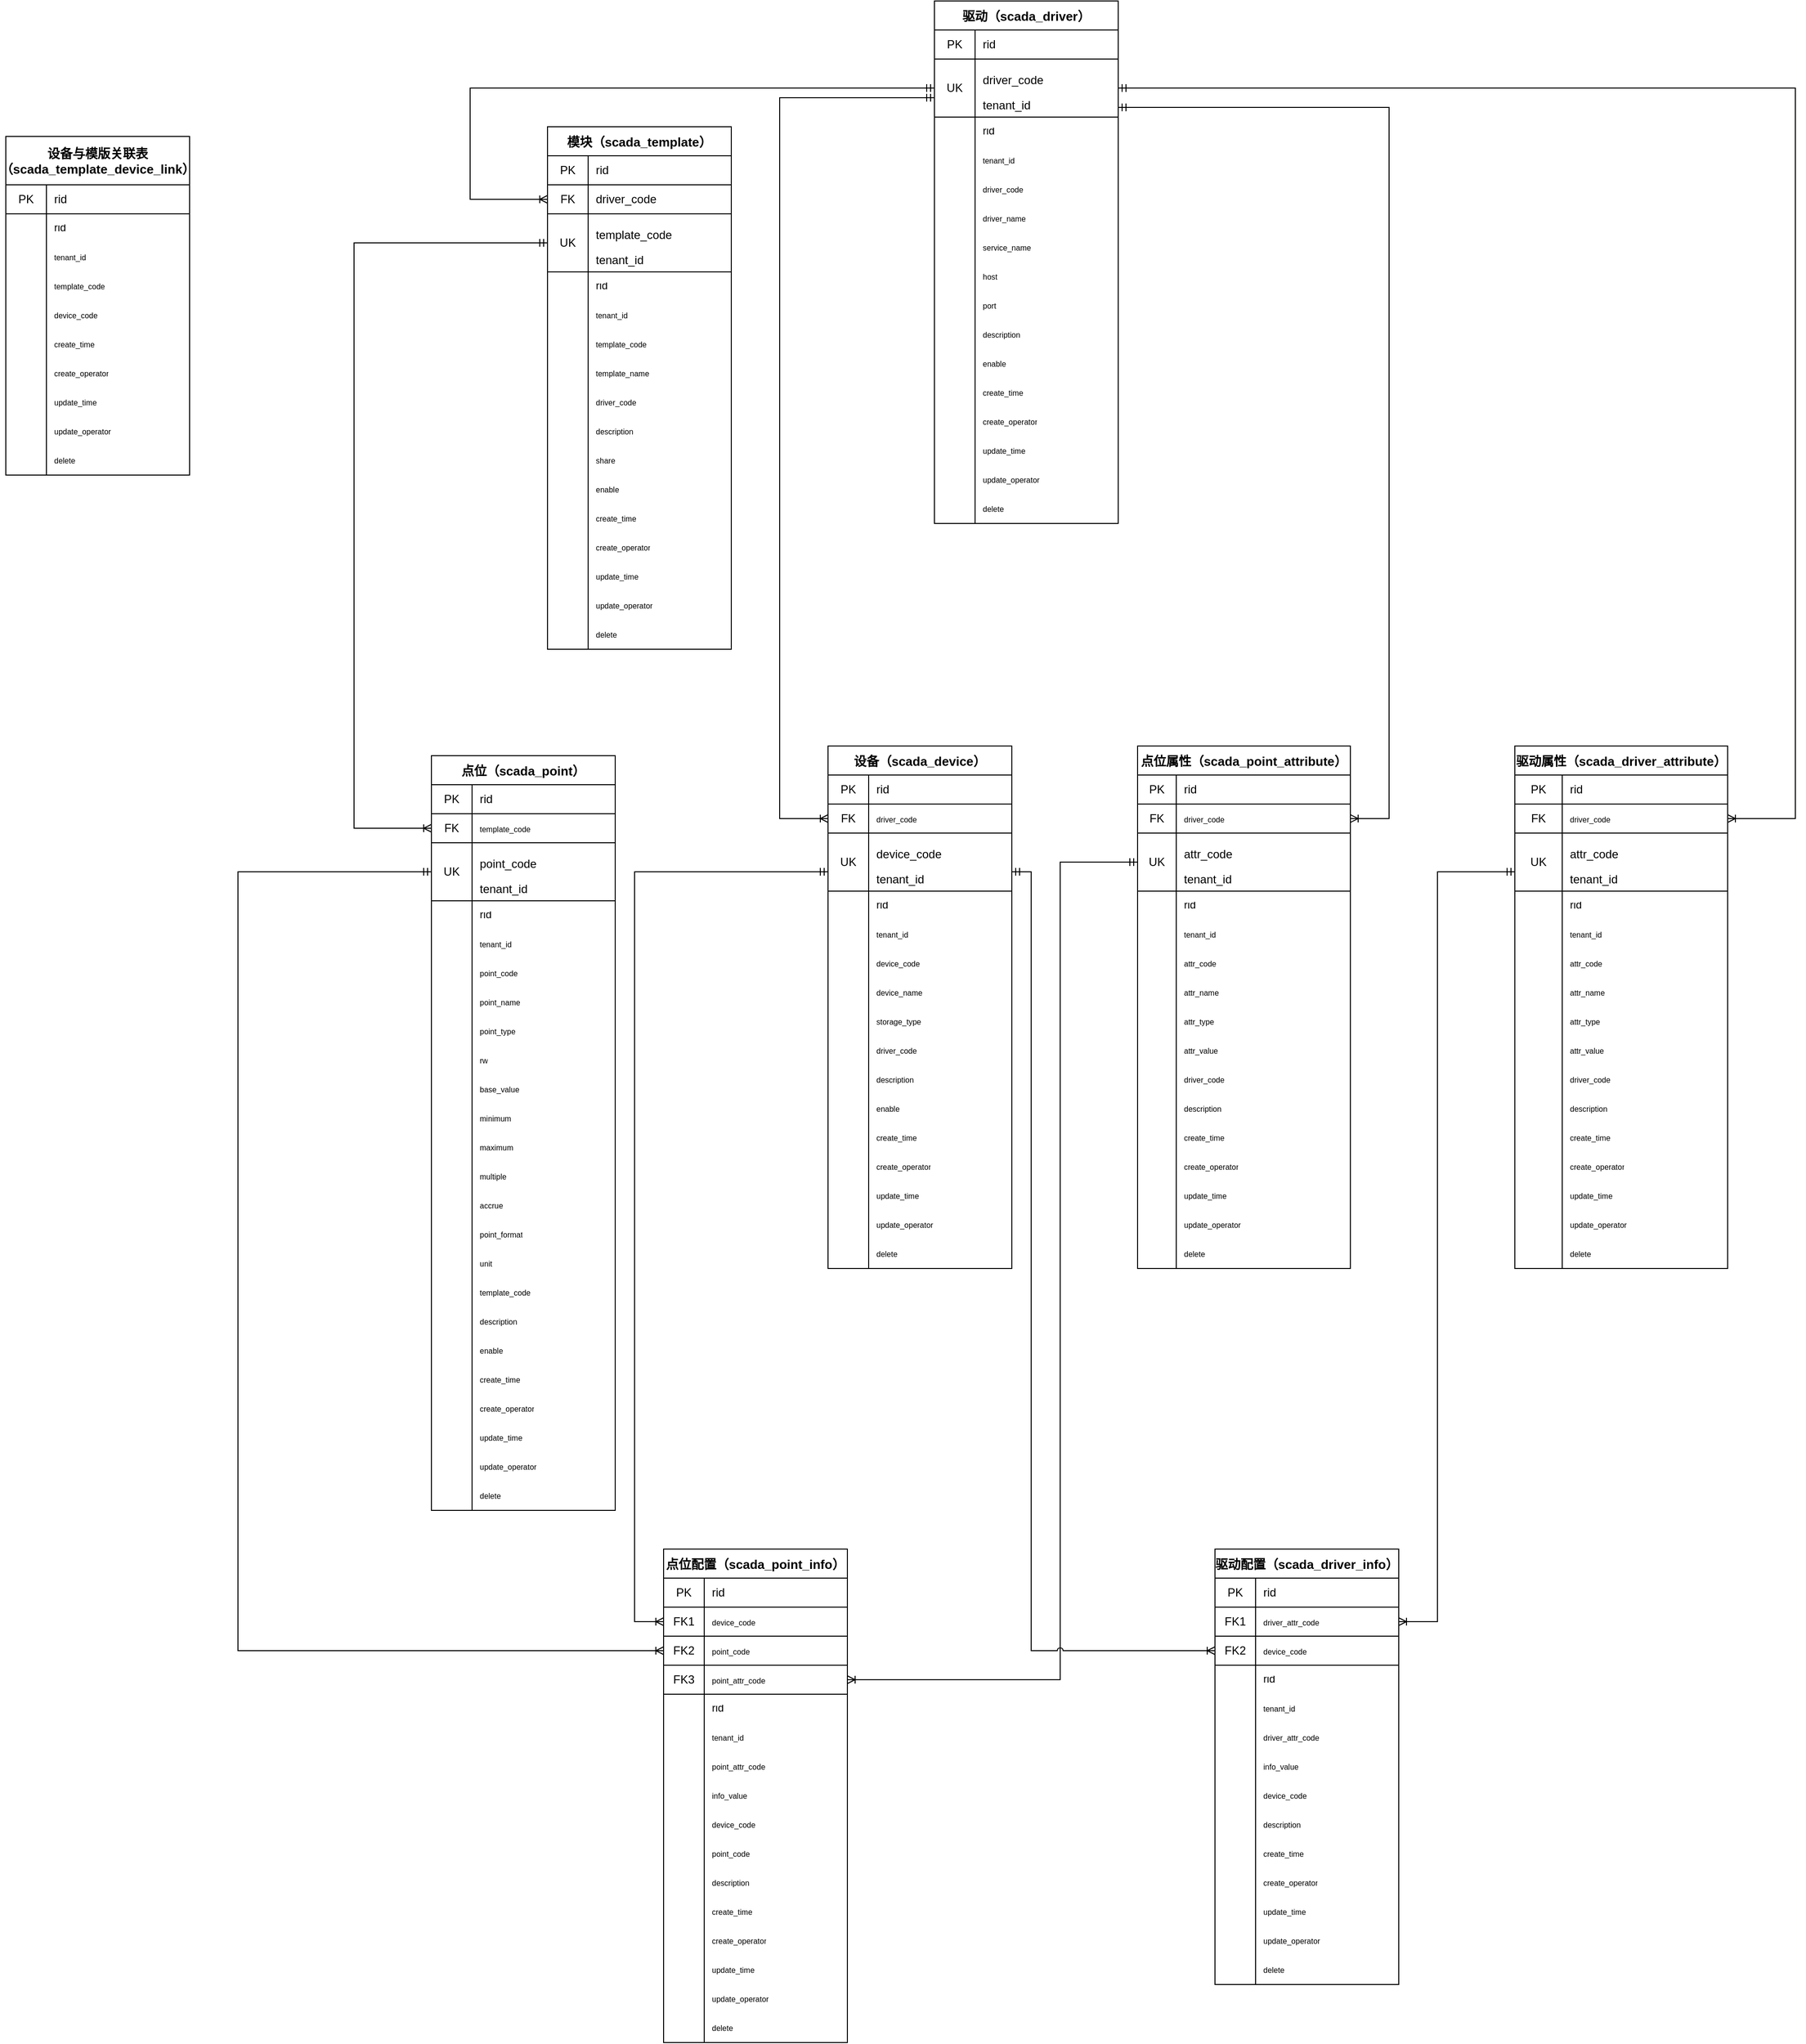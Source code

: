 <mxfile compressed="false" version="15.1.4" type="github">
  <diagram id="ryRdMAYghQWcvPGMo6g5" name="Page-1">
    <mxGraphModel dx="2858" dy="2303" grid="1" gridSize="10" guides="1" tooltips="1" connect="1" arrows="1" fold="1" page="1" pageScale="1" pageWidth="827" pageHeight="1169" background="#FFFFFF" math="0" shadow="0">
      <root>
        <mxCell id="0" />
        <mxCell id="1" parent="0" />
        <mxCell id="N5I7_KXItyvlqLJmLEQX-117" value="模块（scada_template）" style="shape=table;startSize=30;container=1;collapsible=0;childLayout=tableLayout;fixedRows=1;rowLines=0;fontStyle=1;align=center;pointerEvents=1;fontSize=13;" vertex="1" parent="1">
          <mxGeometry x="260" y="-230" width="190" height="540" as="geometry" />
        </mxCell>
        <mxCell id="N5I7_KXItyvlqLJmLEQX-130" value="" style="shape=partialRectangle;html=1;whiteSpace=wrap;collapsible=0;dropTarget=0;pointerEvents=1;fillColor=none;top=0;left=0;bottom=1;right=0;points=[[0,0.5],[1,0.5]];portConstraint=eastwest;" vertex="1" parent="N5I7_KXItyvlqLJmLEQX-117">
          <mxGeometry y="30" width="190" height="30" as="geometry" />
        </mxCell>
        <mxCell id="N5I7_KXItyvlqLJmLEQX-131" value="PK" style="shape=partialRectangle;html=1;whiteSpace=wrap;connectable=0;fillColor=none;top=0;left=0;bottom=0;right=0;overflow=hidden;pointerEvents=1;" vertex="1" parent="N5I7_KXItyvlqLJmLEQX-130">
          <mxGeometry width="42" height="30" as="geometry" />
        </mxCell>
        <mxCell id="N5I7_KXItyvlqLJmLEQX-132" value="rid" style="shape=partialRectangle;html=1;whiteSpace=wrap;connectable=0;fillColor=none;top=0;left=0;bottom=0;right=0;align=left;spacingLeft=6;overflow=hidden;pointerEvents=1;" vertex="1" parent="N5I7_KXItyvlqLJmLEQX-130">
          <mxGeometry x="42" width="148" height="30" as="geometry" />
        </mxCell>
        <mxCell id="N5I7_KXItyvlqLJmLEQX-133" value="" style="shape=partialRectangle;html=1;whiteSpace=wrap;collapsible=0;dropTarget=0;pointerEvents=1;fillColor=none;top=0;left=0;bottom=1;right=0;points=[[0,0.5],[1,0.5]];portConstraint=eastwest;" vertex="1" parent="N5I7_KXItyvlqLJmLEQX-117">
          <mxGeometry y="60" width="190" height="30" as="geometry" />
        </mxCell>
        <mxCell id="N5I7_KXItyvlqLJmLEQX-134" value="FK" style="shape=partialRectangle;html=1;whiteSpace=wrap;connectable=0;fillColor=none;top=0;left=0;bottom=0;right=0;overflow=hidden;pointerEvents=1;" vertex="1" parent="N5I7_KXItyvlqLJmLEQX-133">
          <mxGeometry width="42" height="30" as="geometry" />
        </mxCell>
        <mxCell id="N5I7_KXItyvlqLJmLEQX-135" value="&lt;span style=&quot;&quot;&gt;driver_code&lt;/span&gt;" style="shape=partialRectangle;html=1;whiteSpace=wrap;connectable=0;fillColor=none;top=0;left=0;bottom=0;right=0;align=left;spacingLeft=6;overflow=hidden;pointerEvents=1;" vertex="1" parent="N5I7_KXItyvlqLJmLEQX-133">
          <mxGeometry x="42" width="148" height="30" as="geometry" />
        </mxCell>
        <mxCell id="N5I7_KXItyvlqLJmLEQX-127" value="" style="shape=partialRectangle;html=1;whiteSpace=wrap;collapsible=0;dropTarget=0;pointerEvents=1;fillColor=none;top=0;left=0;bottom=1;right=0;points=[[0,0.5],[1,0.5]];portConstraint=eastwest;" vertex="1" parent="N5I7_KXItyvlqLJmLEQX-117">
          <mxGeometry y="90" width="190" height="60" as="geometry" />
        </mxCell>
        <mxCell id="N5I7_KXItyvlqLJmLEQX-128" value="UK" style="shape=partialRectangle;html=1;whiteSpace=wrap;connectable=0;fillColor=none;top=0;left=0;bottom=0;right=0;overflow=hidden;pointerEvents=1;" vertex="1" parent="N5I7_KXItyvlqLJmLEQX-127">
          <mxGeometry width="42" height="60" as="geometry" />
        </mxCell>
        <mxCell id="N5I7_KXItyvlqLJmLEQX-129" value="&lt;p class=&quot;MsoNormal&quot; style=&quot;&quot;&gt;template_code&lt;/p&gt;&lt;p class=&quot;MsoNormal&quot; style=&quot;&quot;&gt;tenant_id&lt;/p&gt;" style="shape=partialRectangle;html=1;whiteSpace=wrap;connectable=0;fillColor=none;top=0;left=0;bottom=0;right=0;align=left;spacingLeft=6;overflow=hidden;pointerEvents=1;" vertex="1" parent="N5I7_KXItyvlqLJmLEQX-127">
          <mxGeometry x="42" width="148" height="60" as="geometry" />
        </mxCell>
        <mxCell id="N5I7_KXItyvlqLJmLEQX-121" value="" style="shape=partialRectangle;html=1;whiteSpace=wrap;collapsible=0;dropTarget=0;pointerEvents=1;fillColor=none;top=0;left=0;bottom=0;right=0;points=[[0,0.5],[1,0.5]];portConstraint=eastwest;fontSize=8;" vertex="1" parent="N5I7_KXItyvlqLJmLEQX-117">
          <mxGeometry y="150" width="190" height="30" as="geometry" />
        </mxCell>
        <mxCell id="N5I7_KXItyvlqLJmLEQX-122" value="" style="shape=partialRectangle;html=1;whiteSpace=wrap;connectable=0;fillColor=none;top=0;left=0;bottom=0;right=0;overflow=hidden;pointerEvents=1;fontSize=8;" vertex="1" parent="N5I7_KXItyvlqLJmLEQX-121">
          <mxGeometry width="42" height="30" as="geometry" />
        </mxCell>
        <mxCell id="N5I7_KXItyvlqLJmLEQX-123" value="&lt;div style=&quot;line-height: 1.25&quot;&gt;&lt;span style=&quot;line-height: 95%&quot;&gt;&lt;font style=&quot;font-size: 11px&quot;&gt;rid&lt;/font&gt;&lt;/span&gt;&lt;/div&gt;" style="shape=partialRectangle;html=1;whiteSpace=wrap;connectable=0;fillColor=none;top=0;left=0;bottom=0;right=0;align=left;spacingLeft=6;overflow=hidden;pointerEvents=1;fontSize=8;" vertex="1" parent="N5I7_KXItyvlqLJmLEQX-121">
          <mxGeometry x="42" width="148" height="30" as="geometry" />
        </mxCell>
        <mxCell id="N5I7_KXItyvlqLJmLEQX-124" value="" style="shape=partialRectangle;html=1;whiteSpace=wrap;collapsible=0;dropTarget=0;pointerEvents=1;fillColor=none;top=0;left=0;bottom=0;right=0;points=[[0,0.5],[1,0.5]];portConstraint=eastwest;fontSize=8;" vertex="1" parent="N5I7_KXItyvlqLJmLEQX-117">
          <mxGeometry y="180" width="190" height="30" as="geometry" />
        </mxCell>
        <mxCell id="N5I7_KXItyvlqLJmLEQX-125" value="" style="shape=partialRectangle;html=1;whiteSpace=wrap;connectable=0;fillColor=none;top=0;left=0;bottom=0;right=0;overflow=hidden;pointerEvents=1;fontSize=8;" vertex="1" parent="N5I7_KXItyvlqLJmLEQX-124">
          <mxGeometry width="42" height="30" as="geometry" />
        </mxCell>
        <mxCell id="N5I7_KXItyvlqLJmLEQX-126" value="&lt;div style=&quot;line-height: 1.25; font-size: 8px;&quot;&gt;&lt;span style=&quot;font-size: 8px;&quot;&gt;tenant_id&lt;/span&gt;&lt;/div&gt;" style="shape=partialRectangle;html=1;whiteSpace=wrap;connectable=0;fillColor=none;top=0;left=0;bottom=0;right=0;align=left;spacingLeft=6;overflow=hidden;pointerEvents=1;fontSize=8;" vertex="1" parent="N5I7_KXItyvlqLJmLEQX-124">
          <mxGeometry x="42" width="148" height="30" as="geometry" />
        </mxCell>
        <mxCell id="N5I7_KXItyvlqLJmLEQX-136" value="" style="shape=partialRectangle;html=1;whiteSpace=wrap;collapsible=0;dropTarget=0;pointerEvents=1;fillColor=none;top=0;left=0;bottom=0;right=0;points=[[0,0.5],[1,0.5]];portConstraint=eastwest;fontSize=8;" vertex="1" parent="N5I7_KXItyvlqLJmLEQX-117">
          <mxGeometry y="210" width="190" height="30" as="geometry" />
        </mxCell>
        <mxCell id="N5I7_KXItyvlqLJmLEQX-137" value="" style="shape=partialRectangle;html=1;whiteSpace=wrap;connectable=0;fillColor=none;top=0;left=0;bottom=0;right=0;overflow=hidden;pointerEvents=1;fontSize=8;" vertex="1" parent="N5I7_KXItyvlqLJmLEQX-136">
          <mxGeometry width="42" height="30" as="geometry" />
        </mxCell>
        <mxCell id="N5I7_KXItyvlqLJmLEQX-138" value="&lt;div style=&quot;line-height: 1.25; font-size: 8px;&quot;&gt;&lt;div style=&quot;line-height: 1.25; font-size: 8px;&quot;&gt;&lt;span style=&quot;font-size: 8px;&quot;&gt;template_code&lt;/span&gt;&lt;/div&gt;&lt;/div&gt;" style="shape=partialRectangle;html=1;whiteSpace=wrap;connectable=0;fillColor=none;top=0;left=0;bottom=0;right=0;align=left;spacingLeft=6;overflow=hidden;pointerEvents=1;fontSize=8;" vertex="1" parent="N5I7_KXItyvlqLJmLEQX-136">
          <mxGeometry x="42" width="148" height="30" as="geometry" />
        </mxCell>
        <mxCell id="N5I7_KXItyvlqLJmLEQX-139" value="" style="shape=partialRectangle;html=1;whiteSpace=wrap;collapsible=0;dropTarget=0;pointerEvents=1;fillColor=none;top=0;left=0;bottom=0;right=0;points=[[0,0.5],[1,0.5]];portConstraint=eastwest;fontSize=8;" vertex="1" parent="N5I7_KXItyvlqLJmLEQX-117">
          <mxGeometry y="240" width="190" height="30" as="geometry" />
        </mxCell>
        <mxCell id="N5I7_KXItyvlqLJmLEQX-140" value="" style="shape=partialRectangle;html=1;whiteSpace=wrap;connectable=0;fillColor=none;top=0;left=0;bottom=0;right=0;overflow=hidden;pointerEvents=1;fontSize=8;" vertex="1" parent="N5I7_KXItyvlqLJmLEQX-139">
          <mxGeometry width="42" height="30" as="geometry" />
        </mxCell>
        <mxCell id="N5I7_KXItyvlqLJmLEQX-141" value="&lt;div style=&quot;line-height: 1.25; font-size: 8px;&quot;&gt;&lt;div style=&quot;line-height: 1.25; font-size: 8px;&quot;&gt;&lt;span style=&quot;font-size: 8px;&quot;&gt;template_name&lt;/span&gt;&lt;/div&gt;&lt;/div&gt;" style="shape=partialRectangle;html=1;whiteSpace=wrap;connectable=0;fillColor=none;top=0;left=0;bottom=0;right=0;align=left;spacingLeft=6;overflow=hidden;pointerEvents=1;fontSize=8;" vertex="1" parent="N5I7_KXItyvlqLJmLEQX-139">
          <mxGeometry x="42" width="148" height="30" as="geometry" />
        </mxCell>
        <mxCell id="N5I7_KXItyvlqLJmLEQX-142" value="" style="shape=partialRectangle;html=1;whiteSpace=wrap;collapsible=0;dropTarget=0;pointerEvents=1;fillColor=none;top=0;left=0;bottom=0;right=0;points=[[0,0.5],[1,0.5]];portConstraint=eastwest;fontSize=8;" vertex="1" parent="N5I7_KXItyvlqLJmLEQX-117">
          <mxGeometry y="270" width="190" height="30" as="geometry" />
        </mxCell>
        <mxCell id="N5I7_KXItyvlqLJmLEQX-143" value="" style="shape=partialRectangle;html=1;whiteSpace=wrap;connectable=0;fillColor=none;top=0;left=0;bottom=0;right=0;overflow=hidden;pointerEvents=1;fontSize=8;" vertex="1" parent="N5I7_KXItyvlqLJmLEQX-142">
          <mxGeometry width="42" height="30" as="geometry" />
        </mxCell>
        <mxCell id="N5I7_KXItyvlqLJmLEQX-144" value="&lt;div style=&quot;line-height: 1.25; font-size: 8px;&quot;&gt;&lt;div style=&quot;line-height: 1.25; font-size: 8px;&quot;&gt;&lt;div style=&quot;line-height: 1.25; font-size: 8px;&quot;&gt;&lt;span style=&quot;font-size: 8px;&quot;&gt;driver_code&lt;/span&gt;&lt;/div&gt;&lt;/div&gt;&lt;/div&gt;" style="shape=partialRectangle;html=1;whiteSpace=wrap;connectable=0;fillColor=none;top=0;left=0;bottom=0;right=0;align=left;spacingLeft=6;overflow=hidden;pointerEvents=1;fontSize=8;" vertex="1" parent="N5I7_KXItyvlqLJmLEQX-142">
          <mxGeometry x="42" width="148" height="30" as="geometry" />
        </mxCell>
        <mxCell id="N5I7_KXItyvlqLJmLEQX-145" value="" style="shape=partialRectangle;html=1;whiteSpace=wrap;collapsible=0;dropTarget=0;pointerEvents=1;fillColor=none;top=0;left=0;bottom=0;right=0;points=[[0,0.5],[1,0.5]];portConstraint=eastwest;fontSize=8;" vertex="1" parent="N5I7_KXItyvlqLJmLEQX-117">
          <mxGeometry y="300" width="190" height="30" as="geometry" />
        </mxCell>
        <mxCell id="N5I7_KXItyvlqLJmLEQX-146" value="" style="shape=partialRectangle;html=1;whiteSpace=wrap;connectable=0;fillColor=none;top=0;left=0;bottom=0;right=0;overflow=hidden;pointerEvents=1;fontSize=8;" vertex="1" parent="N5I7_KXItyvlqLJmLEQX-145">
          <mxGeometry width="42" height="30" as="geometry" />
        </mxCell>
        <mxCell id="N5I7_KXItyvlqLJmLEQX-147" value="&lt;div style=&quot;line-height: 1.25; font-size: 8px;&quot;&gt;&lt;div style=&quot;line-height: 1.25; font-size: 8px;&quot;&gt;&lt;div style=&quot;line-height: 1.25; font-size: 8px;&quot;&gt;&lt;span style=&quot;font-size: 8px;&quot;&gt;description&lt;/span&gt;&lt;/div&gt;&lt;/div&gt;&lt;/div&gt;" style="shape=partialRectangle;html=1;whiteSpace=wrap;connectable=0;fillColor=none;top=0;left=0;bottom=0;right=0;align=left;spacingLeft=6;overflow=hidden;pointerEvents=1;fontSize=8;" vertex="1" parent="N5I7_KXItyvlqLJmLEQX-145">
          <mxGeometry x="42" width="148" height="30" as="geometry" />
        </mxCell>
        <mxCell id="N5I7_KXItyvlqLJmLEQX-148" value="" style="shape=partialRectangle;html=1;whiteSpace=wrap;collapsible=0;dropTarget=0;pointerEvents=1;fillColor=none;top=0;left=0;bottom=0;right=0;points=[[0,0.5],[1,0.5]];portConstraint=eastwest;fontSize=8;" vertex="1" parent="N5I7_KXItyvlqLJmLEQX-117">
          <mxGeometry y="330" width="190" height="30" as="geometry" />
        </mxCell>
        <mxCell id="N5I7_KXItyvlqLJmLEQX-149" value="" style="shape=partialRectangle;html=1;whiteSpace=wrap;connectable=0;fillColor=none;top=0;left=0;bottom=0;right=0;overflow=hidden;pointerEvents=1;fontSize=8;" vertex="1" parent="N5I7_KXItyvlqLJmLEQX-148">
          <mxGeometry width="42" height="30" as="geometry" />
        </mxCell>
        <mxCell id="N5I7_KXItyvlqLJmLEQX-150" value="&lt;div style=&quot;line-height: 1.25; font-size: 8px;&quot;&gt;&lt;div style=&quot;line-height: 1.25; font-size: 8px;&quot;&gt;&lt;div style=&quot;line-height: 1.25; font-size: 8px;&quot;&gt;&lt;div style=&quot;line-height: 1.25; font-size: 8px;&quot;&gt;&lt;span style=&quot;font-size: 8px;&quot;&gt;share&lt;/span&gt;&lt;/div&gt;&lt;/div&gt;&lt;/div&gt;&lt;/div&gt;" style="shape=partialRectangle;html=1;whiteSpace=wrap;connectable=0;fillColor=none;top=0;left=0;bottom=0;right=0;align=left;spacingLeft=6;overflow=hidden;pointerEvents=1;fontSize=8;" vertex="1" parent="N5I7_KXItyvlqLJmLEQX-148">
          <mxGeometry x="42" width="148" height="30" as="geometry" />
        </mxCell>
        <mxCell id="N5I7_KXItyvlqLJmLEQX-151" value="" style="shape=partialRectangle;html=1;whiteSpace=wrap;collapsible=0;dropTarget=0;pointerEvents=1;fillColor=none;top=0;left=0;bottom=0;right=0;points=[[0,0.5],[1,0.5]];portConstraint=eastwest;fontSize=8;" vertex="1" parent="N5I7_KXItyvlqLJmLEQX-117">
          <mxGeometry y="360" width="190" height="30" as="geometry" />
        </mxCell>
        <mxCell id="N5I7_KXItyvlqLJmLEQX-152" value="" style="shape=partialRectangle;html=1;whiteSpace=wrap;connectable=0;fillColor=none;top=0;left=0;bottom=0;right=0;overflow=hidden;pointerEvents=1;fontSize=8;" vertex="1" parent="N5I7_KXItyvlqLJmLEQX-151">
          <mxGeometry width="42" height="30" as="geometry" />
        </mxCell>
        <mxCell id="N5I7_KXItyvlqLJmLEQX-153" value="&lt;div style=&quot;line-height: 1.25; font-size: 8px;&quot;&gt;&lt;div style=&quot;line-height: 1.25; font-size: 8px;&quot;&gt;&lt;div style=&quot;line-height: 1.25; font-size: 8px;&quot;&gt;&lt;div style=&quot;line-height: 1.25; font-size: 8px;&quot;&gt;&lt;span style=&quot;font-size: 8px;&quot;&gt;enable&lt;/span&gt;&lt;/div&gt;&lt;/div&gt;&lt;/div&gt;&lt;/div&gt;" style="shape=partialRectangle;html=1;whiteSpace=wrap;connectable=0;fillColor=none;top=0;left=0;bottom=0;right=0;align=left;spacingLeft=6;overflow=hidden;pointerEvents=1;fontSize=8;" vertex="1" parent="N5I7_KXItyvlqLJmLEQX-151">
          <mxGeometry x="42" width="148" height="30" as="geometry" />
        </mxCell>
        <mxCell id="N5I7_KXItyvlqLJmLEQX-154" value="" style="shape=partialRectangle;html=1;whiteSpace=wrap;collapsible=0;dropTarget=0;pointerEvents=1;fillColor=none;top=0;left=0;bottom=0;right=0;points=[[0,0.5],[1,0.5]];portConstraint=eastwest;fontSize=8;" vertex="1" parent="N5I7_KXItyvlqLJmLEQX-117">
          <mxGeometry y="390" width="190" height="30" as="geometry" />
        </mxCell>
        <mxCell id="N5I7_KXItyvlqLJmLEQX-155" value="" style="shape=partialRectangle;html=1;whiteSpace=wrap;connectable=0;fillColor=none;top=0;left=0;bottom=0;right=0;overflow=hidden;pointerEvents=1;fontSize=8;" vertex="1" parent="N5I7_KXItyvlqLJmLEQX-154">
          <mxGeometry width="42" height="30" as="geometry" />
        </mxCell>
        <mxCell id="N5I7_KXItyvlqLJmLEQX-156" value="&lt;div style=&quot;line-height: 1.25; font-size: 8px;&quot;&gt;&lt;div style=&quot;line-height: 1.25; font-size: 8px;&quot;&gt;&lt;div style=&quot;line-height: 1.25; font-size: 8px;&quot;&gt;&lt;div style=&quot;line-height: 1.25; font-size: 8px;&quot;&gt;&lt;div style=&quot;line-height: 1.25; font-size: 8px;&quot;&gt;&lt;span style=&quot;font-size: 8px;&quot;&gt;create_time&lt;/span&gt;&lt;/div&gt;&lt;/div&gt;&lt;/div&gt;&lt;/div&gt;&lt;/div&gt;" style="shape=partialRectangle;html=1;whiteSpace=wrap;connectable=0;fillColor=none;top=0;left=0;bottom=0;right=0;align=left;spacingLeft=6;overflow=hidden;pointerEvents=1;fontSize=8;" vertex="1" parent="N5I7_KXItyvlqLJmLEQX-154">
          <mxGeometry x="42" width="148" height="30" as="geometry" />
        </mxCell>
        <mxCell id="N5I7_KXItyvlqLJmLEQX-157" value="" style="shape=partialRectangle;html=1;whiteSpace=wrap;collapsible=0;dropTarget=0;pointerEvents=1;fillColor=none;top=0;left=0;bottom=0;right=0;points=[[0,0.5],[1,0.5]];portConstraint=eastwest;fontSize=8;" vertex="1" parent="N5I7_KXItyvlqLJmLEQX-117">
          <mxGeometry y="420" width="190" height="30" as="geometry" />
        </mxCell>
        <mxCell id="N5I7_KXItyvlqLJmLEQX-158" value="" style="shape=partialRectangle;html=1;whiteSpace=wrap;connectable=0;fillColor=none;top=0;left=0;bottom=0;right=0;overflow=hidden;pointerEvents=1;fontSize=8;" vertex="1" parent="N5I7_KXItyvlqLJmLEQX-157">
          <mxGeometry width="42" height="30" as="geometry" />
        </mxCell>
        <mxCell id="N5I7_KXItyvlqLJmLEQX-159" value="&lt;div style=&quot;line-height: 1.25; font-size: 8px;&quot;&gt;&lt;div style=&quot;line-height: 1.25; font-size: 8px;&quot;&gt;&lt;div style=&quot;line-height: 1.25; font-size: 8px;&quot;&gt;&lt;div style=&quot;line-height: 1.25; font-size: 8px;&quot;&gt;&lt;div style=&quot;line-height: 1.25; font-size: 8px;&quot;&gt;&lt;span style=&quot;font-size: 8px;&quot;&gt;create_operator&lt;/span&gt;&lt;/div&gt;&lt;/div&gt;&lt;/div&gt;&lt;/div&gt;&lt;/div&gt;" style="shape=partialRectangle;html=1;whiteSpace=wrap;connectable=0;fillColor=none;top=0;left=0;bottom=0;right=0;align=left;spacingLeft=6;overflow=hidden;pointerEvents=1;fontSize=8;" vertex="1" parent="N5I7_KXItyvlqLJmLEQX-157">
          <mxGeometry x="42" width="148" height="30" as="geometry" />
        </mxCell>
        <mxCell id="N5I7_KXItyvlqLJmLEQX-160" value="" style="shape=partialRectangle;html=1;whiteSpace=wrap;collapsible=0;dropTarget=0;pointerEvents=1;fillColor=none;top=0;left=0;bottom=0;right=0;points=[[0,0.5],[1,0.5]];portConstraint=eastwest;fontSize=8;" vertex="1" parent="N5I7_KXItyvlqLJmLEQX-117">
          <mxGeometry y="450" width="190" height="30" as="geometry" />
        </mxCell>
        <mxCell id="N5I7_KXItyvlqLJmLEQX-161" value="" style="shape=partialRectangle;html=1;whiteSpace=wrap;connectable=0;fillColor=none;top=0;left=0;bottom=0;right=0;overflow=hidden;pointerEvents=1;fontSize=8;" vertex="1" parent="N5I7_KXItyvlqLJmLEQX-160">
          <mxGeometry width="42" height="30" as="geometry" />
        </mxCell>
        <mxCell id="N5I7_KXItyvlqLJmLEQX-162" value="&lt;div style=&quot;line-height: 1.25; font-size: 8px;&quot;&gt;&lt;div style=&quot;line-height: 1.25; font-size: 8px;&quot;&gt;&lt;div style=&quot;line-height: 1.25; font-size: 8px;&quot;&gt;&lt;div style=&quot;line-height: 1.25; font-size: 8px;&quot;&gt;&lt;div style=&quot;line-height: 1.25; font-size: 8px;&quot;&gt;&lt;span style=&quot;font-size: 8px;&quot;&gt;update_time&lt;/span&gt;&lt;/div&gt;&lt;/div&gt;&lt;/div&gt;&lt;/div&gt;&lt;/div&gt;" style="shape=partialRectangle;html=1;whiteSpace=wrap;connectable=0;fillColor=none;top=0;left=0;bottom=0;right=0;align=left;spacingLeft=6;overflow=hidden;pointerEvents=1;fontSize=8;" vertex="1" parent="N5I7_KXItyvlqLJmLEQX-160">
          <mxGeometry x="42" width="148" height="30" as="geometry" />
        </mxCell>
        <mxCell id="N5I7_KXItyvlqLJmLEQX-163" value="" style="shape=partialRectangle;html=1;whiteSpace=wrap;collapsible=0;dropTarget=0;pointerEvents=1;fillColor=none;top=0;left=0;bottom=0;right=0;points=[[0,0.5],[1,0.5]];portConstraint=eastwest;fontSize=8;" vertex="1" parent="N5I7_KXItyvlqLJmLEQX-117">
          <mxGeometry y="480" width="190" height="30" as="geometry" />
        </mxCell>
        <mxCell id="N5I7_KXItyvlqLJmLEQX-164" value="" style="shape=partialRectangle;html=1;whiteSpace=wrap;connectable=0;fillColor=none;top=0;left=0;bottom=0;right=0;overflow=hidden;pointerEvents=1;fontSize=8;" vertex="1" parent="N5I7_KXItyvlqLJmLEQX-163">
          <mxGeometry width="42" height="30" as="geometry" />
        </mxCell>
        <mxCell id="N5I7_KXItyvlqLJmLEQX-165" value="&lt;div style=&quot;line-height: 1.25; font-size: 8px;&quot;&gt;&lt;div style=&quot;line-height: 1.25; font-size: 8px;&quot;&gt;&lt;div style=&quot;line-height: 1.25; font-size: 8px;&quot;&gt;&lt;div style=&quot;line-height: 1.25; font-size: 8px;&quot;&gt;&lt;div style=&quot;line-height: 1.25; font-size: 8px;&quot;&gt;&lt;div style=&quot;line-height: 1.25; font-size: 8px;&quot;&gt;&lt;span style=&quot;font-size: 8px;&quot;&gt;update_operator&lt;/span&gt;&lt;/div&gt;&lt;/div&gt;&lt;/div&gt;&lt;/div&gt;&lt;/div&gt;&lt;/div&gt;" style="shape=partialRectangle;html=1;whiteSpace=wrap;connectable=0;fillColor=none;top=0;left=0;bottom=0;right=0;align=left;spacingLeft=6;overflow=hidden;pointerEvents=1;fontSize=8;" vertex="1" parent="N5I7_KXItyvlqLJmLEQX-163">
          <mxGeometry x="42" width="148" height="30" as="geometry" />
        </mxCell>
        <mxCell id="N5I7_KXItyvlqLJmLEQX-166" value="" style="shape=partialRectangle;html=1;whiteSpace=wrap;collapsible=0;dropTarget=0;pointerEvents=1;fillColor=none;top=0;left=0;bottom=0;right=0;points=[[0,0.5],[1,0.5]];portConstraint=eastwest;fontSize=8;" vertex="1" parent="N5I7_KXItyvlqLJmLEQX-117">
          <mxGeometry y="510" width="190" height="30" as="geometry" />
        </mxCell>
        <mxCell id="N5I7_KXItyvlqLJmLEQX-167" value="" style="shape=partialRectangle;html=1;whiteSpace=wrap;connectable=0;fillColor=none;top=0;left=0;bottom=0;right=0;overflow=hidden;pointerEvents=1;fontSize=8;" vertex="1" parent="N5I7_KXItyvlqLJmLEQX-166">
          <mxGeometry width="42" height="30" as="geometry" />
        </mxCell>
        <mxCell id="N5I7_KXItyvlqLJmLEQX-168" value="&lt;div style=&quot;line-height: 1.25; font-size: 8px;&quot;&gt;&lt;div style=&quot;line-height: 1.25; font-size: 8px;&quot;&gt;&lt;div style=&quot;line-height: 1.25; font-size: 8px;&quot;&gt;&lt;div style=&quot;line-height: 1.25; font-size: 8px;&quot;&gt;&lt;div style=&quot;line-height: 1.25; font-size: 8px;&quot;&gt;&lt;div style=&quot;line-height: 1.25; font-size: 8px;&quot;&gt;&lt;span style=&quot;font-size: 8px;&quot;&gt;delete&lt;/span&gt;&lt;/div&gt;&lt;/div&gt;&lt;/div&gt;&lt;/div&gt;&lt;/div&gt;&lt;/div&gt;" style="shape=partialRectangle;html=1;whiteSpace=wrap;connectable=0;fillColor=none;top=0;left=0;bottom=0;right=0;align=left;spacingLeft=6;overflow=hidden;pointerEvents=1;fontSize=8;" vertex="1" parent="N5I7_KXItyvlqLJmLEQX-166">
          <mxGeometry x="42" width="148" height="30" as="geometry" />
        </mxCell>
        <mxCell id="N5I7_KXItyvlqLJmLEQX-169" value="驱动（scada_driver）" style="shape=table;startSize=30;container=1;collapsible=0;childLayout=tableLayout;fixedRows=1;rowLines=0;fontStyle=1;align=center;pointerEvents=1;fontSize=13;" vertex="1" parent="1">
          <mxGeometry x="660" y="-360" width="190" height="540" as="geometry" />
        </mxCell>
        <mxCell id="N5I7_KXItyvlqLJmLEQX-170" value="" style="shape=partialRectangle;html=1;whiteSpace=wrap;collapsible=0;dropTarget=0;pointerEvents=1;fillColor=none;top=0;left=0;bottom=1;right=0;points=[[0,0.5],[1,0.5]];portConstraint=eastwest;" vertex="1" parent="N5I7_KXItyvlqLJmLEQX-169">
          <mxGeometry y="30" width="190" height="30" as="geometry" />
        </mxCell>
        <mxCell id="N5I7_KXItyvlqLJmLEQX-171" value="PK" style="shape=partialRectangle;html=1;whiteSpace=wrap;connectable=0;fillColor=none;top=0;left=0;bottom=0;right=0;overflow=hidden;pointerEvents=1;" vertex="1" parent="N5I7_KXItyvlqLJmLEQX-170">
          <mxGeometry width="42" height="30" as="geometry" />
        </mxCell>
        <mxCell id="N5I7_KXItyvlqLJmLEQX-172" value="rid" style="shape=partialRectangle;html=1;whiteSpace=wrap;connectable=0;fillColor=none;top=0;left=0;bottom=0;right=0;align=left;spacingLeft=6;overflow=hidden;pointerEvents=1;" vertex="1" parent="N5I7_KXItyvlqLJmLEQX-170">
          <mxGeometry x="42" width="148" height="30" as="geometry" />
        </mxCell>
        <mxCell id="N5I7_KXItyvlqLJmLEQX-176" value="" style="shape=partialRectangle;html=1;whiteSpace=wrap;collapsible=0;dropTarget=0;pointerEvents=1;fillColor=none;top=0;left=0;bottom=1;right=0;points=[[0,0.5],[1,0.5]];portConstraint=eastwest;" vertex="1" parent="N5I7_KXItyvlqLJmLEQX-169">
          <mxGeometry y="60" width="190" height="60" as="geometry" />
        </mxCell>
        <mxCell id="N5I7_KXItyvlqLJmLEQX-177" value="UK" style="shape=partialRectangle;html=1;whiteSpace=wrap;connectable=0;fillColor=none;top=0;left=0;bottom=0;right=0;overflow=hidden;pointerEvents=1;" vertex="1" parent="N5I7_KXItyvlqLJmLEQX-176">
          <mxGeometry width="42" height="60" as="geometry" />
        </mxCell>
        <mxCell id="N5I7_KXItyvlqLJmLEQX-178" value="&lt;p class=&quot;MsoNormal&quot;&gt;&lt;font style=&quot;font-size: 12px&quot;&gt;driver_code&lt;/font&gt;&lt;/p&gt;&lt;p class=&quot;MsoNormal&quot;&gt;tenant_id&lt;/p&gt;" style="shape=partialRectangle;html=1;whiteSpace=wrap;connectable=0;fillColor=none;top=0;left=0;bottom=0;right=0;align=left;spacingLeft=6;overflow=hidden;pointerEvents=1;" vertex="1" parent="N5I7_KXItyvlqLJmLEQX-176">
          <mxGeometry x="42" width="148" height="60" as="geometry" />
        </mxCell>
        <mxCell id="N5I7_KXItyvlqLJmLEQX-179" value="" style="shape=partialRectangle;html=1;whiteSpace=wrap;collapsible=0;dropTarget=0;pointerEvents=1;fillColor=none;top=0;left=0;bottom=0;right=0;points=[[0,0.5],[1,0.5]];portConstraint=eastwest;fontSize=8;" vertex="1" parent="N5I7_KXItyvlqLJmLEQX-169">
          <mxGeometry y="120" width="190" height="30" as="geometry" />
        </mxCell>
        <mxCell id="N5I7_KXItyvlqLJmLEQX-180" value="" style="shape=partialRectangle;html=1;whiteSpace=wrap;connectable=0;fillColor=none;top=0;left=0;bottom=0;right=0;overflow=hidden;pointerEvents=1;fontSize=8;" vertex="1" parent="N5I7_KXItyvlqLJmLEQX-179">
          <mxGeometry width="42" height="30" as="geometry" />
        </mxCell>
        <mxCell id="N5I7_KXItyvlqLJmLEQX-181" value="&lt;div style=&quot;line-height: 1.25&quot;&gt;&lt;span style=&quot;line-height: 95%&quot;&gt;&lt;font style=&quot;font-size: 11px&quot;&gt;rid&lt;/font&gt;&lt;/span&gt;&lt;/div&gt;" style="shape=partialRectangle;html=1;whiteSpace=wrap;connectable=0;fillColor=none;top=0;left=0;bottom=0;right=0;align=left;spacingLeft=6;overflow=hidden;pointerEvents=1;fontSize=8;" vertex="1" parent="N5I7_KXItyvlqLJmLEQX-179">
          <mxGeometry x="42" width="148" height="30" as="geometry" />
        </mxCell>
        <mxCell id="N5I7_KXItyvlqLJmLEQX-182" value="" style="shape=partialRectangle;html=1;whiteSpace=wrap;collapsible=0;dropTarget=0;pointerEvents=1;fillColor=none;top=0;left=0;bottom=0;right=0;points=[[0,0.5],[1,0.5]];portConstraint=eastwest;fontSize=8;" vertex="1" parent="N5I7_KXItyvlqLJmLEQX-169">
          <mxGeometry y="150" width="190" height="30" as="geometry" />
        </mxCell>
        <mxCell id="N5I7_KXItyvlqLJmLEQX-183" value="" style="shape=partialRectangle;html=1;whiteSpace=wrap;connectable=0;fillColor=none;top=0;left=0;bottom=0;right=0;overflow=hidden;pointerEvents=1;fontSize=8;" vertex="1" parent="N5I7_KXItyvlqLJmLEQX-182">
          <mxGeometry width="42" height="30" as="geometry" />
        </mxCell>
        <mxCell id="N5I7_KXItyvlqLJmLEQX-184" value="&lt;div style=&quot;line-height: 1.25; font-size: 8px;&quot;&gt;&lt;span style=&quot;font-size: 8px;&quot;&gt;tenant_id&lt;/span&gt;&lt;/div&gt;" style="shape=partialRectangle;html=1;whiteSpace=wrap;connectable=0;fillColor=none;top=0;left=0;bottom=0;right=0;align=left;spacingLeft=6;overflow=hidden;pointerEvents=1;fontSize=8;" vertex="1" parent="N5I7_KXItyvlqLJmLEQX-182">
          <mxGeometry x="42" width="148" height="30" as="geometry" />
        </mxCell>
        <mxCell id="N5I7_KXItyvlqLJmLEQX-185" value="" style="shape=partialRectangle;html=1;whiteSpace=wrap;collapsible=0;dropTarget=0;pointerEvents=1;fillColor=none;top=0;left=0;bottom=0;right=0;points=[[0,0.5],[1,0.5]];portConstraint=eastwest;fontSize=8;" vertex="1" parent="N5I7_KXItyvlqLJmLEQX-169">
          <mxGeometry y="180" width="190" height="30" as="geometry" />
        </mxCell>
        <mxCell id="N5I7_KXItyvlqLJmLEQX-186" value="" style="shape=partialRectangle;html=1;whiteSpace=wrap;connectable=0;fillColor=none;top=0;left=0;bottom=0;right=0;overflow=hidden;pointerEvents=1;fontSize=8;" vertex="1" parent="N5I7_KXItyvlqLJmLEQX-185">
          <mxGeometry width="42" height="30" as="geometry" />
        </mxCell>
        <mxCell id="N5I7_KXItyvlqLJmLEQX-187" value="&lt;div style=&quot;line-height: 1.25&quot;&gt;&lt;div style=&quot;line-height: 1.25&quot;&gt;&lt;span style=&quot;font-size: 8px&quot;&gt;driver_code&lt;/span&gt;&lt;br&gt;&lt;/div&gt;&lt;/div&gt;" style="shape=partialRectangle;html=1;whiteSpace=wrap;connectable=0;fillColor=none;top=0;left=0;bottom=0;right=0;align=left;spacingLeft=6;overflow=hidden;pointerEvents=1;fontSize=8;" vertex="1" parent="N5I7_KXItyvlqLJmLEQX-185">
          <mxGeometry x="42" width="148" height="30" as="geometry" />
        </mxCell>
        <mxCell id="N5I7_KXItyvlqLJmLEQX-188" value="" style="shape=partialRectangle;html=1;whiteSpace=wrap;collapsible=0;dropTarget=0;pointerEvents=1;fillColor=none;top=0;left=0;bottom=0;right=0;points=[[0,0.5],[1,0.5]];portConstraint=eastwest;fontSize=8;" vertex="1" parent="N5I7_KXItyvlqLJmLEQX-169">
          <mxGeometry y="210" width="190" height="30" as="geometry" />
        </mxCell>
        <mxCell id="N5I7_KXItyvlqLJmLEQX-189" value="" style="shape=partialRectangle;html=1;whiteSpace=wrap;connectable=0;fillColor=none;top=0;left=0;bottom=0;right=0;overflow=hidden;pointerEvents=1;fontSize=8;" vertex="1" parent="N5I7_KXItyvlqLJmLEQX-188">
          <mxGeometry width="42" height="30" as="geometry" />
        </mxCell>
        <mxCell id="N5I7_KXItyvlqLJmLEQX-190" value="&lt;div style=&quot;line-height: 1.25&quot;&gt;&lt;div style=&quot;line-height: 1.25&quot;&gt;&lt;span style=&quot;font-size: 8px&quot;&gt;driver_name&lt;/span&gt;&lt;br&gt;&lt;/div&gt;&lt;/div&gt;" style="shape=partialRectangle;html=1;whiteSpace=wrap;connectable=0;fillColor=none;top=0;left=0;bottom=0;right=0;align=left;spacingLeft=6;overflow=hidden;pointerEvents=1;fontSize=8;" vertex="1" parent="N5I7_KXItyvlqLJmLEQX-188">
          <mxGeometry x="42" width="148" height="30" as="geometry" />
        </mxCell>
        <mxCell id="N5I7_KXItyvlqLJmLEQX-191" value="" style="shape=partialRectangle;html=1;whiteSpace=wrap;collapsible=0;dropTarget=0;pointerEvents=1;fillColor=none;top=0;left=0;bottom=0;right=0;points=[[0,0.5],[1,0.5]];portConstraint=eastwest;fontSize=8;" vertex="1" parent="N5I7_KXItyvlqLJmLEQX-169">
          <mxGeometry y="240" width="190" height="30" as="geometry" />
        </mxCell>
        <mxCell id="N5I7_KXItyvlqLJmLEQX-192" value="" style="shape=partialRectangle;html=1;whiteSpace=wrap;connectable=0;fillColor=none;top=0;left=0;bottom=0;right=0;overflow=hidden;pointerEvents=1;fontSize=8;" vertex="1" parent="N5I7_KXItyvlqLJmLEQX-191">
          <mxGeometry width="42" height="30" as="geometry" />
        </mxCell>
        <mxCell id="N5I7_KXItyvlqLJmLEQX-193" value="&lt;div style=&quot;line-height: 1.25&quot;&gt;&lt;div style=&quot;line-height: 1.25&quot;&gt;&lt;div style=&quot;line-height: 1.25&quot;&gt;&lt;span style=&quot;font-size: 8px&quot;&gt;service_name&lt;/span&gt;&lt;br&gt;&lt;/div&gt;&lt;/div&gt;&lt;/div&gt;" style="shape=partialRectangle;html=1;whiteSpace=wrap;connectable=0;fillColor=none;top=0;left=0;bottom=0;right=0;align=left;spacingLeft=6;overflow=hidden;pointerEvents=1;fontSize=8;" vertex="1" parent="N5I7_KXItyvlqLJmLEQX-191">
          <mxGeometry x="42" width="148" height="30" as="geometry" />
        </mxCell>
        <mxCell id="N5I7_KXItyvlqLJmLEQX-194" value="" style="shape=partialRectangle;html=1;whiteSpace=wrap;collapsible=0;dropTarget=0;pointerEvents=1;fillColor=none;top=0;left=0;bottom=0;right=0;points=[[0,0.5],[1,0.5]];portConstraint=eastwest;fontSize=8;" vertex="1" parent="N5I7_KXItyvlqLJmLEQX-169">
          <mxGeometry y="270" width="190" height="30" as="geometry" />
        </mxCell>
        <mxCell id="N5I7_KXItyvlqLJmLEQX-195" value="" style="shape=partialRectangle;html=1;whiteSpace=wrap;connectable=0;fillColor=none;top=0;left=0;bottom=0;right=0;overflow=hidden;pointerEvents=1;fontSize=8;" vertex="1" parent="N5I7_KXItyvlqLJmLEQX-194">
          <mxGeometry width="42" height="30" as="geometry" />
        </mxCell>
        <mxCell id="N5I7_KXItyvlqLJmLEQX-196" value="&lt;div style=&quot;line-height: 1.25&quot;&gt;&lt;div style=&quot;line-height: 1.25&quot;&gt;&lt;div style=&quot;line-height: 1.25&quot;&gt;&lt;span style=&quot;font-size: 8px&quot;&gt;host&lt;/span&gt;&lt;br&gt;&lt;/div&gt;&lt;/div&gt;&lt;/div&gt;" style="shape=partialRectangle;html=1;whiteSpace=wrap;connectable=0;fillColor=none;top=0;left=0;bottom=0;right=0;align=left;spacingLeft=6;overflow=hidden;pointerEvents=1;fontSize=8;" vertex="1" parent="N5I7_KXItyvlqLJmLEQX-194">
          <mxGeometry x="42" width="148" height="30" as="geometry" />
        </mxCell>
        <mxCell id="N5I7_KXItyvlqLJmLEQX-197" value="" style="shape=partialRectangle;html=1;whiteSpace=wrap;collapsible=0;dropTarget=0;pointerEvents=1;fillColor=none;top=0;left=0;bottom=0;right=0;points=[[0,0.5],[1,0.5]];portConstraint=eastwest;fontSize=8;" vertex="1" parent="N5I7_KXItyvlqLJmLEQX-169">
          <mxGeometry y="300" width="190" height="30" as="geometry" />
        </mxCell>
        <mxCell id="N5I7_KXItyvlqLJmLEQX-198" value="" style="shape=partialRectangle;html=1;whiteSpace=wrap;connectable=0;fillColor=none;top=0;left=0;bottom=0;right=0;overflow=hidden;pointerEvents=1;fontSize=8;" vertex="1" parent="N5I7_KXItyvlqLJmLEQX-197">
          <mxGeometry width="42" height="30" as="geometry" />
        </mxCell>
        <mxCell id="N5I7_KXItyvlqLJmLEQX-199" value="&lt;div style=&quot;line-height: 1.25&quot;&gt;&lt;div style=&quot;line-height: 1.25&quot;&gt;&lt;div style=&quot;line-height: 1.25&quot;&gt;&lt;div style=&quot;line-height: 1.25&quot;&gt;&lt;span style=&quot;font-size: 8px&quot;&gt;port&lt;/span&gt;&lt;br&gt;&lt;/div&gt;&lt;/div&gt;&lt;/div&gt;&lt;/div&gt;" style="shape=partialRectangle;html=1;whiteSpace=wrap;connectable=0;fillColor=none;top=0;left=0;bottom=0;right=0;align=left;spacingLeft=6;overflow=hidden;pointerEvents=1;fontSize=8;" vertex="1" parent="N5I7_KXItyvlqLJmLEQX-197">
          <mxGeometry x="42" width="148" height="30" as="geometry" />
        </mxCell>
        <mxCell id="N5I7_KXItyvlqLJmLEQX-218" value="" style="shape=partialRectangle;html=1;whiteSpace=wrap;collapsible=0;dropTarget=0;pointerEvents=1;fillColor=none;top=0;left=0;bottom=0;right=0;points=[[0,0.5],[1,0.5]];portConstraint=eastwest;fontSize=8;" vertex="1" parent="N5I7_KXItyvlqLJmLEQX-169">
          <mxGeometry y="330" width="190" height="30" as="geometry" />
        </mxCell>
        <mxCell id="N5I7_KXItyvlqLJmLEQX-219" value="" style="shape=partialRectangle;html=1;whiteSpace=wrap;connectable=0;fillColor=none;top=0;left=0;bottom=0;right=0;overflow=hidden;pointerEvents=1;fontSize=8;" vertex="1" parent="N5I7_KXItyvlqLJmLEQX-218">
          <mxGeometry width="42" height="30" as="geometry" />
        </mxCell>
        <mxCell id="N5I7_KXItyvlqLJmLEQX-220" value="&lt;div style=&quot;line-height: 1.25&quot;&gt;&lt;div style=&quot;line-height: 1.25&quot;&gt;&lt;div style=&quot;line-height: 1.25&quot;&gt;&lt;div style=&quot;line-height: 1.25&quot;&gt;&lt;span style=&quot;font-size: 8px&quot;&gt;description&lt;/span&gt;&lt;br&gt;&lt;/div&gt;&lt;/div&gt;&lt;/div&gt;&lt;/div&gt;" style="shape=partialRectangle;html=1;whiteSpace=wrap;connectable=0;fillColor=none;top=0;left=0;bottom=0;right=0;align=left;spacingLeft=6;overflow=hidden;pointerEvents=1;fontSize=8;" vertex="1" parent="N5I7_KXItyvlqLJmLEQX-218">
          <mxGeometry x="42" width="148" height="30" as="geometry" />
        </mxCell>
        <mxCell id="N5I7_KXItyvlqLJmLEQX-200" value="" style="shape=partialRectangle;html=1;whiteSpace=wrap;collapsible=0;dropTarget=0;pointerEvents=1;fillColor=none;top=0;left=0;bottom=0;right=0;points=[[0,0.5],[1,0.5]];portConstraint=eastwest;fontSize=8;" vertex="1" parent="N5I7_KXItyvlqLJmLEQX-169">
          <mxGeometry y="360" width="190" height="30" as="geometry" />
        </mxCell>
        <mxCell id="N5I7_KXItyvlqLJmLEQX-201" value="" style="shape=partialRectangle;html=1;whiteSpace=wrap;connectable=0;fillColor=none;top=0;left=0;bottom=0;right=0;overflow=hidden;pointerEvents=1;fontSize=8;" vertex="1" parent="N5I7_KXItyvlqLJmLEQX-200">
          <mxGeometry width="42" height="30" as="geometry" />
        </mxCell>
        <mxCell id="N5I7_KXItyvlqLJmLEQX-202" value="&lt;div style=&quot;line-height: 1.25; font-size: 8px;&quot;&gt;&lt;div style=&quot;line-height: 1.25; font-size: 8px;&quot;&gt;&lt;div style=&quot;line-height: 1.25; font-size: 8px;&quot;&gt;&lt;div style=&quot;line-height: 1.25; font-size: 8px;&quot;&gt;&lt;span style=&quot;font-size: 8px;&quot;&gt;enable&lt;/span&gt;&lt;/div&gt;&lt;/div&gt;&lt;/div&gt;&lt;/div&gt;" style="shape=partialRectangle;html=1;whiteSpace=wrap;connectable=0;fillColor=none;top=0;left=0;bottom=0;right=0;align=left;spacingLeft=6;overflow=hidden;pointerEvents=1;fontSize=8;" vertex="1" parent="N5I7_KXItyvlqLJmLEQX-200">
          <mxGeometry x="42" width="148" height="30" as="geometry" />
        </mxCell>
        <mxCell id="N5I7_KXItyvlqLJmLEQX-203" value="" style="shape=partialRectangle;html=1;whiteSpace=wrap;collapsible=0;dropTarget=0;pointerEvents=1;fillColor=none;top=0;left=0;bottom=0;right=0;points=[[0,0.5],[1,0.5]];portConstraint=eastwest;fontSize=8;" vertex="1" parent="N5I7_KXItyvlqLJmLEQX-169">
          <mxGeometry y="390" width="190" height="30" as="geometry" />
        </mxCell>
        <mxCell id="N5I7_KXItyvlqLJmLEQX-204" value="" style="shape=partialRectangle;html=1;whiteSpace=wrap;connectable=0;fillColor=none;top=0;left=0;bottom=0;right=0;overflow=hidden;pointerEvents=1;fontSize=8;" vertex="1" parent="N5I7_KXItyvlqLJmLEQX-203">
          <mxGeometry width="42" height="30" as="geometry" />
        </mxCell>
        <mxCell id="N5I7_KXItyvlqLJmLEQX-205" value="&lt;div style=&quot;line-height: 1.25; font-size: 8px;&quot;&gt;&lt;div style=&quot;line-height: 1.25; font-size: 8px;&quot;&gt;&lt;div style=&quot;line-height: 1.25; font-size: 8px;&quot;&gt;&lt;div style=&quot;line-height: 1.25; font-size: 8px;&quot;&gt;&lt;div style=&quot;line-height: 1.25; font-size: 8px;&quot;&gt;&lt;span style=&quot;font-size: 8px;&quot;&gt;create_time&lt;/span&gt;&lt;/div&gt;&lt;/div&gt;&lt;/div&gt;&lt;/div&gt;&lt;/div&gt;" style="shape=partialRectangle;html=1;whiteSpace=wrap;connectable=0;fillColor=none;top=0;left=0;bottom=0;right=0;align=left;spacingLeft=6;overflow=hidden;pointerEvents=1;fontSize=8;" vertex="1" parent="N5I7_KXItyvlqLJmLEQX-203">
          <mxGeometry x="42" width="148" height="30" as="geometry" />
        </mxCell>
        <mxCell id="N5I7_KXItyvlqLJmLEQX-206" value="" style="shape=partialRectangle;html=1;whiteSpace=wrap;collapsible=0;dropTarget=0;pointerEvents=1;fillColor=none;top=0;left=0;bottom=0;right=0;points=[[0,0.5],[1,0.5]];portConstraint=eastwest;fontSize=8;" vertex="1" parent="N5I7_KXItyvlqLJmLEQX-169">
          <mxGeometry y="420" width="190" height="30" as="geometry" />
        </mxCell>
        <mxCell id="N5I7_KXItyvlqLJmLEQX-207" value="" style="shape=partialRectangle;html=1;whiteSpace=wrap;connectable=0;fillColor=none;top=0;left=0;bottom=0;right=0;overflow=hidden;pointerEvents=1;fontSize=8;" vertex="1" parent="N5I7_KXItyvlqLJmLEQX-206">
          <mxGeometry width="42" height="30" as="geometry" />
        </mxCell>
        <mxCell id="N5I7_KXItyvlqLJmLEQX-208" value="&lt;div style=&quot;line-height: 1.25; font-size: 8px;&quot;&gt;&lt;div style=&quot;line-height: 1.25; font-size: 8px;&quot;&gt;&lt;div style=&quot;line-height: 1.25; font-size: 8px;&quot;&gt;&lt;div style=&quot;line-height: 1.25; font-size: 8px;&quot;&gt;&lt;div style=&quot;line-height: 1.25; font-size: 8px;&quot;&gt;&lt;span style=&quot;font-size: 8px;&quot;&gt;create_operator&lt;/span&gt;&lt;/div&gt;&lt;/div&gt;&lt;/div&gt;&lt;/div&gt;&lt;/div&gt;" style="shape=partialRectangle;html=1;whiteSpace=wrap;connectable=0;fillColor=none;top=0;left=0;bottom=0;right=0;align=left;spacingLeft=6;overflow=hidden;pointerEvents=1;fontSize=8;" vertex="1" parent="N5I7_KXItyvlqLJmLEQX-206">
          <mxGeometry x="42" width="148" height="30" as="geometry" />
        </mxCell>
        <mxCell id="N5I7_KXItyvlqLJmLEQX-209" value="" style="shape=partialRectangle;html=1;whiteSpace=wrap;collapsible=0;dropTarget=0;pointerEvents=1;fillColor=none;top=0;left=0;bottom=0;right=0;points=[[0,0.5],[1,0.5]];portConstraint=eastwest;fontSize=8;" vertex="1" parent="N5I7_KXItyvlqLJmLEQX-169">
          <mxGeometry y="450" width="190" height="30" as="geometry" />
        </mxCell>
        <mxCell id="N5I7_KXItyvlqLJmLEQX-210" value="" style="shape=partialRectangle;html=1;whiteSpace=wrap;connectable=0;fillColor=none;top=0;left=0;bottom=0;right=0;overflow=hidden;pointerEvents=1;fontSize=8;" vertex="1" parent="N5I7_KXItyvlqLJmLEQX-209">
          <mxGeometry width="42" height="30" as="geometry" />
        </mxCell>
        <mxCell id="N5I7_KXItyvlqLJmLEQX-211" value="&lt;div style=&quot;line-height: 1.25; font-size: 8px;&quot;&gt;&lt;div style=&quot;line-height: 1.25; font-size: 8px;&quot;&gt;&lt;div style=&quot;line-height: 1.25; font-size: 8px;&quot;&gt;&lt;div style=&quot;line-height: 1.25; font-size: 8px;&quot;&gt;&lt;div style=&quot;line-height: 1.25; font-size: 8px;&quot;&gt;&lt;span style=&quot;font-size: 8px;&quot;&gt;update_time&lt;/span&gt;&lt;/div&gt;&lt;/div&gt;&lt;/div&gt;&lt;/div&gt;&lt;/div&gt;" style="shape=partialRectangle;html=1;whiteSpace=wrap;connectable=0;fillColor=none;top=0;left=0;bottom=0;right=0;align=left;spacingLeft=6;overflow=hidden;pointerEvents=1;fontSize=8;" vertex="1" parent="N5I7_KXItyvlqLJmLEQX-209">
          <mxGeometry x="42" width="148" height="30" as="geometry" />
        </mxCell>
        <mxCell id="N5I7_KXItyvlqLJmLEQX-212" value="" style="shape=partialRectangle;html=1;whiteSpace=wrap;collapsible=0;dropTarget=0;pointerEvents=1;fillColor=none;top=0;left=0;bottom=0;right=0;points=[[0,0.5],[1,0.5]];portConstraint=eastwest;fontSize=8;" vertex="1" parent="N5I7_KXItyvlqLJmLEQX-169">
          <mxGeometry y="480" width="190" height="30" as="geometry" />
        </mxCell>
        <mxCell id="N5I7_KXItyvlqLJmLEQX-213" value="" style="shape=partialRectangle;html=1;whiteSpace=wrap;connectable=0;fillColor=none;top=0;left=0;bottom=0;right=0;overflow=hidden;pointerEvents=1;fontSize=8;" vertex="1" parent="N5I7_KXItyvlqLJmLEQX-212">
          <mxGeometry width="42" height="30" as="geometry" />
        </mxCell>
        <mxCell id="N5I7_KXItyvlqLJmLEQX-214" value="&lt;div style=&quot;line-height: 1.25; font-size: 8px;&quot;&gt;&lt;div style=&quot;line-height: 1.25; font-size: 8px;&quot;&gt;&lt;div style=&quot;line-height: 1.25; font-size: 8px;&quot;&gt;&lt;div style=&quot;line-height: 1.25; font-size: 8px;&quot;&gt;&lt;div style=&quot;line-height: 1.25; font-size: 8px;&quot;&gt;&lt;div style=&quot;line-height: 1.25; font-size: 8px;&quot;&gt;&lt;span style=&quot;font-size: 8px;&quot;&gt;update_operator&lt;/span&gt;&lt;/div&gt;&lt;/div&gt;&lt;/div&gt;&lt;/div&gt;&lt;/div&gt;&lt;/div&gt;" style="shape=partialRectangle;html=1;whiteSpace=wrap;connectable=0;fillColor=none;top=0;left=0;bottom=0;right=0;align=left;spacingLeft=6;overflow=hidden;pointerEvents=1;fontSize=8;" vertex="1" parent="N5I7_KXItyvlqLJmLEQX-212">
          <mxGeometry x="42" width="148" height="30" as="geometry" />
        </mxCell>
        <mxCell id="N5I7_KXItyvlqLJmLEQX-215" value="" style="shape=partialRectangle;html=1;whiteSpace=wrap;collapsible=0;dropTarget=0;pointerEvents=1;fillColor=none;top=0;left=0;bottom=0;right=0;points=[[0,0.5],[1,0.5]];portConstraint=eastwest;fontSize=8;" vertex="1" parent="N5I7_KXItyvlqLJmLEQX-169">
          <mxGeometry y="510" width="190" height="30" as="geometry" />
        </mxCell>
        <mxCell id="N5I7_KXItyvlqLJmLEQX-216" value="" style="shape=partialRectangle;html=1;whiteSpace=wrap;connectable=0;fillColor=none;top=0;left=0;bottom=0;right=0;overflow=hidden;pointerEvents=1;fontSize=8;" vertex="1" parent="N5I7_KXItyvlqLJmLEQX-215">
          <mxGeometry width="42" height="30" as="geometry" />
        </mxCell>
        <mxCell id="N5I7_KXItyvlqLJmLEQX-217" value="&lt;div style=&quot;line-height: 1.25; font-size: 8px;&quot;&gt;&lt;div style=&quot;line-height: 1.25; font-size: 8px;&quot;&gt;&lt;div style=&quot;line-height: 1.25; font-size: 8px;&quot;&gt;&lt;div style=&quot;line-height: 1.25; font-size: 8px;&quot;&gt;&lt;div style=&quot;line-height: 1.25; font-size: 8px;&quot;&gt;&lt;div style=&quot;line-height: 1.25; font-size: 8px;&quot;&gt;&lt;span style=&quot;font-size: 8px;&quot;&gt;delete&lt;/span&gt;&lt;/div&gt;&lt;/div&gt;&lt;/div&gt;&lt;/div&gt;&lt;/div&gt;&lt;/div&gt;" style="shape=partialRectangle;html=1;whiteSpace=wrap;connectable=0;fillColor=none;top=0;left=0;bottom=0;right=0;align=left;spacingLeft=6;overflow=hidden;pointerEvents=1;fontSize=8;" vertex="1" parent="N5I7_KXItyvlqLJmLEQX-215">
          <mxGeometry x="42" width="148" height="30" as="geometry" />
        </mxCell>
        <mxCell id="N5I7_KXItyvlqLJmLEQX-281" style="edgeStyle=orthogonalEdgeStyle;rounded=0;orthogonalLoop=1;jettySize=auto;html=1;fontSize=8;startArrow=ERmandOne;startFill=0;endArrow=ERoneToMany;endFill=0;exitX=0;exitY=0.5;exitDx=0;exitDy=0;entryX=0;entryY=0.5;entryDx=0;entryDy=0;" edge="1" parent="1" source="N5I7_KXItyvlqLJmLEQX-176" target="N5I7_KXItyvlqLJmLEQX-133">
          <mxGeometry relative="1" as="geometry">
            <mxPoint x="480" y="-430" as="sourcePoint" />
            <mxPoint x="40" y="-490" as="targetPoint" />
            <Array as="points">
              <mxPoint x="180" y="-270" />
              <mxPoint x="180" y="-155" />
            </Array>
          </mxGeometry>
        </mxCell>
        <mxCell id="N5I7_KXItyvlqLJmLEQX-282" value="点位（scada_point）" style="shape=table;startSize=30;container=1;collapsible=0;childLayout=tableLayout;fixedRows=1;rowLines=0;fontStyle=1;align=center;pointerEvents=1;fontSize=13;" vertex="1" parent="1">
          <mxGeometry x="140" y="420" width="190" height="780" as="geometry" />
        </mxCell>
        <mxCell id="N5I7_KXItyvlqLJmLEQX-283" value="" style="shape=partialRectangle;html=1;whiteSpace=wrap;collapsible=0;dropTarget=0;pointerEvents=1;fillColor=none;top=0;left=0;bottom=1;right=0;points=[[0,0.5],[1,0.5]];portConstraint=eastwest;" vertex="1" parent="N5I7_KXItyvlqLJmLEQX-282">
          <mxGeometry y="30" width="190" height="30" as="geometry" />
        </mxCell>
        <mxCell id="N5I7_KXItyvlqLJmLEQX-284" value="PK" style="shape=partialRectangle;html=1;whiteSpace=wrap;connectable=0;fillColor=none;top=0;left=0;bottom=0;right=0;overflow=hidden;pointerEvents=1;" vertex="1" parent="N5I7_KXItyvlqLJmLEQX-283">
          <mxGeometry width="42" height="30" as="geometry" />
        </mxCell>
        <mxCell id="N5I7_KXItyvlqLJmLEQX-285" value="rid" style="shape=partialRectangle;html=1;whiteSpace=wrap;connectable=0;fillColor=none;top=0;left=0;bottom=0;right=0;align=left;spacingLeft=6;overflow=hidden;pointerEvents=1;" vertex="1" parent="N5I7_KXItyvlqLJmLEQX-283">
          <mxGeometry x="42" width="148" height="30" as="geometry" />
        </mxCell>
        <mxCell id="N5I7_KXItyvlqLJmLEQX-286" value="" style="shape=partialRectangle;html=1;whiteSpace=wrap;collapsible=0;dropTarget=0;pointerEvents=1;fillColor=none;top=0;left=0;bottom=1;right=0;points=[[0,0.5],[1,0.5]];portConstraint=eastwest;" vertex="1" parent="N5I7_KXItyvlqLJmLEQX-282">
          <mxGeometry y="60" width="190" height="30" as="geometry" />
        </mxCell>
        <mxCell id="N5I7_KXItyvlqLJmLEQX-287" value="FK" style="shape=partialRectangle;html=1;whiteSpace=wrap;connectable=0;fillColor=none;top=0;left=0;bottom=0;right=0;overflow=hidden;pointerEvents=1;" vertex="1" parent="N5I7_KXItyvlqLJmLEQX-286">
          <mxGeometry width="42" height="30" as="geometry" />
        </mxCell>
        <mxCell id="N5I7_KXItyvlqLJmLEQX-288" value="&lt;span style=&quot;font-size: 8px&quot;&gt;template_code&lt;/span&gt;" style="shape=partialRectangle;html=1;whiteSpace=wrap;connectable=0;fillColor=none;top=0;left=0;bottom=0;right=0;align=left;spacingLeft=6;overflow=hidden;pointerEvents=1;" vertex="1" parent="N5I7_KXItyvlqLJmLEQX-286">
          <mxGeometry x="42" width="148" height="30" as="geometry" />
        </mxCell>
        <mxCell id="N5I7_KXItyvlqLJmLEQX-289" value="" style="shape=partialRectangle;html=1;whiteSpace=wrap;collapsible=0;dropTarget=0;pointerEvents=1;fillColor=none;top=0;left=0;bottom=1;right=0;points=[[0,0.5],[1,0.5]];portConstraint=eastwest;" vertex="1" parent="N5I7_KXItyvlqLJmLEQX-282">
          <mxGeometry y="90" width="190" height="60" as="geometry" />
        </mxCell>
        <mxCell id="N5I7_KXItyvlqLJmLEQX-290" value="UK" style="shape=partialRectangle;html=1;whiteSpace=wrap;connectable=0;fillColor=none;top=0;left=0;bottom=0;right=0;overflow=hidden;pointerEvents=1;" vertex="1" parent="N5I7_KXItyvlqLJmLEQX-289">
          <mxGeometry width="42" height="60" as="geometry" />
        </mxCell>
        <mxCell id="N5I7_KXItyvlqLJmLEQX-291" value="&lt;p class=&quot;MsoNormal&quot;&gt;point_code&lt;/p&gt;&lt;p class=&quot;MsoNormal&quot;&gt;tenant_id&lt;/p&gt;" style="shape=partialRectangle;html=1;whiteSpace=wrap;connectable=0;fillColor=none;top=0;left=0;bottom=0;right=0;align=left;spacingLeft=6;overflow=hidden;pointerEvents=1;" vertex="1" parent="N5I7_KXItyvlqLJmLEQX-289">
          <mxGeometry x="42" width="148" height="60" as="geometry" />
        </mxCell>
        <mxCell id="N5I7_KXItyvlqLJmLEQX-292" value="" style="shape=partialRectangle;html=1;whiteSpace=wrap;collapsible=0;dropTarget=0;pointerEvents=1;fillColor=none;top=0;left=0;bottom=0;right=0;points=[[0,0.5],[1,0.5]];portConstraint=eastwest;fontSize=8;" vertex="1" parent="N5I7_KXItyvlqLJmLEQX-282">
          <mxGeometry y="150" width="190" height="30" as="geometry" />
        </mxCell>
        <mxCell id="N5I7_KXItyvlqLJmLEQX-293" value="" style="shape=partialRectangle;html=1;whiteSpace=wrap;connectable=0;fillColor=none;top=0;left=0;bottom=0;right=0;overflow=hidden;pointerEvents=1;fontSize=8;" vertex="1" parent="N5I7_KXItyvlqLJmLEQX-292">
          <mxGeometry width="42" height="30" as="geometry" />
        </mxCell>
        <mxCell id="N5I7_KXItyvlqLJmLEQX-294" value="&lt;div style=&quot;line-height: 1.25&quot;&gt;&lt;span style=&quot;line-height: 95%&quot;&gt;&lt;font style=&quot;font-size: 11px&quot;&gt;rid&lt;/font&gt;&lt;/span&gt;&lt;/div&gt;" style="shape=partialRectangle;html=1;whiteSpace=wrap;connectable=0;fillColor=none;top=0;left=0;bottom=0;right=0;align=left;spacingLeft=6;overflow=hidden;pointerEvents=1;fontSize=8;" vertex="1" parent="N5I7_KXItyvlqLJmLEQX-292">
          <mxGeometry x="42" width="148" height="30" as="geometry" />
        </mxCell>
        <mxCell id="N5I7_KXItyvlqLJmLEQX-295" value="" style="shape=partialRectangle;html=1;whiteSpace=wrap;collapsible=0;dropTarget=0;pointerEvents=1;fillColor=none;top=0;left=0;bottom=0;right=0;points=[[0,0.5],[1,0.5]];portConstraint=eastwest;fontSize=8;" vertex="1" parent="N5I7_KXItyvlqLJmLEQX-282">
          <mxGeometry y="180" width="190" height="30" as="geometry" />
        </mxCell>
        <mxCell id="N5I7_KXItyvlqLJmLEQX-296" value="" style="shape=partialRectangle;html=1;whiteSpace=wrap;connectable=0;fillColor=none;top=0;left=0;bottom=0;right=0;overflow=hidden;pointerEvents=1;fontSize=8;" vertex="1" parent="N5I7_KXItyvlqLJmLEQX-295">
          <mxGeometry width="42" height="30" as="geometry" />
        </mxCell>
        <mxCell id="N5I7_KXItyvlqLJmLEQX-297" value="&lt;div style=&quot;line-height: 1.25; font-size: 8px;&quot;&gt;&lt;span style=&quot;font-size: 8px;&quot;&gt;tenant_id&lt;/span&gt;&lt;/div&gt;" style="shape=partialRectangle;html=1;whiteSpace=wrap;connectable=0;fillColor=none;top=0;left=0;bottom=0;right=0;align=left;spacingLeft=6;overflow=hidden;pointerEvents=1;fontSize=8;" vertex="1" parent="N5I7_KXItyvlqLJmLEQX-295">
          <mxGeometry x="42" width="148" height="30" as="geometry" />
        </mxCell>
        <mxCell id="N5I7_KXItyvlqLJmLEQX-298" value="" style="shape=partialRectangle;html=1;whiteSpace=wrap;collapsible=0;dropTarget=0;pointerEvents=1;fillColor=none;top=0;left=0;bottom=0;right=0;points=[[0,0.5],[1,0.5]];portConstraint=eastwest;fontSize=8;" vertex="1" parent="N5I7_KXItyvlqLJmLEQX-282">
          <mxGeometry y="210" width="190" height="30" as="geometry" />
        </mxCell>
        <mxCell id="N5I7_KXItyvlqLJmLEQX-299" value="" style="shape=partialRectangle;html=1;whiteSpace=wrap;connectable=0;fillColor=none;top=0;left=0;bottom=0;right=0;overflow=hidden;pointerEvents=1;fontSize=8;" vertex="1" parent="N5I7_KXItyvlqLJmLEQX-298">
          <mxGeometry width="42" height="30" as="geometry" />
        </mxCell>
        <mxCell id="N5I7_KXItyvlqLJmLEQX-300" value="&lt;div style=&quot;line-height: 1.25&quot;&gt;&lt;div style=&quot;line-height: 1.25&quot;&gt;&lt;span style=&quot;font-size: 8px&quot;&gt;point_code&lt;/span&gt;&lt;br&gt;&lt;/div&gt;&lt;/div&gt;" style="shape=partialRectangle;html=1;whiteSpace=wrap;connectable=0;fillColor=none;top=0;left=0;bottom=0;right=0;align=left;spacingLeft=6;overflow=hidden;pointerEvents=1;fontSize=8;" vertex="1" parent="N5I7_KXItyvlqLJmLEQX-298">
          <mxGeometry x="42" width="148" height="30" as="geometry" />
        </mxCell>
        <mxCell id="N5I7_KXItyvlqLJmLEQX-301" value="" style="shape=partialRectangle;html=1;whiteSpace=wrap;collapsible=0;dropTarget=0;pointerEvents=1;fillColor=none;top=0;left=0;bottom=0;right=0;points=[[0,0.5],[1,0.5]];portConstraint=eastwest;fontSize=8;" vertex="1" parent="N5I7_KXItyvlqLJmLEQX-282">
          <mxGeometry y="240" width="190" height="30" as="geometry" />
        </mxCell>
        <mxCell id="N5I7_KXItyvlqLJmLEQX-302" value="" style="shape=partialRectangle;html=1;whiteSpace=wrap;connectable=0;fillColor=none;top=0;left=0;bottom=0;right=0;overflow=hidden;pointerEvents=1;fontSize=8;" vertex="1" parent="N5I7_KXItyvlqLJmLEQX-301">
          <mxGeometry width="42" height="30" as="geometry" />
        </mxCell>
        <mxCell id="N5I7_KXItyvlqLJmLEQX-303" value="&lt;div style=&quot;line-height: 1.25&quot;&gt;&lt;div style=&quot;line-height: 1.25&quot;&gt;&lt;span style=&quot;font-size: 8px&quot;&gt;point_name&lt;/span&gt;&lt;br&gt;&lt;/div&gt;&lt;/div&gt;" style="shape=partialRectangle;html=1;whiteSpace=wrap;connectable=0;fillColor=none;top=0;left=0;bottom=0;right=0;align=left;spacingLeft=6;overflow=hidden;pointerEvents=1;fontSize=8;" vertex="1" parent="N5I7_KXItyvlqLJmLEQX-301">
          <mxGeometry x="42" width="148" height="30" as="geometry" />
        </mxCell>
        <mxCell id="N5I7_KXItyvlqLJmLEQX-304" value="" style="shape=partialRectangle;html=1;whiteSpace=wrap;collapsible=0;dropTarget=0;pointerEvents=1;fillColor=none;top=0;left=0;bottom=0;right=0;points=[[0,0.5],[1,0.5]];portConstraint=eastwest;fontSize=8;" vertex="1" parent="N5I7_KXItyvlqLJmLEQX-282">
          <mxGeometry y="270" width="190" height="30" as="geometry" />
        </mxCell>
        <mxCell id="N5I7_KXItyvlqLJmLEQX-305" value="" style="shape=partialRectangle;html=1;whiteSpace=wrap;connectable=0;fillColor=none;top=0;left=0;bottom=0;right=0;overflow=hidden;pointerEvents=1;fontSize=8;" vertex="1" parent="N5I7_KXItyvlqLJmLEQX-304">
          <mxGeometry width="42" height="30" as="geometry" />
        </mxCell>
        <mxCell id="N5I7_KXItyvlqLJmLEQX-306" value="&lt;div style=&quot;line-height: 1.25&quot;&gt;&lt;div style=&quot;line-height: 1.25&quot;&gt;&lt;div style=&quot;line-height: 1.25&quot;&gt;&lt;span style=&quot;font-size: 8px&quot;&gt;point_type&lt;/span&gt;&lt;br&gt;&lt;/div&gt;&lt;/div&gt;&lt;/div&gt;" style="shape=partialRectangle;html=1;whiteSpace=wrap;connectable=0;fillColor=none;top=0;left=0;bottom=0;right=0;align=left;spacingLeft=6;overflow=hidden;pointerEvents=1;fontSize=8;" vertex="1" parent="N5I7_KXItyvlqLJmLEQX-304">
          <mxGeometry x="42" width="148" height="30" as="geometry" />
        </mxCell>
        <mxCell id="N5I7_KXItyvlqLJmLEQX-307" value="" style="shape=partialRectangle;html=1;whiteSpace=wrap;collapsible=0;dropTarget=0;pointerEvents=1;fillColor=none;top=0;left=0;bottom=0;right=0;points=[[0,0.5],[1,0.5]];portConstraint=eastwest;fontSize=8;" vertex="1" parent="N5I7_KXItyvlqLJmLEQX-282">
          <mxGeometry y="300" width="190" height="30" as="geometry" />
        </mxCell>
        <mxCell id="N5I7_KXItyvlqLJmLEQX-308" value="" style="shape=partialRectangle;html=1;whiteSpace=wrap;connectable=0;fillColor=none;top=0;left=0;bottom=0;right=0;overflow=hidden;pointerEvents=1;fontSize=8;" vertex="1" parent="N5I7_KXItyvlqLJmLEQX-307">
          <mxGeometry width="42" height="30" as="geometry" />
        </mxCell>
        <mxCell id="N5I7_KXItyvlqLJmLEQX-309" value="&lt;div style=&quot;line-height: 1.25&quot;&gt;&lt;div style=&quot;line-height: 1.25&quot;&gt;&lt;div style=&quot;line-height: 1.25&quot;&gt;&lt;span style=&quot;font-size: 8px&quot;&gt;rw&lt;/span&gt;&lt;br&gt;&lt;/div&gt;&lt;/div&gt;&lt;/div&gt;" style="shape=partialRectangle;html=1;whiteSpace=wrap;connectable=0;fillColor=none;top=0;left=0;bottom=0;right=0;align=left;spacingLeft=6;overflow=hidden;pointerEvents=1;fontSize=8;" vertex="1" parent="N5I7_KXItyvlqLJmLEQX-307">
          <mxGeometry x="42" width="148" height="30" as="geometry" />
        </mxCell>
        <mxCell id="N5I7_KXItyvlqLJmLEQX-310" value="" style="shape=partialRectangle;html=1;whiteSpace=wrap;collapsible=0;dropTarget=0;pointerEvents=1;fillColor=none;top=0;left=0;bottom=0;right=0;points=[[0,0.5],[1,0.5]];portConstraint=eastwest;fontSize=8;" vertex="1" parent="N5I7_KXItyvlqLJmLEQX-282">
          <mxGeometry y="330" width="190" height="30" as="geometry" />
        </mxCell>
        <mxCell id="N5I7_KXItyvlqLJmLEQX-311" value="" style="shape=partialRectangle;html=1;whiteSpace=wrap;connectable=0;fillColor=none;top=0;left=0;bottom=0;right=0;overflow=hidden;pointerEvents=1;fontSize=8;" vertex="1" parent="N5I7_KXItyvlqLJmLEQX-310">
          <mxGeometry width="42" height="30" as="geometry" />
        </mxCell>
        <mxCell id="N5I7_KXItyvlqLJmLEQX-312" value="&lt;div style=&quot;line-height: 1.25&quot;&gt;&lt;div style=&quot;line-height: 1.25&quot;&gt;&lt;div style=&quot;line-height: 1.25&quot;&gt;&lt;div style=&quot;line-height: 1.25&quot;&gt;&lt;span style=&quot;font-size: 8px&quot;&gt;base_value&lt;/span&gt;&lt;br&gt;&lt;/div&gt;&lt;/div&gt;&lt;/div&gt;&lt;/div&gt;" style="shape=partialRectangle;html=1;whiteSpace=wrap;connectable=0;fillColor=none;top=0;left=0;bottom=0;right=0;align=left;spacingLeft=6;overflow=hidden;pointerEvents=1;fontSize=8;" vertex="1" parent="N5I7_KXItyvlqLJmLEQX-310">
          <mxGeometry x="42" width="148" height="30" as="geometry" />
        </mxCell>
        <mxCell id="N5I7_KXItyvlqLJmLEQX-331" value="" style="shape=partialRectangle;html=1;whiteSpace=wrap;collapsible=0;dropTarget=0;pointerEvents=1;fillColor=none;top=0;left=0;bottom=0;right=0;points=[[0,0.5],[1,0.5]];portConstraint=eastwest;fontSize=8;" vertex="1" parent="N5I7_KXItyvlqLJmLEQX-282">
          <mxGeometry y="360" width="190" height="30" as="geometry" />
        </mxCell>
        <mxCell id="N5I7_KXItyvlqLJmLEQX-332" value="" style="shape=partialRectangle;html=1;whiteSpace=wrap;connectable=0;fillColor=none;top=0;left=0;bottom=0;right=0;overflow=hidden;pointerEvents=1;fontSize=8;" vertex="1" parent="N5I7_KXItyvlqLJmLEQX-331">
          <mxGeometry width="42" height="30" as="geometry" />
        </mxCell>
        <mxCell id="N5I7_KXItyvlqLJmLEQX-333" value="&lt;div style=&quot;line-height: 1.25&quot;&gt;&lt;div style=&quot;line-height: 1.25&quot;&gt;&lt;div style=&quot;line-height: 1.25&quot;&gt;&lt;div style=&quot;line-height: 1.25&quot;&gt;minimum&lt;/div&gt;&lt;/div&gt;&lt;/div&gt;&lt;/div&gt;" style="shape=partialRectangle;html=1;whiteSpace=wrap;connectable=0;fillColor=none;top=0;left=0;bottom=0;right=0;align=left;spacingLeft=6;overflow=hidden;pointerEvents=1;fontSize=8;" vertex="1" parent="N5I7_KXItyvlqLJmLEQX-331">
          <mxGeometry x="42" width="148" height="30" as="geometry" />
        </mxCell>
        <mxCell id="N5I7_KXItyvlqLJmLEQX-334" value="" style="shape=partialRectangle;html=1;whiteSpace=wrap;collapsible=0;dropTarget=0;pointerEvents=1;fillColor=none;top=0;left=0;bottom=0;right=0;points=[[0,0.5],[1,0.5]];portConstraint=eastwest;fontSize=8;" vertex="1" parent="N5I7_KXItyvlqLJmLEQX-282">
          <mxGeometry y="390" width="190" height="30" as="geometry" />
        </mxCell>
        <mxCell id="N5I7_KXItyvlqLJmLEQX-335" value="" style="shape=partialRectangle;html=1;whiteSpace=wrap;connectable=0;fillColor=none;top=0;left=0;bottom=0;right=0;overflow=hidden;pointerEvents=1;fontSize=8;" vertex="1" parent="N5I7_KXItyvlqLJmLEQX-334">
          <mxGeometry width="42" height="30" as="geometry" />
        </mxCell>
        <mxCell id="N5I7_KXItyvlqLJmLEQX-336" value="&lt;div style=&quot;line-height: 1.25&quot;&gt;&lt;div style=&quot;line-height: 1.25&quot;&gt;&lt;div style=&quot;line-height: 1.25&quot;&gt;&lt;div style=&quot;line-height: 1.25&quot;&gt;maximum&lt;/div&gt;&lt;/div&gt;&lt;/div&gt;&lt;/div&gt;" style="shape=partialRectangle;html=1;whiteSpace=wrap;connectable=0;fillColor=none;top=0;left=0;bottom=0;right=0;align=left;spacingLeft=6;overflow=hidden;pointerEvents=1;fontSize=8;" vertex="1" parent="N5I7_KXItyvlqLJmLEQX-334">
          <mxGeometry x="42" width="148" height="30" as="geometry" />
        </mxCell>
        <mxCell id="N5I7_KXItyvlqLJmLEQX-337" value="" style="shape=partialRectangle;html=1;whiteSpace=wrap;collapsible=0;dropTarget=0;pointerEvents=1;fillColor=none;top=0;left=0;bottom=0;right=0;points=[[0,0.5],[1,0.5]];portConstraint=eastwest;fontSize=8;" vertex="1" parent="N5I7_KXItyvlqLJmLEQX-282">
          <mxGeometry y="420" width="190" height="30" as="geometry" />
        </mxCell>
        <mxCell id="N5I7_KXItyvlqLJmLEQX-338" value="" style="shape=partialRectangle;html=1;whiteSpace=wrap;connectable=0;fillColor=none;top=0;left=0;bottom=0;right=0;overflow=hidden;pointerEvents=1;fontSize=8;" vertex="1" parent="N5I7_KXItyvlqLJmLEQX-337">
          <mxGeometry width="42" height="30" as="geometry" />
        </mxCell>
        <mxCell id="N5I7_KXItyvlqLJmLEQX-339" value="&lt;div style=&quot;line-height: 1.25&quot;&gt;&lt;div style=&quot;line-height: 1.25&quot;&gt;&lt;div style=&quot;line-height: 1.25&quot;&gt;&lt;div style=&quot;line-height: 1.25&quot;&gt;multiple&lt;/div&gt;&lt;/div&gt;&lt;/div&gt;&lt;/div&gt;" style="shape=partialRectangle;html=1;whiteSpace=wrap;connectable=0;fillColor=none;top=0;left=0;bottom=0;right=0;align=left;spacingLeft=6;overflow=hidden;pointerEvents=1;fontSize=8;" vertex="1" parent="N5I7_KXItyvlqLJmLEQX-337">
          <mxGeometry x="42" width="148" height="30" as="geometry" />
        </mxCell>
        <mxCell id="N5I7_KXItyvlqLJmLEQX-340" value="" style="shape=partialRectangle;html=1;whiteSpace=wrap;collapsible=0;dropTarget=0;pointerEvents=1;fillColor=none;top=0;left=0;bottom=0;right=0;points=[[0,0.5],[1,0.5]];portConstraint=eastwest;fontSize=8;" vertex="1" parent="N5I7_KXItyvlqLJmLEQX-282">
          <mxGeometry y="450" width="190" height="30" as="geometry" />
        </mxCell>
        <mxCell id="N5I7_KXItyvlqLJmLEQX-341" value="" style="shape=partialRectangle;html=1;whiteSpace=wrap;connectable=0;fillColor=none;top=0;left=0;bottom=0;right=0;overflow=hidden;pointerEvents=1;fontSize=8;" vertex="1" parent="N5I7_KXItyvlqLJmLEQX-340">
          <mxGeometry width="42" height="30" as="geometry" />
        </mxCell>
        <mxCell id="N5I7_KXItyvlqLJmLEQX-342" value="&lt;div style=&quot;line-height: 1.25&quot;&gt;&lt;div style=&quot;line-height: 1.25&quot;&gt;&lt;div style=&quot;line-height: 1.25&quot;&gt;&lt;div style=&quot;line-height: 1.25&quot;&gt;accrue&lt;/div&gt;&lt;/div&gt;&lt;/div&gt;&lt;/div&gt;" style="shape=partialRectangle;html=1;whiteSpace=wrap;connectable=0;fillColor=none;top=0;left=0;bottom=0;right=0;align=left;spacingLeft=6;overflow=hidden;pointerEvents=1;fontSize=8;" vertex="1" parent="N5I7_KXItyvlqLJmLEQX-340">
          <mxGeometry x="42" width="148" height="30" as="geometry" />
        </mxCell>
        <mxCell id="N5I7_KXItyvlqLJmLEQX-343" value="" style="shape=partialRectangle;html=1;whiteSpace=wrap;collapsible=0;dropTarget=0;pointerEvents=1;fillColor=none;top=0;left=0;bottom=0;right=0;points=[[0,0.5],[1,0.5]];portConstraint=eastwest;fontSize=8;" vertex="1" parent="N5I7_KXItyvlqLJmLEQX-282">
          <mxGeometry y="480" width="190" height="30" as="geometry" />
        </mxCell>
        <mxCell id="N5I7_KXItyvlqLJmLEQX-344" value="" style="shape=partialRectangle;html=1;whiteSpace=wrap;connectable=0;fillColor=none;top=0;left=0;bottom=0;right=0;overflow=hidden;pointerEvents=1;fontSize=8;" vertex="1" parent="N5I7_KXItyvlqLJmLEQX-343">
          <mxGeometry width="42" height="30" as="geometry" />
        </mxCell>
        <mxCell id="N5I7_KXItyvlqLJmLEQX-345" value="&lt;div style=&quot;line-height: 1.25&quot;&gt;&lt;div style=&quot;line-height: 1.25&quot;&gt;&lt;div style=&quot;line-height: 1.25&quot;&gt;&lt;div style=&quot;line-height: 1.25&quot;&gt;point_format&lt;/div&gt;&lt;/div&gt;&lt;/div&gt;&lt;/div&gt;" style="shape=partialRectangle;html=1;whiteSpace=wrap;connectable=0;fillColor=none;top=0;left=0;bottom=0;right=0;align=left;spacingLeft=6;overflow=hidden;pointerEvents=1;fontSize=8;" vertex="1" parent="N5I7_KXItyvlqLJmLEQX-343">
          <mxGeometry x="42" width="148" height="30" as="geometry" />
        </mxCell>
        <mxCell id="N5I7_KXItyvlqLJmLEQX-346" value="" style="shape=partialRectangle;html=1;whiteSpace=wrap;collapsible=0;dropTarget=0;pointerEvents=1;fillColor=none;top=0;left=0;bottom=0;right=0;points=[[0,0.5],[1,0.5]];portConstraint=eastwest;fontSize=8;" vertex="1" parent="N5I7_KXItyvlqLJmLEQX-282">
          <mxGeometry y="510" width="190" height="30" as="geometry" />
        </mxCell>
        <mxCell id="N5I7_KXItyvlqLJmLEQX-347" value="" style="shape=partialRectangle;html=1;whiteSpace=wrap;connectable=0;fillColor=none;top=0;left=0;bottom=0;right=0;overflow=hidden;pointerEvents=1;fontSize=8;" vertex="1" parent="N5I7_KXItyvlqLJmLEQX-346">
          <mxGeometry width="42" height="30" as="geometry" />
        </mxCell>
        <mxCell id="N5I7_KXItyvlqLJmLEQX-348" value="&lt;div style=&quot;line-height: 1.25&quot;&gt;&lt;div style=&quot;line-height: 1.25&quot;&gt;&lt;div style=&quot;line-height: 1.25&quot;&gt;&lt;div style=&quot;line-height: 1.25&quot;&gt;unit&lt;/div&gt;&lt;/div&gt;&lt;/div&gt;&lt;/div&gt;" style="shape=partialRectangle;html=1;whiteSpace=wrap;connectable=0;fillColor=none;top=0;left=0;bottom=0;right=0;align=left;spacingLeft=6;overflow=hidden;pointerEvents=1;fontSize=8;" vertex="1" parent="N5I7_KXItyvlqLJmLEQX-346">
          <mxGeometry x="42" width="148" height="30" as="geometry" />
        </mxCell>
        <mxCell id="N5I7_KXItyvlqLJmLEQX-349" value="" style="shape=partialRectangle;html=1;whiteSpace=wrap;collapsible=0;dropTarget=0;pointerEvents=1;fillColor=none;top=0;left=0;bottom=0;right=0;points=[[0,0.5],[1,0.5]];portConstraint=eastwest;fontSize=8;" vertex="1" parent="N5I7_KXItyvlqLJmLEQX-282">
          <mxGeometry y="540" width="190" height="30" as="geometry" />
        </mxCell>
        <mxCell id="N5I7_KXItyvlqLJmLEQX-350" value="" style="shape=partialRectangle;html=1;whiteSpace=wrap;connectable=0;fillColor=none;top=0;left=0;bottom=0;right=0;overflow=hidden;pointerEvents=1;fontSize=8;" vertex="1" parent="N5I7_KXItyvlqLJmLEQX-349">
          <mxGeometry width="42" height="30" as="geometry" />
        </mxCell>
        <mxCell id="N5I7_KXItyvlqLJmLEQX-351" value="&lt;div style=&quot;line-height: 1.25&quot;&gt;&lt;div style=&quot;line-height: 1.25&quot;&gt;&lt;div style=&quot;line-height: 1.25&quot;&gt;&lt;div style=&quot;line-height: 1.25&quot;&gt;template_code&lt;/div&gt;&lt;/div&gt;&lt;/div&gt;&lt;/div&gt;" style="shape=partialRectangle;html=1;whiteSpace=wrap;connectable=0;fillColor=none;top=0;left=0;bottom=0;right=0;align=left;spacingLeft=6;overflow=hidden;pointerEvents=1;fontSize=8;" vertex="1" parent="N5I7_KXItyvlqLJmLEQX-349">
          <mxGeometry x="42" width="148" height="30" as="geometry" />
        </mxCell>
        <mxCell id="N5I7_KXItyvlqLJmLEQX-734" value="" style="shape=partialRectangle;html=1;whiteSpace=wrap;collapsible=0;dropTarget=0;pointerEvents=1;fillColor=none;top=0;left=0;bottom=0;right=0;points=[[0,0.5],[1,0.5]];portConstraint=eastwest;fontSize=8;" vertex="1" parent="N5I7_KXItyvlqLJmLEQX-282">
          <mxGeometry y="570" width="190" height="30" as="geometry" />
        </mxCell>
        <mxCell id="N5I7_KXItyvlqLJmLEQX-735" value="" style="shape=partialRectangle;html=1;whiteSpace=wrap;connectable=0;fillColor=none;top=0;left=0;bottom=0;right=0;overflow=hidden;pointerEvents=1;fontSize=8;" vertex="1" parent="N5I7_KXItyvlqLJmLEQX-734">
          <mxGeometry width="42" height="30" as="geometry" />
        </mxCell>
        <mxCell id="N5I7_KXItyvlqLJmLEQX-736" value="&lt;div style=&quot;line-height: 1.25&quot;&gt;&lt;div style=&quot;line-height: 1.25&quot;&gt;&lt;div style=&quot;line-height: 1.25&quot;&gt;&lt;div style=&quot;line-height: 1.25&quot;&gt;description&lt;/div&gt;&lt;/div&gt;&lt;/div&gt;&lt;/div&gt;" style="shape=partialRectangle;html=1;whiteSpace=wrap;connectable=0;fillColor=none;top=0;left=0;bottom=0;right=0;align=left;spacingLeft=6;overflow=hidden;pointerEvents=1;fontSize=8;" vertex="1" parent="N5I7_KXItyvlqLJmLEQX-734">
          <mxGeometry x="42" width="148" height="30" as="geometry" />
        </mxCell>
        <mxCell id="N5I7_KXItyvlqLJmLEQX-313" value="" style="shape=partialRectangle;html=1;whiteSpace=wrap;collapsible=0;dropTarget=0;pointerEvents=1;fillColor=none;top=0;left=0;bottom=0;right=0;points=[[0,0.5],[1,0.5]];portConstraint=eastwest;fontSize=8;" vertex="1" parent="N5I7_KXItyvlqLJmLEQX-282">
          <mxGeometry y="600" width="190" height="30" as="geometry" />
        </mxCell>
        <mxCell id="N5I7_KXItyvlqLJmLEQX-314" value="" style="shape=partialRectangle;html=1;whiteSpace=wrap;connectable=0;fillColor=none;top=0;left=0;bottom=0;right=0;overflow=hidden;pointerEvents=1;fontSize=8;" vertex="1" parent="N5I7_KXItyvlqLJmLEQX-313">
          <mxGeometry width="42" height="30" as="geometry" />
        </mxCell>
        <mxCell id="N5I7_KXItyvlqLJmLEQX-315" value="&lt;div style=&quot;line-height: 1.25; font-size: 8px;&quot;&gt;&lt;div style=&quot;line-height: 1.25; font-size: 8px;&quot;&gt;&lt;div style=&quot;line-height: 1.25; font-size: 8px;&quot;&gt;&lt;div style=&quot;line-height: 1.25; font-size: 8px;&quot;&gt;&lt;span style=&quot;font-size: 8px;&quot;&gt;enable&lt;/span&gt;&lt;/div&gt;&lt;/div&gt;&lt;/div&gt;&lt;/div&gt;" style="shape=partialRectangle;html=1;whiteSpace=wrap;connectable=0;fillColor=none;top=0;left=0;bottom=0;right=0;align=left;spacingLeft=6;overflow=hidden;pointerEvents=1;fontSize=8;" vertex="1" parent="N5I7_KXItyvlqLJmLEQX-313">
          <mxGeometry x="42" width="148" height="30" as="geometry" />
        </mxCell>
        <mxCell id="N5I7_KXItyvlqLJmLEQX-316" value="" style="shape=partialRectangle;html=1;whiteSpace=wrap;collapsible=0;dropTarget=0;pointerEvents=1;fillColor=none;top=0;left=0;bottom=0;right=0;points=[[0,0.5],[1,0.5]];portConstraint=eastwest;fontSize=8;" vertex="1" parent="N5I7_KXItyvlqLJmLEQX-282">
          <mxGeometry y="630" width="190" height="30" as="geometry" />
        </mxCell>
        <mxCell id="N5I7_KXItyvlqLJmLEQX-317" value="" style="shape=partialRectangle;html=1;whiteSpace=wrap;connectable=0;fillColor=none;top=0;left=0;bottom=0;right=0;overflow=hidden;pointerEvents=1;fontSize=8;" vertex="1" parent="N5I7_KXItyvlqLJmLEQX-316">
          <mxGeometry width="42" height="30" as="geometry" />
        </mxCell>
        <mxCell id="N5I7_KXItyvlqLJmLEQX-318" value="&lt;div style=&quot;line-height: 1.25; font-size: 8px;&quot;&gt;&lt;div style=&quot;line-height: 1.25; font-size: 8px;&quot;&gt;&lt;div style=&quot;line-height: 1.25; font-size: 8px;&quot;&gt;&lt;div style=&quot;line-height: 1.25; font-size: 8px;&quot;&gt;&lt;div style=&quot;line-height: 1.25; font-size: 8px;&quot;&gt;&lt;span style=&quot;font-size: 8px;&quot;&gt;create_time&lt;/span&gt;&lt;/div&gt;&lt;/div&gt;&lt;/div&gt;&lt;/div&gt;&lt;/div&gt;" style="shape=partialRectangle;html=1;whiteSpace=wrap;connectable=0;fillColor=none;top=0;left=0;bottom=0;right=0;align=left;spacingLeft=6;overflow=hidden;pointerEvents=1;fontSize=8;" vertex="1" parent="N5I7_KXItyvlqLJmLEQX-316">
          <mxGeometry x="42" width="148" height="30" as="geometry" />
        </mxCell>
        <mxCell id="N5I7_KXItyvlqLJmLEQX-319" value="" style="shape=partialRectangle;html=1;whiteSpace=wrap;collapsible=0;dropTarget=0;pointerEvents=1;fillColor=none;top=0;left=0;bottom=0;right=0;points=[[0,0.5],[1,0.5]];portConstraint=eastwest;fontSize=8;" vertex="1" parent="N5I7_KXItyvlqLJmLEQX-282">
          <mxGeometry y="660" width="190" height="30" as="geometry" />
        </mxCell>
        <mxCell id="N5I7_KXItyvlqLJmLEQX-320" value="" style="shape=partialRectangle;html=1;whiteSpace=wrap;connectable=0;fillColor=none;top=0;left=0;bottom=0;right=0;overflow=hidden;pointerEvents=1;fontSize=8;" vertex="1" parent="N5I7_KXItyvlqLJmLEQX-319">
          <mxGeometry width="42" height="30" as="geometry" />
        </mxCell>
        <mxCell id="N5I7_KXItyvlqLJmLEQX-321" value="&lt;div style=&quot;line-height: 1.25; font-size: 8px;&quot;&gt;&lt;div style=&quot;line-height: 1.25; font-size: 8px;&quot;&gt;&lt;div style=&quot;line-height: 1.25; font-size: 8px;&quot;&gt;&lt;div style=&quot;line-height: 1.25; font-size: 8px;&quot;&gt;&lt;div style=&quot;line-height: 1.25; font-size: 8px;&quot;&gt;&lt;span style=&quot;font-size: 8px;&quot;&gt;create_operator&lt;/span&gt;&lt;/div&gt;&lt;/div&gt;&lt;/div&gt;&lt;/div&gt;&lt;/div&gt;" style="shape=partialRectangle;html=1;whiteSpace=wrap;connectable=0;fillColor=none;top=0;left=0;bottom=0;right=0;align=left;spacingLeft=6;overflow=hidden;pointerEvents=1;fontSize=8;" vertex="1" parent="N5I7_KXItyvlqLJmLEQX-319">
          <mxGeometry x="42" width="148" height="30" as="geometry" />
        </mxCell>
        <mxCell id="N5I7_KXItyvlqLJmLEQX-322" value="" style="shape=partialRectangle;html=1;whiteSpace=wrap;collapsible=0;dropTarget=0;pointerEvents=1;fillColor=none;top=0;left=0;bottom=0;right=0;points=[[0,0.5],[1,0.5]];portConstraint=eastwest;fontSize=8;" vertex="1" parent="N5I7_KXItyvlqLJmLEQX-282">
          <mxGeometry y="690" width="190" height="30" as="geometry" />
        </mxCell>
        <mxCell id="N5I7_KXItyvlqLJmLEQX-323" value="" style="shape=partialRectangle;html=1;whiteSpace=wrap;connectable=0;fillColor=none;top=0;left=0;bottom=0;right=0;overflow=hidden;pointerEvents=1;fontSize=8;" vertex="1" parent="N5I7_KXItyvlqLJmLEQX-322">
          <mxGeometry width="42" height="30" as="geometry" />
        </mxCell>
        <mxCell id="N5I7_KXItyvlqLJmLEQX-324" value="&lt;div style=&quot;line-height: 1.25; font-size: 8px;&quot;&gt;&lt;div style=&quot;line-height: 1.25; font-size: 8px;&quot;&gt;&lt;div style=&quot;line-height: 1.25; font-size: 8px;&quot;&gt;&lt;div style=&quot;line-height: 1.25; font-size: 8px;&quot;&gt;&lt;div style=&quot;line-height: 1.25; font-size: 8px;&quot;&gt;&lt;span style=&quot;font-size: 8px;&quot;&gt;update_time&lt;/span&gt;&lt;/div&gt;&lt;/div&gt;&lt;/div&gt;&lt;/div&gt;&lt;/div&gt;" style="shape=partialRectangle;html=1;whiteSpace=wrap;connectable=0;fillColor=none;top=0;left=0;bottom=0;right=0;align=left;spacingLeft=6;overflow=hidden;pointerEvents=1;fontSize=8;" vertex="1" parent="N5I7_KXItyvlqLJmLEQX-322">
          <mxGeometry x="42" width="148" height="30" as="geometry" />
        </mxCell>
        <mxCell id="N5I7_KXItyvlqLJmLEQX-325" value="" style="shape=partialRectangle;html=1;whiteSpace=wrap;collapsible=0;dropTarget=0;pointerEvents=1;fillColor=none;top=0;left=0;bottom=0;right=0;points=[[0,0.5],[1,0.5]];portConstraint=eastwest;fontSize=8;" vertex="1" parent="N5I7_KXItyvlqLJmLEQX-282">
          <mxGeometry y="720" width="190" height="30" as="geometry" />
        </mxCell>
        <mxCell id="N5I7_KXItyvlqLJmLEQX-326" value="" style="shape=partialRectangle;html=1;whiteSpace=wrap;connectable=0;fillColor=none;top=0;left=0;bottom=0;right=0;overflow=hidden;pointerEvents=1;fontSize=8;" vertex="1" parent="N5I7_KXItyvlqLJmLEQX-325">
          <mxGeometry width="42" height="30" as="geometry" />
        </mxCell>
        <mxCell id="N5I7_KXItyvlqLJmLEQX-327" value="&lt;div style=&quot;line-height: 1.25; font-size: 8px;&quot;&gt;&lt;div style=&quot;line-height: 1.25; font-size: 8px;&quot;&gt;&lt;div style=&quot;line-height: 1.25; font-size: 8px;&quot;&gt;&lt;div style=&quot;line-height: 1.25; font-size: 8px;&quot;&gt;&lt;div style=&quot;line-height: 1.25; font-size: 8px;&quot;&gt;&lt;div style=&quot;line-height: 1.25; font-size: 8px;&quot;&gt;&lt;span style=&quot;font-size: 8px;&quot;&gt;update_operator&lt;/span&gt;&lt;/div&gt;&lt;/div&gt;&lt;/div&gt;&lt;/div&gt;&lt;/div&gt;&lt;/div&gt;" style="shape=partialRectangle;html=1;whiteSpace=wrap;connectable=0;fillColor=none;top=0;left=0;bottom=0;right=0;align=left;spacingLeft=6;overflow=hidden;pointerEvents=1;fontSize=8;" vertex="1" parent="N5I7_KXItyvlqLJmLEQX-325">
          <mxGeometry x="42" width="148" height="30" as="geometry" />
        </mxCell>
        <mxCell id="N5I7_KXItyvlqLJmLEQX-328" value="" style="shape=partialRectangle;html=1;whiteSpace=wrap;collapsible=0;dropTarget=0;pointerEvents=1;fillColor=none;top=0;left=0;bottom=0;right=0;points=[[0,0.5],[1,0.5]];portConstraint=eastwest;fontSize=8;" vertex="1" parent="N5I7_KXItyvlqLJmLEQX-282">
          <mxGeometry y="750" width="190" height="30" as="geometry" />
        </mxCell>
        <mxCell id="N5I7_KXItyvlqLJmLEQX-329" value="" style="shape=partialRectangle;html=1;whiteSpace=wrap;connectable=0;fillColor=none;top=0;left=0;bottom=0;right=0;overflow=hidden;pointerEvents=1;fontSize=8;" vertex="1" parent="N5I7_KXItyvlqLJmLEQX-328">
          <mxGeometry width="42" height="30" as="geometry" />
        </mxCell>
        <mxCell id="N5I7_KXItyvlqLJmLEQX-330" value="&lt;div style=&quot;line-height: 1.25; font-size: 8px;&quot;&gt;&lt;div style=&quot;line-height: 1.25; font-size: 8px;&quot;&gt;&lt;div style=&quot;line-height: 1.25; font-size: 8px;&quot;&gt;&lt;div style=&quot;line-height: 1.25; font-size: 8px;&quot;&gt;&lt;div style=&quot;line-height: 1.25; font-size: 8px;&quot;&gt;&lt;div style=&quot;line-height: 1.25; font-size: 8px;&quot;&gt;&lt;span style=&quot;font-size: 8px;&quot;&gt;delete&lt;/span&gt;&lt;/div&gt;&lt;/div&gt;&lt;/div&gt;&lt;/div&gt;&lt;/div&gt;&lt;/div&gt;" style="shape=partialRectangle;html=1;whiteSpace=wrap;connectable=0;fillColor=none;top=0;left=0;bottom=0;right=0;align=left;spacingLeft=6;overflow=hidden;pointerEvents=1;fontSize=8;" vertex="1" parent="N5I7_KXItyvlqLJmLEQX-328">
          <mxGeometry x="42" width="148" height="30" as="geometry" />
        </mxCell>
        <mxCell id="N5I7_KXItyvlqLJmLEQX-352" value="设备（scada_device）" style="shape=table;startSize=30;container=1;collapsible=0;childLayout=tableLayout;fixedRows=1;rowLines=0;fontStyle=1;align=center;pointerEvents=1;fontSize=13;" vertex="1" parent="1">
          <mxGeometry x="550" y="410" width="190" height="540" as="geometry" />
        </mxCell>
        <mxCell id="N5I7_KXItyvlqLJmLEQX-353" value="" style="shape=partialRectangle;html=1;whiteSpace=wrap;collapsible=0;dropTarget=0;pointerEvents=1;fillColor=none;top=0;left=0;bottom=1;right=0;points=[[0,0.5],[1,0.5]];portConstraint=eastwest;" vertex="1" parent="N5I7_KXItyvlqLJmLEQX-352">
          <mxGeometry y="30" width="190" height="30" as="geometry" />
        </mxCell>
        <mxCell id="N5I7_KXItyvlqLJmLEQX-354" value="PK" style="shape=partialRectangle;html=1;whiteSpace=wrap;connectable=0;fillColor=none;top=0;left=0;bottom=0;right=0;overflow=hidden;pointerEvents=1;" vertex="1" parent="N5I7_KXItyvlqLJmLEQX-353">
          <mxGeometry width="42" height="30" as="geometry" />
        </mxCell>
        <mxCell id="N5I7_KXItyvlqLJmLEQX-355" value="rid" style="shape=partialRectangle;html=1;whiteSpace=wrap;connectable=0;fillColor=none;top=0;left=0;bottom=0;right=0;align=left;spacingLeft=6;overflow=hidden;pointerEvents=1;" vertex="1" parent="N5I7_KXItyvlqLJmLEQX-353">
          <mxGeometry x="42" width="148" height="30" as="geometry" />
        </mxCell>
        <mxCell id="N5I7_KXItyvlqLJmLEQX-565" value="" style="shape=partialRectangle;html=1;whiteSpace=wrap;collapsible=0;dropTarget=0;pointerEvents=1;fillColor=none;top=0;left=0;bottom=1;right=0;points=[[0,0.5],[1,0.5]];portConstraint=eastwest;" vertex="1" parent="N5I7_KXItyvlqLJmLEQX-352">
          <mxGeometry y="60" width="190" height="30" as="geometry" />
        </mxCell>
        <mxCell id="N5I7_KXItyvlqLJmLEQX-566" value="FK" style="shape=partialRectangle;html=1;whiteSpace=wrap;connectable=0;fillColor=none;top=0;left=0;bottom=0;right=0;overflow=hidden;pointerEvents=1;" vertex="1" parent="N5I7_KXItyvlqLJmLEQX-565">
          <mxGeometry width="42" height="30" as="geometry" />
        </mxCell>
        <mxCell id="N5I7_KXItyvlqLJmLEQX-567" value="&lt;span style=&quot;font-size: 8px&quot;&gt;driver_code&lt;/span&gt;" style="shape=partialRectangle;html=1;whiteSpace=wrap;connectable=0;fillColor=none;top=0;left=0;bottom=0;right=0;align=left;spacingLeft=6;overflow=hidden;pointerEvents=1;" vertex="1" parent="N5I7_KXItyvlqLJmLEQX-565">
          <mxGeometry x="42" width="148" height="30" as="geometry" />
        </mxCell>
        <mxCell id="N5I7_KXItyvlqLJmLEQX-359" value="" style="shape=partialRectangle;html=1;whiteSpace=wrap;collapsible=0;dropTarget=0;pointerEvents=1;fillColor=none;top=0;left=0;bottom=1;right=0;points=[[0,0.5],[1,0.5]];portConstraint=eastwest;" vertex="1" parent="N5I7_KXItyvlqLJmLEQX-352">
          <mxGeometry y="90" width="190" height="60" as="geometry" />
        </mxCell>
        <mxCell id="N5I7_KXItyvlqLJmLEQX-360" value="UK" style="shape=partialRectangle;html=1;whiteSpace=wrap;connectable=0;fillColor=none;top=0;left=0;bottom=0;right=0;overflow=hidden;pointerEvents=1;" vertex="1" parent="N5I7_KXItyvlqLJmLEQX-359">
          <mxGeometry width="42" height="60" as="geometry" />
        </mxCell>
        <mxCell id="N5I7_KXItyvlqLJmLEQX-361" value="&lt;p class=&quot;MsoNormal&quot;&gt;device_code&lt;/p&gt;&lt;p class=&quot;MsoNormal&quot;&gt;tenant_id&lt;/p&gt;" style="shape=partialRectangle;html=1;whiteSpace=wrap;connectable=0;fillColor=none;top=0;left=0;bottom=0;right=0;align=left;spacingLeft=6;overflow=hidden;pointerEvents=1;" vertex="1" parent="N5I7_KXItyvlqLJmLEQX-359">
          <mxGeometry x="42" width="148" height="60" as="geometry" />
        </mxCell>
        <mxCell id="N5I7_KXItyvlqLJmLEQX-362" value="" style="shape=partialRectangle;html=1;whiteSpace=wrap;collapsible=0;dropTarget=0;pointerEvents=1;fillColor=none;top=0;left=0;bottom=0;right=0;points=[[0,0.5],[1,0.5]];portConstraint=eastwest;fontSize=8;" vertex="1" parent="N5I7_KXItyvlqLJmLEQX-352">
          <mxGeometry y="150" width="190" height="30" as="geometry" />
        </mxCell>
        <mxCell id="N5I7_KXItyvlqLJmLEQX-363" value="" style="shape=partialRectangle;html=1;whiteSpace=wrap;connectable=0;fillColor=none;top=0;left=0;bottom=0;right=0;overflow=hidden;pointerEvents=1;fontSize=8;" vertex="1" parent="N5I7_KXItyvlqLJmLEQX-362">
          <mxGeometry width="42" height="30" as="geometry" />
        </mxCell>
        <mxCell id="N5I7_KXItyvlqLJmLEQX-364" value="&lt;div style=&quot;line-height: 1.25&quot;&gt;&lt;span style=&quot;line-height: 95%&quot;&gt;&lt;font style=&quot;font-size: 11px&quot;&gt;rid&lt;/font&gt;&lt;/span&gt;&lt;/div&gt;" style="shape=partialRectangle;html=1;whiteSpace=wrap;connectable=0;fillColor=none;top=0;left=0;bottom=0;right=0;align=left;spacingLeft=6;overflow=hidden;pointerEvents=1;fontSize=8;" vertex="1" parent="N5I7_KXItyvlqLJmLEQX-362">
          <mxGeometry x="42" width="148" height="30" as="geometry" />
        </mxCell>
        <mxCell id="N5I7_KXItyvlqLJmLEQX-365" value="" style="shape=partialRectangle;html=1;whiteSpace=wrap;collapsible=0;dropTarget=0;pointerEvents=1;fillColor=none;top=0;left=0;bottom=0;right=0;points=[[0,0.5],[1,0.5]];portConstraint=eastwest;fontSize=8;" vertex="1" parent="N5I7_KXItyvlqLJmLEQX-352">
          <mxGeometry y="180" width="190" height="30" as="geometry" />
        </mxCell>
        <mxCell id="N5I7_KXItyvlqLJmLEQX-366" value="" style="shape=partialRectangle;html=1;whiteSpace=wrap;connectable=0;fillColor=none;top=0;left=0;bottom=0;right=0;overflow=hidden;pointerEvents=1;fontSize=8;" vertex="1" parent="N5I7_KXItyvlqLJmLEQX-365">
          <mxGeometry width="42" height="30" as="geometry" />
        </mxCell>
        <mxCell id="N5I7_KXItyvlqLJmLEQX-367" value="&lt;div style=&quot;line-height: 1.25; font-size: 8px;&quot;&gt;&lt;span style=&quot;font-size: 8px;&quot;&gt;tenant_id&lt;/span&gt;&lt;/div&gt;" style="shape=partialRectangle;html=1;whiteSpace=wrap;connectable=0;fillColor=none;top=0;left=0;bottom=0;right=0;align=left;spacingLeft=6;overflow=hidden;pointerEvents=1;fontSize=8;" vertex="1" parent="N5I7_KXItyvlqLJmLEQX-365">
          <mxGeometry x="42" width="148" height="30" as="geometry" />
        </mxCell>
        <mxCell id="N5I7_KXItyvlqLJmLEQX-368" value="" style="shape=partialRectangle;html=1;whiteSpace=wrap;collapsible=0;dropTarget=0;pointerEvents=1;fillColor=none;top=0;left=0;bottom=0;right=0;points=[[0,0.5],[1,0.5]];portConstraint=eastwest;fontSize=8;" vertex="1" parent="N5I7_KXItyvlqLJmLEQX-352">
          <mxGeometry y="210" width="190" height="30" as="geometry" />
        </mxCell>
        <mxCell id="N5I7_KXItyvlqLJmLEQX-369" value="" style="shape=partialRectangle;html=1;whiteSpace=wrap;connectable=0;fillColor=none;top=0;left=0;bottom=0;right=0;overflow=hidden;pointerEvents=1;fontSize=8;" vertex="1" parent="N5I7_KXItyvlqLJmLEQX-368">
          <mxGeometry width="42" height="30" as="geometry" />
        </mxCell>
        <mxCell id="N5I7_KXItyvlqLJmLEQX-370" value="&lt;div style=&quot;line-height: 1.25&quot;&gt;&lt;div style=&quot;line-height: 1.25&quot;&gt;&lt;span style=&quot;font-size: 8px&quot;&gt;device_code&lt;/span&gt;&lt;br&gt;&lt;/div&gt;&lt;/div&gt;" style="shape=partialRectangle;html=1;whiteSpace=wrap;connectable=0;fillColor=none;top=0;left=0;bottom=0;right=0;align=left;spacingLeft=6;overflow=hidden;pointerEvents=1;fontSize=8;" vertex="1" parent="N5I7_KXItyvlqLJmLEQX-368">
          <mxGeometry x="42" width="148" height="30" as="geometry" />
        </mxCell>
        <mxCell id="N5I7_KXItyvlqLJmLEQX-371" value="" style="shape=partialRectangle;html=1;whiteSpace=wrap;collapsible=0;dropTarget=0;pointerEvents=1;fillColor=none;top=0;left=0;bottom=0;right=0;points=[[0,0.5],[1,0.5]];portConstraint=eastwest;fontSize=8;" vertex="1" parent="N5I7_KXItyvlqLJmLEQX-352">
          <mxGeometry y="240" width="190" height="30" as="geometry" />
        </mxCell>
        <mxCell id="N5I7_KXItyvlqLJmLEQX-372" value="" style="shape=partialRectangle;html=1;whiteSpace=wrap;connectable=0;fillColor=none;top=0;left=0;bottom=0;right=0;overflow=hidden;pointerEvents=1;fontSize=8;" vertex="1" parent="N5I7_KXItyvlqLJmLEQX-371">
          <mxGeometry width="42" height="30" as="geometry" />
        </mxCell>
        <mxCell id="N5I7_KXItyvlqLJmLEQX-373" value="&lt;div style=&quot;line-height: 1.25&quot;&gt;&lt;div style=&quot;line-height: 1.25&quot;&gt;&lt;span style=&quot;font-size: 8px&quot;&gt;device_name&lt;/span&gt;&lt;br&gt;&lt;/div&gt;&lt;/div&gt;" style="shape=partialRectangle;html=1;whiteSpace=wrap;connectable=0;fillColor=none;top=0;left=0;bottom=0;right=0;align=left;spacingLeft=6;overflow=hidden;pointerEvents=1;fontSize=8;" vertex="1" parent="N5I7_KXItyvlqLJmLEQX-371">
          <mxGeometry x="42" width="148" height="30" as="geometry" />
        </mxCell>
        <mxCell id="N5I7_KXItyvlqLJmLEQX-374" value="" style="shape=partialRectangle;html=1;whiteSpace=wrap;collapsible=0;dropTarget=0;pointerEvents=1;fillColor=none;top=0;left=0;bottom=0;right=0;points=[[0,0.5],[1,0.5]];portConstraint=eastwest;fontSize=8;" vertex="1" parent="N5I7_KXItyvlqLJmLEQX-352">
          <mxGeometry y="270" width="190" height="30" as="geometry" />
        </mxCell>
        <mxCell id="N5I7_KXItyvlqLJmLEQX-375" value="" style="shape=partialRectangle;html=1;whiteSpace=wrap;connectable=0;fillColor=none;top=0;left=0;bottom=0;right=0;overflow=hidden;pointerEvents=1;fontSize=8;" vertex="1" parent="N5I7_KXItyvlqLJmLEQX-374">
          <mxGeometry width="42" height="30" as="geometry" />
        </mxCell>
        <mxCell id="N5I7_KXItyvlqLJmLEQX-376" value="&lt;div style=&quot;line-height: 1.25&quot;&gt;&lt;div style=&quot;line-height: 1.25&quot;&gt;&lt;div style=&quot;line-height: 1.25&quot;&gt;&lt;span style=&quot;font-size: 8px&quot;&gt;storage_type&lt;/span&gt;&lt;br&gt;&lt;/div&gt;&lt;/div&gt;&lt;/div&gt;" style="shape=partialRectangle;html=1;whiteSpace=wrap;connectable=0;fillColor=none;top=0;left=0;bottom=0;right=0;align=left;spacingLeft=6;overflow=hidden;pointerEvents=1;fontSize=8;" vertex="1" parent="N5I7_KXItyvlqLJmLEQX-374">
          <mxGeometry x="42" width="148" height="30" as="geometry" />
        </mxCell>
        <mxCell id="N5I7_KXItyvlqLJmLEQX-377" value="" style="shape=partialRectangle;html=1;whiteSpace=wrap;collapsible=0;dropTarget=0;pointerEvents=1;fillColor=none;top=0;left=0;bottom=0;right=0;points=[[0,0.5],[1,0.5]];portConstraint=eastwest;fontSize=8;" vertex="1" parent="N5I7_KXItyvlqLJmLEQX-352">
          <mxGeometry y="300" width="190" height="30" as="geometry" />
        </mxCell>
        <mxCell id="N5I7_KXItyvlqLJmLEQX-378" value="" style="shape=partialRectangle;html=1;whiteSpace=wrap;connectable=0;fillColor=none;top=0;left=0;bottom=0;right=0;overflow=hidden;pointerEvents=1;fontSize=8;" vertex="1" parent="N5I7_KXItyvlqLJmLEQX-377">
          <mxGeometry width="42" height="30" as="geometry" />
        </mxCell>
        <mxCell id="N5I7_KXItyvlqLJmLEQX-379" value="&lt;div style=&quot;line-height: 1.25&quot;&gt;&lt;div style=&quot;line-height: 1.25&quot;&gt;&lt;div style=&quot;line-height: 1.25&quot;&gt;&lt;span style=&quot;font-size: 8px&quot;&gt;driver_code&lt;/span&gt;&lt;br&gt;&lt;/div&gt;&lt;/div&gt;&lt;/div&gt;" style="shape=partialRectangle;html=1;whiteSpace=wrap;connectable=0;fillColor=none;top=0;left=0;bottom=0;right=0;align=left;spacingLeft=6;overflow=hidden;pointerEvents=1;fontSize=8;" vertex="1" parent="N5I7_KXItyvlqLJmLEQX-377">
          <mxGeometry x="42" width="148" height="30" as="geometry" />
        </mxCell>
        <mxCell id="N5I7_KXItyvlqLJmLEQX-380" value="" style="shape=partialRectangle;html=1;whiteSpace=wrap;collapsible=0;dropTarget=0;pointerEvents=1;fillColor=none;top=0;left=0;bottom=0;right=0;points=[[0,0.5],[1,0.5]];portConstraint=eastwest;fontSize=8;" vertex="1" parent="N5I7_KXItyvlqLJmLEQX-352">
          <mxGeometry y="330" width="190" height="30" as="geometry" />
        </mxCell>
        <mxCell id="N5I7_KXItyvlqLJmLEQX-381" value="" style="shape=partialRectangle;html=1;whiteSpace=wrap;connectable=0;fillColor=none;top=0;left=0;bottom=0;right=0;overflow=hidden;pointerEvents=1;fontSize=8;" vertex="1" parent="N5I7_KXItyvlqLJmLEQX-380">
          <mxGeometry width="42" height="30" as="geometry" />
        </mxCell>
        <mxCell id="N5I7_KXItyvlqLJmLEQX-382" value="&lt;div style=&quot;line-height: 1.25&quot;&gt;&lt;div style=&quot;line-height: 1.25&quot;&gt;&lt;div style=&quot;line-height: 1.25&quot;&gt;&lt;div style=&quot;line-height: 1.25&quot;&gt;&lt;span style=&quot;font-size: 8px&quot;&gt;description&lt;/span&gt;&lt;br&gt;&lt;/div&gt;&lt;/div&gt;&lt;/div&gt;&lt;/div&gt;" style="shape=partialRectangle;html=1;whiteSpace=wrap;connectable=0;fillColor=none;top=0;left=0;bottom=0;right=0;align=left;spacingLeft=6;overflow=hidden;pointerEvents=1;fontSize=8;" vertex="1" parent="N5I7_KXItyvlqLJmLEQX-380">
          <mxGeometry x="42" width="148" height="30" as="geometry" />
        </mxCell>
        <mxCell id="N5I7_KXItyvlqLJmLEQX-404" value="" style="shape=partialRectangle;html=1;whiteSpace=wrap;collapsible=0;dropTarget=0;pointerEvents=1;fillColor=none;top=0;left=0;bottom=0;right=0;points=[[0,0.5],[1,0.5]];portConstraint=eastwest;fontSize=8;" vertex="1" parent="N5I7_KXItyvlqLJmLEQX-352">
          <mxGeometry y="360" width="190" height="30" as="geometry" />
        </mxCell>
        <mxCell id="N5I7_KXItyvlqLJmLEQX-405" value="" style="shape=partialRectangle;html=1;whiteSpace=wrap;connectable=0;fillColor=none;top=0;left=0;bottom=0;right=0;overflow=hidden;pointerEvents=1;fontSize=8;" vertex="1" parent="N5I7_KXItyvlqLJmLEQX-404">
          <mxGeometry width="42" height="30" as="geometry" />
        </mxCell>
        <mxCell id="N5I7_KXItyvlqLJmLEQX-406" value="&lt;div style=&quot;line-height: 1.25; font-size: 8px;&quot;&gt;&lt;div style=&quot;line-height: 1.25; font-size: 8px;&quot;&gt;&lt;div style=&quot;line-height: 1.25; font-size: 8px;&quot;&gt;&lt;div style=&quot;line-height: 1.25; font-size: 8px;&quot;&gt;&lt;span style=&quot;font-size: 8px;&quot;&gt;enable&lt;/span&gt;&lt;/div&gt;&lt;/div&gt;&lt;/div&gt;&lt;/div&gt;" style="shape=partialRectangle;html=1;whiteSpace=wrap;connectable=0;fillColor=none;top=0;left=0;bottom=0;right=0;align=left;spacingLeft=6;overflow=hidden;pointerEvents=1;fontSize=8;" vertex="1" parent="N5I7_KXItyvlqLJmLEQX-404">
          <mxGeometry x="42" width="148" height="30" as="geometry" />
        </mxCell>
        <mxCell id="N5I7_KXItyvlqLJmLEQX-407" value="" style="shape=partialRectangle;html=1;whiteSpace=wrap;collapsible=0;dropTarget=0;pointerEvents=1;fillColor=none;top=0;left=0;bottom=0;right=0;points=[[0,0.5],[1,0.5]];portConstraint=eastwest;fontSize=8;" vertex="1" parent="N5I7_KXItyvlqLJmLEQX-352">
          <mxGeometry y="390" width="190" height="30" as="geometry" />
        </mxCell>
        <mxCell id="N5I7_KXItyvlqLJmLEQX-408" value="" style="shape=partialRectangle;html=1;whiteSpace=wrap;connectable=0;fillColor=none;top=0;left=0;bottom=0;right=0;overflow=hidden;pointerEvents=1;fontSize=8;" vertex="1" parent="N5I7_KXItyvlqLJmLEQX-407">
          <mxGeometry width="42" height="30" as="geometry" />
        </mxCell>
        <mxCell id="N5I7_KXItyvlqLJmLEQX-409" value="&lt;div style=&quot;line-height: 1.25; font-size: 8px;&quot;&gt;&lt;div style=&quot;line-height: 1.25; font-size: 8px;&quot;&gt;&lt;div style=&quot;line-height: 1.25; font-size: 8px;&quot;&gt;&lt;div style=&quot;line-height: 1.25; font-size: 8px;&quot;&gt;&lt;div style=&quot;line-height: 1.25; font-size: 8px;&quot;&gt;&lt;span style=&quot;font-size: 8px;&quot;&gt;create_time&lt;/span&gt;&lt;/div&gt;&lt;/div&gt;&lt;/div&gt;&lt;/div&gt;&lt;/div&gt;" style="shape=partialRectangle;html=1;whiteSpace=wrap;connectable=0;fillColor=none;top=0;left=0;bottom=0;right=0;align=left;spacingLeft=6;overflow=hidden;pointerEvents=1;fontSize=8;" vertex="1" parent="N5I7_KXItyvlqLJmLEQX-407">
          <mxGeometry x="42" width="148" height="30" as="geometry" />
        </mxCell>
        <mxCell id="N5I7_KXItyvlqLJmLEQX-410" value="" style="shape=partialRectangle;html=1;whiteSpace=wrap;collapsible=0;dropTarget=0;pointerEvents=1;fillColor=none;top=0;left=0;bottom=0;right=0;points=[[0,0.5],[1,0.5]];portConstraint=eastwest;fontSize=8;" vertex="1" parent="N5I7_KXItyvlqLJmLEQX-352">
          <mxGeometry y="420" width="190" height="30" as="geometry" />
        </mxCell>
        <mxCell id="N5I7_KXItyvlqLJmLEQX-411" value="" style="shape=partialRectangle;html=1;whiteSpace=wrap;connectable=0;fillColor=none;top=0;left=0;bottom=0;right=0;overflow=hidden;pointerEvents=1;fontSize=8;" vertex="1" parent="N5I7_KXItyvlqLJmLEQX-410">
          <mxGeometry width="42" height="30" as="geometry" />
        </mxCell>
        <mxCell id="N5I7_KXItyvlqLJmLEQX-412" value="&lt;div style=&quot;line-height: 1.25; font-size: 8px;&quot;&gt;&lt;div style=&quot;line-height: 1.25; font-size: 8px;&quot;&gt;&lt;div style=&quot;line-height: 1.25; font-size: 8px;&quot;&gt;&lt;div style=&quot;line-height: 1.25; font-size: 8px;&quot;&gt;&lt;div style=&quot;line-height: 1.25; font-size: 8px;&quot;&gt;&lt;span style=&quot;font-size: 8px;&quot;&gt;create_operator&lt;/span&gt;&lt;/div&gt;&lt;/div&gt;&lt;/div&gt;&lt;/div&gt;&lt;/div&gt;" style="shape=partialRectangle;html=1;whiteSpace=wrap;connectable=0;fillColor=none;top=0;left=0;bottom=0;right=0;align=left;spacingLeft=6;overflow=hidden;pointerEvents=1;fontSize=8;" vertex="1" parent="N5I7_KXItyvlqLJmLEQX-410">
          <mxGeometry x="42" width="148" height="30" as="geometry" />
        </mxCell>
        <mxCell id="N5I7_KXItyvlqLJmLEQX-413" value="" style="shape=partialRectangle;html=1;whiteSpace=wrap;collapsible=0;dropTarget=0;pointerEvents=1;fillColor=none;top=0;left=0;bottom=0;right=0;points=[[0,0.5],[1,0.5]];portConstraint=eastwest;fontSize=8;" vertex="1" parent="N5I7_KXItyvlqLJmLEQX-352">
          <mxGeometry y="450" width="190" height="30" as="geometry" />
        </mxCell>
        <mxCell id="N5I7_KXItyvlqLJmLEQX-414" value="" style="shape=partialRectangle;html=1;whiteSpace=wrap;connectable=0;fillColor=none;top=0;left=0;bottom=0;right=0;overflow=hidden;pointerEvents=1;fontSize=8;" vertex="1" parent="N5I7_KXItyvlqLJmLEQX-413">
          <mxGeometry width="42" height="30" as="geometry" />
        </mxCell>
        <mxCell id="N5I7_KXItyvlqLJmLEQX-415" value="&lt;div style=&quot;line-height: 1.25; font-size: 8px;&quot;&gt;&lt;div style=&quot;line-height: 1.25; font-size: 8px;&quot;&gt;&lt;div style=&quot;line-height: 1.25; font-size: 8px;&quot;&gt;&lt;div style=&quot;line-height: 1.25; font-size: 8px;&quot;&gt;&lt;div style=&quot;line-height: 1.25; font-size: 8px;&quot;&gt;&lt;span style=&quot;font-size: 8px;&quot;&gt;update_time&lt;/span&gt;&lt;/div&gt;&lt;/div&gt;&lt;/div&gt;&lt;/div&gt;&lt;/div&gt;" style="shape=partialRectangle;html=1;whiteSpace=wrap;connectable=0;fillColor=none;top=0;left=0;bottom=0;right=0;align=left;spacingLeft=6;overflow=hidden;pointerEvents=1;fontSize=8;" vertex="1" parent="N5I7_KXItyvlqLJmLEQX-413">
          <mxGeometry x="42" width="148" height="30" as="geometry" />
        </mxCell>
        <mxCell id="N5I7_KXItyvlqLJmLEQX-416" value="" style="shape=partialRectangle;html=1;whiteSpace=wrap;collapsible=0;dropTarget=0;pointerEvents=1;fillColor=none;top=0;left=0;bottom=0;right=0;points=[[0,0.5],[1,0.5]];portConstraint=eastwest;fontSize=8;" vertex="1" parent="N5I7_KXItyvlqLJmLEQX-352">
          <mxGeometry y="480" width="190" height="30" as="geometry" />
        </mxCell>
        <mxCell id="N5I7_KXItyvlqLJmLEQX-417" value="" style="shape=partialRectangle;html=1;whiteSpace=wrap;connectable=0;fillColor=none;top=0;left=0;bottom=0;right=0;overflow=hidden;pointerEvents=1;fontSize=8;" vertex="1" parent="N5I7_KXItyvlqLJmLEQX-416">
          <mxGeometry width="42" height="30" as="geometry" />
        </mxCell>
        <mxCell id="N5I7_KXItyvlqLJmLEQX-418" value="&lt;div style=&quot;line-height: 1.25; font-size: 8px;&quot;&gt;&lt;div style=&quot;line-height: 1.25; font-size: 8px;&quot;&gt;&lt;div style=&quot;line-height: 1.25; font-size: 8px;&quot;&gt;&lt;div style=&quot;line-height: 1.25; font-size: 8px;&quot;&gt;&lt;div style=&quot;line-height: 1.25; font-size: 8px;&quot;&gt;&lt;div style=&quot;line-height: 1.25; font-size: 8px;&quot;&gt;&lt;span style=&quot;font-size: 8px;&quot;&gt;update_operator&lt;/span&gt;&lt;/div&gt;&lt;/div&gt;&lt;/div&gt;&lt;/div&gt;&lt;/div&gt;&lt;/div&gt;" style="shape=partialRectangle;html=1;whiteSpace=wrap;connectable=0;fillColor=none;top=0;left=0;bottom=0;right=0;align=left;spacingLeft=6;overflow=hidden;pointerEvents=1;fontSize=8;" vertex="1" parent="N5I7_KXItyvlqLJmLEQX-416">
          <mxGeometry x="42" width="148" height="30" as="geometry" />
        </mxCell>
        <mxCell id="N5I7_KXItyvlqLJmLEQX-419" value="" style="shape=partialRectangle;html=1;whiteSpace=wrap;collapsible=0;dropTarget=0;pointerEvents=1;fillColor=none;top=0;left=0;bottom=0;right=0;points=[[0,0.5],[1,0.5]];portConstraint=eastwest;fontSize=8;" vertex="1" parent="N5I7_KXItyvlqLJmLEQX-352">
          <mxGeometry y="510" width="190" height="30" as="geometry" />
        </mxCell>
        <mxCell id="N5I7_KXItyvlqLJmLEQX-420" value="" style="shape=partialRectangle;html=1;whiteSpace=wrap;connectable=0;fillColor=none;top=0;left=0;bottom=0;right=0;overflow=hidden;pointerEvents=1;fontSize=8;" vertex="1" parent="N5I7_KXItyvlqLJmLEQX-419">
          <mxGeometry width="42" height="30" as="geometry" />
        </mxCell>
        <mxCell id="N5I7_KXItyvlqLJmLEQX-421" value="&lt;div style=&quot;line-height: 1.25; font-size: 8px;&quot;&gt;&lt;div style=&quot;line-height: 1.25; font-size: 8px;&quot;&gt;&lt;div style=&quot;line-height: 1.25; font-size: 8px;&quot;&gt;&lt;div style=&quot;line-height: 1.25; font-size: 8px;&quot;&gt;&lt;div style=&quot;line-height: 1.25; font-size: 8px;&quot;&gt;&lt;div style=&quot;line-height: 1.25; font-size: 8px;&quot;&gt;&lt;span style=&quot;font-size: 8px;&quot;&gt;delete&lt;/span&gt;&lt;/div&gt;&lt;/div&gt;&lt;/div&gt;&lt;/div&gt;&lt;/div&gt;&lt;/div&gt;" style="shape=partialRectangle;html=1;whiteSpace=wrap;connectable=0;fillColor=none;top=0;left=0;bottom=0;right=0;align=left;spacingLeft=6;overflow=hidden;pointerEvents=1;fontSize=8;" vertex="1" parent="N5I7_KXItyvlqLJmLEQX-419">
          <mxGeometry x="42" width="148" height="30" as="geometry" />
        </mxCell>
        <mxCell id="N5I7_KXItyvlqLJmLEQX-422" value="点位属性（scada_point_attribute）" style="shape=table;startSize=30;container=1;collapsible=0;childLayout=tableLayout;fixedRows=1;rowLines=0;fontStyle=1;align=center;pointerEvents=1;fontSize=13;" vertex="1" parent="1">
          <mxGeometry x="870" y="410" width="220" height="540" as="geometry" />
        </mxCell>
        <mxCell id="N5I7_KXItyvlqLJmLEQX-423" value="" style="shape=partialRectangle;html=1;whiteSpace=wrap;collapsible=0;dropTarget=0;pointerEvents=1;fillColor=none;top=0;left=0;bottom=1;right=0;points=[[0,0.5],[1,0.5]];portConstraint=eastwest;" vertex="1" parent="N5I7_KXItyvlqLJmLEQX-422">
          <mxGeometry y="30" width="220" height="30" as="geometry" />
        </mxCell>
        <mxCell id="N5I7_KXItyvlqLJmLEQX-424" value="PK" style="shape=partialRectangle;html=1;whiteSpace=wrap;connectable=0;fillColor=none;top=0;left=0;bottom=0;right=0;overflow=hidden;pointerEvents=1;" vertex="1" parent="N5I7_KXItyvlqLJmLEQX-423">
          <mxGeometry width="40" height="30" as="geometry" />
        </mxCell>
        <mxCell id="N5I7_KXItyvlqLJmLEQX-425" value="rid" style="shape=partialRectangle;html=1;whiteSpace=wrap;connectable=0;fillColor=none;top=0;left=0;bottom=0;right=0;align=left;spacingLeft=6;overflow=hidden;pointerEvents=1;" vertex="1" parent="N5I7_KXItyvlqLJmLEQX-423">
          <mxGeometry x="40" width="180" height="30" as="geometry" />
        </mxCell>
        <mxCell id="N5I7_KXItyvlqLJmLEQX-426" value="" style="shape=partialRectangle;html=1;whiteSpace=wrap;collapsible=0;dropTarget=0;pointerEvents=1;fillColor=none;top=0;left=0;bottom=1;right=0;points=[[0,0.5],[1,0.5]];portConstraint=eastwest;" vertex="1" parent="N5I7_KXItyvlqLJmLEQX-422">
          <mxGeometry y="60" width="220" height="30" as="geometry" />
        </mxCell>
        <mxCell id="N5I7_KXItyvlqLJmLEQX-427" value="FK" style="shape=partialRectangle;html=1;whiteSpace=wrap;connectable=0;fillColor=none;top=0;left=0;bottom=0;right=0;overflow=hidden;pointerEvents=1;" vertex="1" parent="N5I7_KXItyvlqLJmLEQX-426">
          <mxGeometry width="40" height="30" as="geometry" />
        </mxCell>
        <mxCell id="N5I7_KXItyvlqLJmLEQX-428" value="&lt;span style=&quot;font-size: 8px&quot;&gt;driver_code&lt;/span&gt;" style="shape=partialRectangle;html=1;whiteSpace=wrap;connectable=0;fillColor=none;top=0;left=0;bottom=0;right=0;align=left;spacingLeft=6;overflow=hidden;pointerEvents=1;" vertex="1" parent="N5I7_KXItyvlqLJmLEQX-426">
          <mxGeometry x="40" width="180" height="30" as="geometry" />
        </mxCell>
        <mxCell id="N5I7_KXItyvlqLJmLEQX-429" value="" style="shape=partialRectangle;html=1;whiteSpace=wrap;collapsible=0;dropTarget=0;pointerEvents=1;fillColor=none;top=0;left=0;bottom=1;right=0;points=[[0,0.5],[1,0.5]];portConstraint=eastwest;" vertex="1" parent="N5I7_KXItyvlqLJmLEQX-422">
          <mxGeometry y="90" width="220" height="60" as="geometry" />
        </mxCell>
        <mxCell id="N5I7_KXItyvlqLJmLEQX-430" value="UK" style="shape=partialRectangle;html=1;whiteSpace=wrap;connectable=0;fillColor=none;top=0;left=0;bottom=0;right=0;overflow=hidden;pointerEvents=1;" vertex="1" parent="N5I7_KXItyvlqLJmLEQX-429">
          <mxGeometry width="40" height="60" as="geometry" />
        </mxCell>
        <mxCell id="N5I7_KXItyvlqLJmLEQX-431" value="&lt;p class=&quot;MsoNormal&quot;&gt;attr_code&lt;/p&gt;&lt;p class=&quot;MsoNormal&quot;&gt;tenant_id&lt;/p&gt;" style="shape=partialRectangle;html=1;whiteSpace=wrap;connectable=0;fillColor=none;top=0;left=0;bottom=0;right=0;align=left;spacingLeft=6;overflow=hidden;pointerEvents=1;" vertex="1" parent="N5I7_KXItyvlqLJmLEQX-429">
          <mxGeometry x="40" width="180" height="60" as="geometry" />
        </mxCell>
        <mxCell id="N5I7_KXItyvlqLJmLEQX-432" value="" style="shape=partialRectangle;html=1;whiteSpace=wrap;collapsible=0;dropTarget=0;pointerEvents=1;fillColor=none;top=0;left=0;bottom=0;right=0;points=[[0,0.5],[1,0.5]];portConstraint=eastwest;fontSize=8;" vertex="1" parent="N5I7_KXItyvlqLJmLEQX-422">
          <mxGeometry y="150" width="220" height="30" as="geometry" />
        </mxCell>
        <mxCell id="N5I7_KXItyvlqLJmLEQX-433" value="" style="shape=partialRectangle;html=1;whiteSpace=wrap;connectable=0;fillColor=none;top=0;left=0;bottom=0;right=0;overflow=hidden;pointerEvents=1;fontSize=8;" vertex="1" parent="N5I7_KXItyvlqLJmLEQX-432">
          <mxGeometry width="40" height="30" as="geometry" />
        </mxCell>
        <mxCell id="N5I7_KXItyvlqLJmLEQX-434" value="&lt;div style=&quot;line-height: 1.25&quot;&gt;&lt;span style=&quot;line-height: 95%&quot;&gt;&lt;font style=&quot;font-size: 11px&quot;&gt;rid&lt;/font&gt;&lt;/span&gt;&lt;/div&gt;" style="shape=partialRectangle;html=1;whiteSpace=wrap;connectable=0;fillColor=none;top=0;left=0;bottom=0;right=0;align=left;spacingLeft=6;overflow=hidden;pointerEvents=1;fontSize=8;" vertex="1" parent="N5I7_KXItyvlqLJmLEQX-432">
          <mxGeometry x="40" width="180" height="30" as="geometry" />
        </mxCell>
        <mxCell id="N5I7_KXItyvlqLJmLEQX-435" value="" style="shape=partialRectangle;html=1;whiteSpace=wrap;collapsible=0;dropTarget=0;pointerEvents=1;fillColor=none;top=0;left=0;bottom=0;right=0;points=[[0,0.5],[1,0.5]];portConstraint=eastwest;fontSize=8;" vertex="1" parent="N5I7_KXItyvlqLJmLEQX-422">
          <mxGeometry y="180" width="220" height="30" as="geometry" />
        </mxCell>
        <mxCell id="N5I7_KXItyvlqLJmLEQX-436" value="" style="shape=partialRectangle;html=1;whiteSpace=wrap;connectable=0;fillColor=none;top=0;left=0;bottom=0;right=0;overflow=hidden;pointerEvents=1;fontSize=8;" vertex="1" parent="N5I7_KXItyvlqLJmLEQX-435">
          <mxGeometry width="40" height="30" as="geometry" />
        </mxCell>
        <mxCell id="N5I7_KXItyvlqLJmLEQX-437" value="&lt;div style=&quot;line-height: 1.25; font-size: 8px;&quot;&gt;&lt;span style=&quot;font-size: 8px;&quot;&gt;tenant_id&lt;/span&gt;&lt;/div&gt;" style="shape=partialRectangle;html=1;whiteSpace=wrap;connectable=0;fillColor=none;top=0;left=0;bottom=0;right=0;align=left;spacingLeft=6;overflow=hidden;pointerEvents=1;fontSize=8;" vertex="1" parent="N5I7_KXItyvlqLJmLEQX-435">
          <mxGeometry x="40" width="180" height="30" as="geometry" />
        </mxCell>
        <mxCell id="N5I7_KXItyvlqLJmLEQX-438" value="" style="shape=partialRectangle;html=1;whiteSpace=wrap;collapsible=0;dropTarget=0;pointerEvents=1;fillColor=none;top=0;left=0;bottom=0;right=0;points=[[0,0.5],[1,0.5]];portConstraint=eastwest;fontSize=8;" vertex="1" parent="N5I7_KXItyvlqLJmLEQX-422">
          <mxGeometry y="210" width="220" height="30" as="geometry" />
        </mxCell>
        <mxCell id="N5I7_KXItyvlqLJmLEQX-439" value="" style="shape=partialRectangle;html=1;whiteSpace=wrap;connectable=0;fillColor=none;top=0;left=0;bottom=0;right=0;overflow=hidden;pointerEvents=1;fontSize=8;" vertex="1" parent="N5I7_KXItyvlqLJmLEQX-438">
          <mxGeometry width="40" height="30" as="geometry" />
        </mxCell>
        <mxCell id="N5I7_KXItyvlqLJmLEQX-440" value="&lt;div style=&quot;line-height: 1.25&quot;&gt;&lt;div style=&quot;line-height: 1.25&quot;&gt;&lt;span style=&quot;font-size: 8px&quot;&gt;attr_code&lt;/span&gt;&lt;br&gt;&lt;/div&gt;&lt;/div&gt;" style="shape=partialRectangle;html=1;whiteSpace=wrap;connectable=0;fillColor=none;top=0;left=0;bottom=0;right=0;align=left;spacingLeft=6;overflow=hidden;pointerEvents=1;fontSize=8;" vertex="1" parent="N5I7_KXItyvlqLJmLEQX-438">
          <mxGeometry x="40" width="180" height="30" as="geometry" />
        </mxCell>
        <mxCell id="N5I7_KXItyvlqLJmLEQX-441" value="" style="shape=partialRectangle;html=1;whiteSpace=wrap;collapsible=0;dropTarget=0;pointerEvents=1;fillColor=none;top=0;left=0;bottom=0;right=0;points=[[0,0.5],[1,0.5]];portConstraint=eastwest;fontSize=8;" vertex="1" parent="N5I7_KXItyvlqLJmLEQX-422">
          <mxGeometry y="240" width="220" height="30" as="geometry" />
        </mxCell>
        <mxCell id="N5I7_KXItyvlqLJmLEQX-442" value="" style="shape=partialRectangle;html=1;whiteSpace=wrap;connectable=0;fillColor=none;top=0;left=0;bottom=0;right=0;overflow=hidden;pointerEvents=1;fontSize=8;" vertex="1" parent="N5I7_KXItyvlqLJmLEQX-441">
          <mxGeometry width="40" height="30" as="geometry" />
        </mxCell>
        <mxCell id="N5I7_KXItyvlqLJmLEQX-443" value="&lt;div style=&quot;line-height: 1.25&quot;&gt;&lt;div style=&quot;line-height: 1.25&quot;&gt;&lt;span style=&quot;font-size: 8px&quot;&gt;attr_name&lt;/span&gt;&lt;br&gt;&lt;/div&gt;&lt;/div&gt;" style="shape=partialRectangle;html=1;whiteSpace=wrap;connectable=0;fillColor=none;top=0;left=0;bottom=0;right=0;align=left;spacingLeft=6;overflow=hidden;pointerEvents=1;fontSize=8;" vertex="1" parent="N5I7_KXItyvlqLJmLEQX-441">
          <mxGeometry x="40" width="180" height="30" as="geometry" />
        </mxCell>
        <mxCell id="N5I7_KXItyvlqLJmLEQX-444" value="" style="shape=partialRectangle;html=1;whiteSpace=wrap;collapsible=0;dropTarget=0;pointerEvents=1;fillColor=none;top=0;left=0;bottom=0;right=0;points=[[0,0.5],[1,0.5]];portConstraint=eastwest;fontSize=8;" vertex="1" parent="N5I7_KXItyvlqLJmLEQX-422">
          <mxGeometry y="270" width="220" height="30" as="geometry" />
        </mxCell>
        <mxCell id="N5I7_KXItyvlqLJmLEQX-445" value="" style="shape=partialRectangle;html=1;whiteSpace=wrap;connectable=0;fillColor=none;top=0;left=0;bottom=0;right=0;overflow=hidden;pointerEvents=1;fontSize=8;" vertex="1" parent="N5I7_KXItyvlqLJmLEQX-444">
          <mxGeometry width="40" height="30" as="geometry" />
        </mxCell>
        <mxCell id="N5I7_KXItyvlqLJmLEQX-446" value="&lt;div style=&quot;line-height: 1.25&quot;&gt;&lt;div style=&quot;line-height: 1.25&quot;&gt;&lt;div style=&quot;line-height: 1.25&quot;&gt;&lt;span style=&quot;font-size: 8px&quot;&gt;attr_type&lt;/span&gt;&lt;br&gt;&lt;/div&gt;&lt;/div&gt;&lt;/div&gt;" style="shape=partialRectangle;html=1;whiteSpace=wrap;connectable=0;fillColor=none;top=0;left=0;bottom=0;right=0;align=left;spacingLeft=6;overflow=hidden;pointerEvents=1;fontSize=8;" vertex="1" parent="N5I7_KXItyvlqLJmLEQX-444">
          <mxGeometry x="40" width="180" height="30" as="geometry" />
        </mxCell>
        <mxCell id="N5I7_KXItyvlqLJmLEQX-447" value="" style="shape=partialRectangle;html=1;whiteSpace=wrap;collapsible=0;dropTarget=0;pointerEvents=1;fillColor=none;top=0;left=0;bottom=0;right=0;points=[[0,0.5],[1,0.5]];portConstraint=eastwest;fontSize=8;" vertex="1" parent="N5I7_KXItyvlqLJmLEQX-422">
          <mxGeometry y="300" width="220" height="30" as="geometry" />
        </mxCell>
        <mxCell id="N5I7_KXItyvlqLJmLEQX-448" value="" style="shape=partialRectangle;html=1;whiteSpace=wrap;connectable=0;fillColor=none;top=0;left=0;bottom=0;right=0;overflow=hidden;pointerEvents=1;fontSize=8;" vertex="1" parent="N5I7_KXItyvlqLJmLEQX-447">
          <mxGeometry width="40" height="30" as="geometry" />
        </mxCell>
        <mxCell id="N5I7_KXItyvlqLJmLEQX-449" value="&lt;div style=&quot;line-height: 1.25&quot;&gt;&lt;div style=&quot;line-height: 1.25&quot;&gt;&lt;div style=&quot;line-height: 1.25&quot;&gt;&lt;span style=&quot;font-size: 8px&quot;&gt;attr_value&lt;/span&gt;&lt;br&gt;&lt;/div&gt;&lt;/div&gt;&lt;/div&gt;" style="shape=partialRectangle;html=1;whiteSpace=wrap;connectable=0;fillColor=none;top=0;left=0;bottom=0;right=0;align=left;spacingLeft=6;overflow=hidden;pointerEvents=1;fontSize=8;" vertex="1" parent="N5I7_KXItyvlqLJmLEQX-447">
          <mxGeometry x="40" width="180" height="30" as="geometry" />
        </mxCell>
        <mxCell id="N5I7_KXItyvlqLJmLEQX-450" value="" style="shape=partialRectangle;html=1;whiteSpace=wrap;collapsible=0;dropTarget=0;pointerEvents=1;fillColor=none;top=0;left=0;bottom=0;right=0;points=[[0,0.5],[1,0.5]];portConstraint=eastwest;fontSize=8;" vertex="1" parent="N5I7_KXItyvlqLJmLEQX-422">
          <mxGeometry y="330" width="220" height="30" as="geometry" />
        </mxCell>
        <mxCell id="N5I7_KXItyvlqLJmLEQX-451" value="" style="shape=partialRectangle;html=1;whiteSpace=wrap;connectable=0;fillColor=none;top=0;left=0;bottom=0;right=0;overflow=hidden;pointerEvents=1;fontSize=8;" vertex="1" parent="N5I7_KXItyvlqLJmLEQX-450">
          <mxGeometry width="40" height="30" as="geometry" />
        </mxCell>
        <mxCell id="N5I7_KXItyvlqLJmLEQX-452" value="&lt;div style=&quot;line-height: 1.25&quot;&gt;&lt;div style=&quot;line-height: 1.25&quot;&gt;&lt;div style=&quot;line-height: 1.25&quot;&gt;&lt;div style=&quot;line-height: 1.25&quot;&gt;&lt;span style=&quot;font-size: 8px&quot;&gt;driver_code&lt;/span&gt;&lt;br&gt;&lt;/div&gt;&lt;/div&gt;&lt;/div&gt;&lt;/div&gt;" style="shape=partialRectangle;html=1;whiteSpace=wrap;connectable=0;fillColor=none;top=0;left=0;bottom=0;right=0;align=left;spacingLeft=6;overflow=hidden;pointerEvents=1;fontSize=8;" vertex="1" parent="N5I7_KXItyvlqLJmLEQX-450">
          <mxGeometry x="40" width="180" height="30" as="geometry" />
        </mxCell>
        <mxCell id="N5I7_KXItyvlqLJmLEQX-453" value="" style="shape=partialRectangle;html=1;whiteSpace=wrap;collapsible=0;dropTarget=0;pointerEvents=1;fillColor=none;top=0;left=0;bottom=0;right=0;points=[[0,0.5],[1,0.5]];portConstraint=eastwest;fontSize=8;" vertex="1" parent="N5I7_KXItyvlqLJmLEQX-422">
          <mxGeometry y="360" width="220" height="30" as="geometry" />
        </mxCell>
        <mxCell id="N5I7_KXItyvlqLJmLEQX-454" value="" style="shape=partialRectangle;html=1;whiteSpace=wrap;connectable=0;fillColor=none;top=0;left=0;bottom=0;right=0;overflow=hidden;pointerEvents=1;fontSize=8;" vertex="1" parent="N5I7_KXItyvlqLJmLEQX-453">
          <mxGeometry width="40" height="30" as="geometry" />
        </mxCell>
        <mxCell id="N5I7_KXItyvlqLJmLEQX-455" value="&lt;div style=&quot;line-height: 1.25&quot;&gt;&lt;div style=&quot;line-height: 1.25&quot;&gt;&lt;div style=&quot;line-height: 1.25&quot;&gt;&lt;div style=&quot;line-height: 1.25&quot;&gt;description&lt;/div&gt;&lt;/div&gt;&lt;/div&gt;&lt;/div&gt;" style="shape=partialRectangle;html=1;whiteSpace=wrap;connectable=0;fillColor=none;top=0;left=0;bottom=0;right=0;align=left;spacingLeft=6;overflow=hidden;pointerEvents=1;fontSize=8;" vertex="1" parent="N5I7_KXItyvlqLJmLEQX-453">
          <mxGeometry x="40" width="180" height="30" as="geometry" />
        </mxCell>
        <mxCell id="N5I7_KXItyvlqLJmLEQX-477" value="" style="shape=partialRectangle;html=1;whiteSpace=wrap;collapsible=0;dropTarget=0;pointerEvents=1;fillColor=none;top=0;left=0;bottom=0;right=0;points=[[0,0.5],[1,0.5]];portConstraint=eastwest;fontSize=8;" vertex="1" parent="N5I7_KXItyvlqLJmLEQX-422">
          <mxGeometry y="390" width="220" height="30" as="geometry" />
        </mxCell>
        <mxCell id="N5I7_KXItyvlqLJmLEQX-478" value="" style="shape=partialRectangle;html=1;whiteSpace=wrap;connectable=0;fillColor=none;top=0;left=0;bottom=0;right=0;overflow=hidden;pointerEvents=1;fontSize=8;" vertex="1" parent="N5I7_KXItyvlqLJmLEQX-477">
          <mxGeometry width="40" height="30" as="geometry" />
        </mxCell>
        <mxCell id="N5I7_KXItyvlqLJmLEQX-479" value="&lt;div style=&quot;line-height: 1.25; font-size: 8px;&quot;&gt;&lt;div style=&quot;line-height: 1.25; font-size: 8px;&quot;&gt;&lt;div style=&quot;line-height: 1.25; font-size: 8px;&quot;&gt;&lt;div style=&quot;line-height: 1.25; font-size: 8px;&quot;&gt;&lt;div style=&quot;line-height: 1.25; font-size: 8px;&quot;&gt;&lt;span style=&quot;font-size: 8px;&quot;&gt;create_time&lt;/span&gt;&lt;/div&gt;&lt;/div&gt;&lt;/div&gt;&lt;/div&gt;&lt;/div&gt;" style="shape=partialRectangle;html=1;whiteSpace=wrap;connectable=0;fillColor=none;top=0;left=0;bottom=0;right=0;align=left;spacingLeft=6;overflow=hidden;pointerEvents=1;fontSize=8;" vertex="1" parent="N5I7_KXItyvlqLJmLEQX-477">
          <mxGeometry x="40" width="180" height="30" as="geometry" />
        </mxCell>
        <mxCell id="N5I7_KXItyvlqLJmLEQX-480" value="" style="shape=partialRectangle;html=1;whiteSpace=wrap;collapsible=0;dropTarget=0;pointerEvents=1;fillColor=none;top=0;left=0;bottom=0;right=0;points=[[0,0.5],[1,0.5]];portConstraint=eastwest;fontSize=8;" vertex="1" parent="N5I7_KXItyvlqLJmLEQX-422">
          <mxGeometry y="420" width="220" height="30" as="geometry" />
        </mxCell>
        <mxCell id="N5I7_KXItyvlqLJmLEQX-481" value="" style="shape=partialRectangle;html=1;whiteSpace=wrap;connectable=0;fillColor=none;top=0;left=0;bottom=0;right=0;overflow=hidden;pointerEvents=1;fontSize=8;" vertex="1" parent="N5I7_KXItyvlqLJmLEQX-480">
          <mxGeometry width="40" height="30" as="geometry" />
        </mxCell>
        <mxCell id="N5I7_KXItyvlqLJmLEQX-482" value="&lt;div style=&quot;line-height: 1.25; font-size: 8px;&quot;&gt;&lt;div style=&quot;line-height: 1.25; font-size: 8px;&quot;&gt;&lt;div style=&quot;line-height: 1.25; font-size: 8px;&quot;&gt;&lt;div style=&quot;line-height: 1.25; font-size: 8px;&quot;&gt;&lt;div style=&quot;line-height: 1.25; font-size: 8px;&quot;&gt;&lt;span style=&quot;font-size: 8px;&quot;&gt;create_operator&lt;/span&gt;&lt;/div&gt;&lt;/div&gt;&lt;/div&gt;&lt;/div&gt;&lt;/div&gt;" style="shape=partialRectangle;html=1;whiteSpace=wrap;connectable=0;fillColor=none;top=0;left=0;bottom=0;right=0;align=left;spacingLeft=6;overflow=hidden;pointerEvents=1;fontSize=8;" vertex="1" parent="N5I7_KXItyvlqLJmLEQX-480">
          <mxGeometry x="40" width="180" height="30" as="geometry" />
        </mxCell>
        <mxCell id="N5I7_KXItyvlqLJmLEQX-483" value="" style="shape=partialRectangle;html=1;whiteSpace=wrap;collapsible=0;dropTarget=0;pointerEvents=1;fillColor=none;top=0;left=0;bottom=0;right=0;points=[[0,0.5],[1,0.5]];portConstraint=eastwest;fontSize=8;" vertex="1" parent="N5I7_KXItyvlqLJmLEQX-422">
          <mxGeometry y="450" width="220" height="30" as="geometry" />
        </mxCell>
        <mxCell id="N5I7_KXItyvlqLJmLEQX-484" value="" style="shape=partialRectangle;html=1;whiteSpace=wrap;connectable=0;fillColor=none;top=0;left=0;bottom=0;right=0;overflow=hidden;pointerEvents=1;fontSize=8;" vertex="1" parent="N5I7_KXItyvlqLJmLEQX-483">
          <mxGeometry width="40" height="30" as="geometry" />
        </mxCell>
        <mxCell id="N5I7_KXItyvlqLJmLEQX-485" value="&lt;div style=&quot;line-height: 1.25; font-size: 8px;&quot;&gt;&lt;div style=&quot;line-height: 1.25; font-size: 8px;&quot;&gt;&lt;div style=&quot;line-height: 1.25; font-size: 8px;&quot;&gt;&lt;div style=&quot;line-height: 1.25; font-size: 8px;&quot;&gt;&lt;div style=&quot;line-height: 1.25; font-size: 8px;&quot;&gt;&lt;span style=&quot;font-size: 8px;&quot;&gt;update_time&lt;/span&gt;&lt;/div&gt;&lt;/div&gt;&lt;/div&gt;&lt;/div&gt;&lt;/div&gt;" style="shape=partialRectangle;html=1;whiteSpace=wrap;connectable=0;fillColor=none;top=0;left=0;bottom=0;right=0;align=left;spacingLeft=6;overflow=hidden;pointerEvents=1;fontSize=8;" vertex="1" parent="N5I7_KXItyvlqLJmLEQX-483">
          <mxGeometry x="40" width="180" height="30" as="geometry" />
        </mxCell>
        <mxCell id="N5I7_KXItyvlqLJmLEQX-486" value="" style="shape=partialRectangle;html=1;whiteSpace=wrap;collapsible=0;dropTarget=0;pointerEvents=1;fillColor=none;top=0;left=0;bottom=0;right=0;points=[[0,0.5],[1,0.5]];portConstraint=eastwest;fontSize=8;" vertex="1" parent="N5I7_KXItyvlqLJmLEQX-422">
          <mxGeometry y="480" width="220" height="30" as="geometry" />
        </mxCell>
        <mxCell id="N5I7_KXItyvlqLJmLEQX-487" value="" style="shape=partialRectangle;html=1;whiteSpace=wrap;connectable=0;fillColor=none;top=0;left=0;bottom=0;right=0;overflow=hidden;pointerEvents=1;fontSize=8;" vertex="1" parent="N5I7_KXItyvlqLJmLEQX-486">
          <mxGeometry width="40" height="30" as="geometry" />
        </mxCell>
        <mxCell id="N5I7_KXItyvlqLJmLEQX-488" value="&lt;div style=&quot;line-height: 1.25; font-size: 8px;&quot;&gt;&lt;div style=&quot;line-height: 1.25; font-size: 8px;&quot;&gt;&lt;div style=&quot;line-height: 1.25; font-size: 8px;&quot;&gt;&lt;div style=&quot;line-height: 1.25; font-size: 8px;&quot;&gt;&lt;div style=&quot;line-height: 1.25; font-size: 8px;&quot;&gt;&lt;div style=&quot;line-height: 1.25; font-size: 8px;&quot;&gt;&lt;span style=&quot;font-size: 8px;&quot;&gt;update_operator&lt;/span&gt;&lt;/div&gt;&lt;/div&gt;&lt;/div&gt;&lt;/div&gt;&lt;/div&gt;&lt;/div&gt;" style="shape=partialRectangle;html=1;whiteSpace=wrap;connectable=0;fillColor=none;top=0;left=0;bottom=0;right=0;align=left;spacingLeft=6;overflow=hidden;pointerEvents=1;fontSize=8;" vertex="1" parent="N5I7_KXItyvlqLJmLEQX-486">
          <mxGeometry x="40" width="180" height="30" as="geometry" />
        </mxCell>
        <mxCell id="N5I7_KXItyvlqLJmLEQX-489" value="" style="shape=partialRectangle;html=1;whiteSpace=wrap;collapsible=0;dropTarget=0;pointerEvents=1;fillColor=none;top=0;left=0;bottom=0;right=0;points=[[0,0.5],[1,0.5]];portConstraint=eastwest;fontSize=8;" vertex="1" parent="N5I7_KXItyvlqLJmLEQX-422">
          <mxGeometry y="510" width="220" height="30" as="geometry" />
        </mxCell>
        <mxCell id="N5I7_KXItyvlqLJmLEQX-490" value="" style="shape=partialRectangle;html=1;whiteSpace=wrap;connectable=0;fillColor=none;top=0;left=0;bottom=0;right=0;overflow=hidden;pointerEvents=1;fontSize=8;" vertex="1" parent="N5I7_KXItyvlqLJmLEQX-489">
          <mxGeometry width="40" height="30" as="geometry" />
        </mxCell>
        <mxCell id="N5I7_KXItyvlqLJmLEQX-491" value="&lt;div style=&quot;line-height: 1.25; font-size: 8px;&quot;&gt;&lt;div style=&quot;line-height: 1.25; font-size: 8px;&quot;&gt;&lt;div style=&quot;line-height: 1.25; font-size: 8px;&quot;&gt;&lt;div style=&quot;line-height: 1.25; font-size: 8px;&quot;&gt;&lt;div style=&quot;line-height: 1.25; font-size: 8px;&quot;&gt;&lt;div style=&quot;line-height: 1.25; font-size: 8px;&quot;&gt;&lt;span style=&quot;font-size: 8px;&quot;&gt;delete&lt;/span&gt;&lt;/div&gt;&lt;/div&gt;&lt;/div&gt;&lt;/div&gt;&lt;/div&gt;&lt;/div&gt;" style="shape=partialRectangle;html=1;whiteSpace=wrap;connectable=0;fillColor=none;top=0;left=0;bottom=0;right=0;align=left;spacingLeft=6;overflow=hidden;pointerEvents=1;fontSize=8;" vertex="1" parent="N5I7_KXItyvlqLJmLEQX-489">
          <mxGeometry x="40" width="180" height="30" as="geometry" />
        </mxCell>
        <mxCell id="N5I7_KXItyvlqLJmLEQX-492" value="驱动属性（scada_driver_attribute）" style="shape=table;startSize=30;container=1;collapsible=0;childLayout=tableLayout;fixedRows=1;rowLines=0;fontStyle=1;align=center;pointerEvents=1;fontSize=13;" vertex="1" parent="1">
          <mxGeometry x="1260" y="410" width="220" height="540" as="geometry" />
        </mxCell>
        <mxCell id="N5I7_KXItyvlqLJmLEQX-493" value="" style="shape=partialRectangle;html=1;whiteSpace=wrap;collapsible=0;dropTarget=0;pointerEvents=1;fillColor=none;top=0;left=0;bottom=1;right=0;points=[[0,0.5],[1,0.5]];portConstraint=eastwest;" vertex="1" parent="N5I7_KXItyvlqLJmLEQX-492">
          <mxGeometry y="30" width="220" height="30" as="geometry" />
        </mxCell>
        <mxCell id="N5I7_KXItyvlqLJmLEQX-494" value="PK" style="shape=partialRectangle;html=1;whiteSpace=wrap;connectable=0;fillColor=none;top=0;left=0;bottom=0;right=0;overflow=hidden;pointerEvents=1;" vertex="1" parent="N5I7_KXItyvlqLJmLEQX-493">
          <mxGeometry width="49" height="30" as="geometry" />
        </mxCell>
        <mxCell id="N5I7_KXItyvlqLJmLEQX-495" value="rid" style="shape=partialRectangle;html=1;whiteSpace=wrap;connectable=0;fillColor=none;top=0;left=0;bottom=0;right=0;align=left;spacingLeft=6;overflow=hidden;pointerEvents=1;" vertex="1" parent="N5I7_KXItyvlqLJmLEQX-493">
          <mxGeometry x="49" width="171" height="30" as="geometry" />
        </mxCell>
        <mxCell id="N5I7_KXItyvlqLJmLEQX-496" value="" style="shape=partialRectangle;html=1;whiteSpace=wrap;collapsible=0;dropTarget=0;pointerEvents=1;fillColor=none;top=0;left=0;bottom=1;right=0;points=[[0,0.5],[1,0.5]];portConstraint=eastwest;" vertex="1" parent="N5I7_KXItyvlqLJmLEQX-492">
          <mxGeometry y="60" width="220" height="30" as="geometry" />
        </mxCell>
        <mxCell id="N5I7_KXItyvlqLJmLEQX-497" value="FK" style="shape=partialRectangle;html=1;whiteSpace=wrap;connectable=0;fillColor=none;top=0;left=0;bottom=0;right=0;overflow=hidden;pointerEvents=1;" vertex="1" parent="N5I7_KXItyvlqLJmLEQX-496">
          <mxGeometry width="49" height="30" as="geometry" />
        </mxCell>
        <mxCell id="N5I7_KXItyvlqLJmLEQX-498" value="&lt;span style=&quot;font-size: 8px&quot;&gt;driver_code&lt;/span&gt;" style="shape=partialRectangle;html=1;whiteSpace=wrap;connectable=0;fillColor=none;top=0;left=0;bottom=0;right=0;align=left;spacingLeft=6;overflow=hidden;pointerEvents=1;" vertex="1" parent="N5I7_KXItyvlqLJmLEQX-496">
          <mxGeometry x="49" width="171" height="30" as="geometry" />
        </mxCell>
        <mxCell id="N5I7_KXItyvlqLJmLEQX-499" value="" style="shape=partialRectangle;html=1;whiteSpace=wrap;collapsible=0;dropTarget=0;pointerEvents=1;fillColor=none;top=0;left=0;bottom=1;right=0;points=[[0,0.5],[1,0.5]];portConstraint=eastwest;" vertex="1" parent="N5I7_KXItyvlqLJmLEQX-492">
          <mxGeometry y="90" width="220" height="60" as="geometry" />
        </mxCell>
        <mxCell id="N5I7_KXItyvlqLJmLEQX-500" value="UK" style="shape=partialRectangle;html=1;whiteSpace=wrap;connectable=0;fillColor=none;top=0;left=0;bottom=0;right=0;overflow=hidden;pointerEvents=1;" vertex="1" parent="N5I7_KXItyvlqLJmLEQX-499">
          <mxGeometry width="49" height="60" as="geometry" />
        </mxCell>
        <mxCell id="N5I7_KXItyvlqLJmLEQX-501" value="&lt;p class=&quot;MsoNormal&quot;&gt;attr_code&lt;/p&gt;&lt;p class=&quot;MsoNormal&quot;&gt;tenant_id&lt;/p&gt;" style="shape=partialRectangle;html=1;whiteSpace=wrap;connectable=0;fillColor=none;top=0;left=0;bottom=0;right=0;align=left;spacingLeft=6;overflow=hidden;pointerEvents=1;" vertex="1" parent="N5I7_KXItyvlqLJmLEQX-499">
          <mxGeometry x="49" width="171" height="60" as="geometry" />
        </mxCell>
        <mxCell id="N5I7_KXItyvlqLJmLEQX-502" value="" style="shape=partialRectangle;html=1;whiteSpace=wrap;collapsible=0;dropTarget=0;pointerEvents=1;fillColor=none;top=0;left=0;bottom=0;right=0;points=[[0,0.5],[1,0.5]];portConstraint=eastwest;fontSize=8;" vertex="1" parent="N5I7_KXItyvlqLJmLEQX-492">
          <mxGeometry y="150" width="220" height="30" as="geometry" />
        </mxCell>
        <mxCell id="N5I7_KXItyvlqLJmLEQX-503" value="" style="shape=partialRectangle;html=1;whiteSpace=wrap;connectable=0;fillColor=none;top=0;left=0;bottom=0;right=0;overflow=hidden;pointerEvents=1;fontSize=8;" vertex="1" parent="N5I7_KXItyvlqLJmLEQX-502">
          <mxGeometry width="49" height="30" as="geometry" />
        </mxCell>
        <mxCell id="N5I7_KXItyvlqLJmLEQX-504" value="&lt;div style=&quot;line-height: 1.25&quot;&gt;&lt;span style=&quot;line-height: 95%&quot;&gt;&lt;font style=&quot;font-size: 11px&quot;&gt;rid&lt;/font&gt;&lt;/span&gt;&lt;/div&gt;" style="shape=partialRectangle;html=1;whiteSpace=wrap;connectable=0;fillColor=none;top=0;left=0;bottom=0;right=0;align=left;spacingLeft=6;overflow=hidden;pointerEvents=1;fontSize=8;" vertex="1" parent="N5I7_KXItyvlqLJmLEQX-502">
          <mxGeometry x="49" width="171" height="30" as="geometry" />
        </mxCell>
        <mxCell id="N5I7_KXItyvlqLJmLEQX-505" value="" style="shape=partialRectangle;html=1;whiteSpace=wrap;collapsible=0;dropTarget=0;pointerEvents=1;fillColor=none;top=0;left=0;bottom=0;right=0;points=[[0,0.5],[1,0.5]];portConstraint=eastwest;fontSize=8;" vertex="1" parent="N5I7_KXItyvlqLJmLEQX-492">
          <mxGeometry y="180" width="220" height="30" as="geometry" />
        </mxCell>
        <mxCell id="N5I7_KXItyvlqLJmLEQX-506" value="" style="shape=partialRectangle;html=1;whiteSpace=wrap;connectable=0;fillColor=none;top=0;left=0;bottom=0;right=0;overflow=hidden;pointerEvents=1;fontSize=8;" vertex="1" parent="N5I7_KXItyvlqLJmLEQX-505">
          <mxGeometry width="49" height="30" as="geometry" />
        </mxCell>
        <mxCell id="N5I7_KXItyvlqLJmLEQX-507" value="&lt;div style=&quot;line-height: 1.25; font-size: 8px;&quot;&gt;&lt;span style=&quot;font-size: 8px;&quot;&gt;tenant_id&lt;/span&gt;&lt;/div&gt;" style="shape=partialRectangle;html=1;whiteSpace=wrap;connectable=0;fillColor=none;top=0;left=0;bottom=0;right=0;align=left;spacingLeft=6;overflow=hidden;pointerEvents=1;fontSize=8;" vertex="1" parent="N5I7_KXItyvlqLJmLEQX-505">
          <mxGeometry x="49" width="171" height="30" as="geometry" />
        </mxCell>
        <mxCell id="N5I7_KXItyvlqLJmLEQX-508" value="" style="shape=partialRectangle;html=1;whiteSpace=wrap;collapsible=0;dropTarget=0;pointerEvents=1;fillColor=none;top=0;left=0;bottom=0;right=0;points=[[0,0.5],[1,0.5]];portConstraint=eastwest;fontSize=8;" vertex="1" parent="N5I7_KXItyvlqLJmLEQX-492">
          <mxGeometry y="210" width="220" height="30" as="geometry" />
        </mxCell>
        <mxCell id="N5I7_KXItyvlqLJmLEQX-509" value="" style="shape=partialRectangle;html=1;whiteSpace=wrap;connectable=0;fillColor=none;top=0;left=0;bottom=0;right=0;overflow=hidden;pointerEvents=1;fontSize=8;" vertex="1" parent="N5I7_KXItyvlqLJmLEQX-508">
          <mxGeometry width="49" height="30" as="geometry" />
        </mxCell>
        <mxCell id="N5I7_KXItyvlqLJmLEQX-510" value="&lt;div style=&quot;line-height: 1.25&quot;&gt;&lt;div style=&quot;line-height: 1.25&quot;&gt;attr_code&lt;br&gt;&lt;/div&gt;&lt;/div&gt;" style="shape=partialRectangle;html=1;whiteSpace=wrap;connectable=0;fillColor=none;top=0;left=0;bottom=0;right=0;align=left;spacingLeft=6;overflow=hidden;pointerEvents=1;fontSize=8;" vertex="1" parent="N5I7_KXItyvlqLJmLEQX-508">
          <mxGeometry x="49" width="171" height="30" as="geometry" />
        </mxCell>
        <mxCell id="N5I7_KXItyvlqLJmLEQX-511" value="" style="shape=partialRectangle;html=1;whiteSpace=wrap;collapsible=0;dropTarget=0;pointerEvents=1;fillColor=none;top=0;left=0;bottom=0;right=0;points=[[0,0.5],[1,0.5]];portConstraint=eastwest;fontSize=8;" vertex="1" parent="N5I7_KXItyvlqLJmLEQX-492">
          <mxGeometry y="240" width="220" height="30" as="geometry" />
        </mxCell>
        <mxCell id="N5I7_KXItyvlqLJmLEQX-512" value="" style="shape=partialRectangle;html=1;whiteSpace=wrap;connectable=0;fillColor=none;top=0;left=0;bottom=0;right=0;overflow=hidden;pointerEvents=1;fontSize=8;" vertex="1" parent="N5I7_KXItyvlqLJmLEQX-511">
          <mxGeometry width="49" height="30" as="geometry" />
        </mxCell>
        <mxCell id="N5I7_KXItyvlqLJmLEQX-513" value="&lt;div style=&quot;line-height: 1.25&quot;&gt;&lt;div style=&quot;line-height: 1.25&quot;&gt;attr_name&lt;br&gt;&lt;/div&gt;&lt;/div&gt;" style="shape=partialRectangle;html=1;whiteSpace=wrap;connectable=0;fillColor=none;top=0;left=0;bottom=0;right=0;align=left;spacingLeft=6;overflow=hidden;pointerEvents=1;fontSize=8;" vertex="1" parent="N5I7_KXItyvlqLJmLEQX-511">
          <mxGeometry x="49" width="171" height="30" as="geometry" />
        </mxCell>
        <mxCell id="N5I7_KXItyvlqLJmLEQX-737" value="" style="shape=partialRectangle;html=1;whiteSpace=wrap;collapsible=0;dropTarget=0;pointerEvents=1;fillColor=none;top=0;left=0;bottom=0;right=0;points=[[0,0.5],[1,0.5]];portConstraint=eastwest;fontSize=8;" vertex="1" parent="N5I7_KXItyvlqLJmLEQX-492">
          <mxGeometry y="270" width="220" height="30" as="geometry" />
        </mxCell>
        <mxCell id="N5I7_KXItyvlqLJmLEQX-738" value="" style="shape=partialRectangle;html=1;whiteSpace=wrap;connectable=0;fillColor=none;top=0;left=0;bottom=0;right=0;overflow=hidden;pointerEvents=1;fontSize=8;" vertex="1" parent="N5I7_KXItyvlqLJmLEQX-737">
          <mxGeometry width="49" height="30" as="geometry" />
        </mxCell>
        <mxCell id="N5I7_KXItyvlqLJmLEQX-739" value="&lt;div style=&quot;line-height: 1.25&quot;&gt;&lt;div style=&quot;line-height: 1.25&quot;&gt;attr_type&lt;br&gt;&lt;/div&gt;&lt;/div&gt;" style="shape=partialRectangle;html=1;whiteSpace=wrap;connectable=0;fillColor=none;top=0;left=0;bottom=0;right=0;align=left;spacingLeft=6;overflow=hidden;pointerEvents=1;fontSize=8;" vertex="1" parent="N5I7_KXItyvlqLJmLEQX-737">
          <mxGeometry x="49" width="171" height="30" as="geometry" />
        </mxCell>
        <mxCell id="N5I7_KXItyvlqLJmLEQX-514" value="" style="shape=partialRectangle;html=1;whiteSpace=wrap;collapsible=0;dropTarget=0;pointerEvents=1;fillColor=none;top=0;left=0;bottom=0;right=0;points=[[0,0.5],[1,0.5]];portConstraint=eastwest;fontSize=8;" vertex="1" parent="N5I7_KXItyvlqLJmLEQX-492">
          <mxGeometry y="300" width="220" height="30" as="geometry" />
        </mxCell>
        <mxCell id="N5I7_KXItyvlqLJmLEQX-515" value="" style="shape=partialRectangle;html=1;whiteSpace=wrap;connectable=0;fillColor=none;top=0;left=0;bottom=0;right=0;overflow=hidden;pointerEvents=1;fontSize=8;" vertex="1" parent="N5I7_KXItyvlqLJmLEQX-514">
          <mxGeometry width="49" height="30" as="geometry" />
        </mxCell>
        <mxCell id="N5I7_KXItyvlqLJmLEQX-516" value="&lt;div style=&quot;line-height: 1.25&quot;&gt;&lt;div style=&quot;line-height: 1.25&quot;&gt;&lt;div style=&quot;line-height: 1.25&quot;&gt;attr_value&lt;br&gt;&lt;/div&gt;&lt;/div&gt;&lt;/div&gt;" style="shape=partialRectangle;html=1;whiteSpace=wrap;connectable=0;fillColor=none;top=0;left=0;bottom=0;right=0;align=left;spacingLeft=6;overflow=hidden;pointerEvents=1;fontSize=8;" vertex="1" parent="N5I7_KXItyvlqLJmLEQX-514">
          <mxGeometry x="49" width="171" height="30" as="geometry" />
        </mxCell>
        <mxCell id="N5I7_KXItyvlqLJmLEQX-517" value="" style="shape=partialRectangle;html=1;whiteSpace=wrap;collapsible=0;dropTarget=0;pointerEvents=1;fillColor=none;top=0;left=0;bottom=0;right=0;points=[[0,0.5],[1,0.5]];portConstraint=eastwest;fontSize=8;" vertex="1" parent="N5I7_KXItyvlqLJmLEQX-492">
          <mxGeometry y="330" width="220" height="30" as="geometry" />
        </mxCell>
        <mxCell id="N5I7_KXItyvlqLJmLEQX-518" value="" style="shape=partialRectangle;html=1;whiteSpace=wrap;connectable=0;fillColor=none;top=0;left=0;bottom=0;right=0;overflow=hidden;pointerEvents=1;fontSize=8;" vertex="1" parent="N5I7_KXItyvlqLJmLEQX-517">
          <mxGeometry width="49" height="30" as="geometry" />
        </mxCell>
        <mxCell id="N5I7_KXItyvlqLJmLEQX-519" value="&lt;div style=&quot;line-height: 1.25&quot;&gt;&lt;div style=&quot;line-height: 1.25&quot;&gt;&lt;div style=&quot;line-height: 1.25&quot;&gt;driver_code&lt;br&gt;&lt;/div&gt;&lt;/div&gt;&lt;/div&gt;" style="shape=partialRectangle;html=1;whiteSpace=wrap;connectable=0;fillColor=none;top=0;left=0;bottom=0;right=0;align=left;spacingLeft=6;overflow=hidden;pointerEvents=1;fontSize=8;" vertex="1" parent="N5I7_KXItyvlqLJmLEQX-517">
          <mxGeometry x="49" width="171" height="30" as="geometry" />
        </mxCell>
        <mxCell id="N5I7_KXItyvlqLJmLEQX-520" value="" style="shape=partialRectangle;html=1;whiteSpace=wrap;collapsible=0;dropTarget=0;pointerEvents=1;fillColor=none;top=0;left=0;bottom=0;right=0;points=[[0,0.5],[1,0.5]];portConstraint=eastwest;fontSize=8;" vertex="1" parent="N5I7_KXItyvlqLJmLEQX-492">
          <mxGeometry y="360" width="220" height="30" as="geometry" />
        </mxCell>
        <mxCell id="N5I7_KXItyvlqLJmLEQX-521" value="" style="shape=partialRectangle;html=1;whiteSpace=wrap;connectable=0;fillColor=none;top=0;left=0;bottom=0;right=0;overflow=hidden;pointerEvents=1;fontSize=8;" vertex="1" parent="N5I7_KXItyvlqLJmLEQX-520">
          <mxGeometry width="49" height="30" as="geometry" />
        </mxCell>
        <mxCell id="N5I7_KXItyvlqLJmLEQX-522" value="&lt;div style=&quot;line-height: 1.25&quot;&gt;&lt;div style=&quot;line-height: 1.25&quot;&gt;&lt;div style=&quot;line-height: 1.25&quot;&gt;&lt;div style=&quot;line-height: 1.25&quot;&gt;description&lt;br&gt;&lt;/div&gt;&lt;/div&gt;&lt;/div&gt;&lt;/div&gt;" style="shape=partialRectangle;html=1;whiteSpace=wrap;connectable=0;fillColor=none;top=0;left=0;bottom=0;right=0;align=left;spacingLeft=6;overflow=hidden;pointerEvents=1;fontSize=8;" vertex="1" parent="N5I7_KXItyvlqLJmLEQX-520">
          <mxGeometry x="49" width="171" height="30" as="geometry" />
        </mxCell>
        <mxCell id="N5I7_KXItyvlqLJmLEQX-547" value="" style="shape=partialRectangle;html=1;whiteSpace=wrap;collapsible=0;dropTarget=0;pointerEvents=1;fillColor=none;top=0;left=0;bottom=0;right=0;points=[[0,0.5],[1,0.5]];portConstraint=eastwest;fontSize=8;" vertex="1" parent="N5I7_KXItyvlqLJmLEQX-492">
          <mxGeometry y="390" width="220" height="30" as="geometry" />
        </mxCell>
        <mxCell id="N5I7_KXItyvlqLJmLEQX-548" value="" style="shape=partialRectangle;html=1;whiteSpace=wrap;connectable=0;fillColor=none;top=0;left=0;bottom=0;right=0;overflow=hidden;pointerEvents=1;fontSize=8;" vertex="1" parent="N5I7_KXItyvlqLJmLEQX-547">
          <mxGeometry width="49" height="30" as="geometry" />
        </mxCell>
        <mxCell id="N5I7_KXItyvlqLJmLEQX-549" value="&lt;div style=&quot;line-height: 1.25; font-size: 8px;&quot;&gt;&lt;div style=&quot;line-height: 1.25; font-size: 8px;&quot;&gt;&lt;div style=&quot;line-height: 1.25; font-size: 8px;&quot;&gt;&lt;div style=&quot;line-height: 1.25; font-size: 8px;&quot;&gt;&lt;div style=&quot;line-height: 1.25; font-size: 8px;&quot;&gt;&lt;span style=&quot;font-size: 8px;&quot;&gt;create_time&lt;/span&gt;&lt;/div&gt;&lt;/div&gt;&lt;/div&gt;&lt;/div&gt;&lt;/div&gt;" style="shape=partialRectangle;html=1;whiteSpace=wrap;connectable=0;fillColor=none;top=0;left=0;bottom=0;right=0;align=left;spacingLeft=6;overflow=hidden;pointerEvents=1;fontSize=8;" vertex="1" parent="N5I7_KXItyvlqLJmLEQX-547">
          <mxGeometry x="49" width="171" height="30" as="geometry" />
        </mxCell>
        <mxCell id="N5I7_KXItyvlqLJmLEQX-550" value="" style="shape=partialRectangle;html=1;whiteSpace=wrap;collapsible=0;dropTarget=0;pointerEvents=1;fillColor=none;top=0;left=0;bottom=0;right=0;points=[[0,0.5],[1,0.5]];portConstraint=eastwest;fontSize=8;" vertex="1" parent="N5I7_KXItyvlqLJmLEQX-492">
          <mxGeometry y="420" width="220" height="30" as="geometry" />
        </mxCell>
        <mxCell id="N5I7_KXItyvlqLJmLEQX-551" value="" style="shape=partialRectangle;html=1;whiteSpace=wrap;connectable=0;fillColor=none;top=0;left=0;bottom=0;right=0;overflow=hidden;pointerEvents=1;fontSize=8;" vertex="1" parent="N5I7_KXItyvlqLJmLEQX-550">
          <mxGeometry width="49" height="30" as="geometry" />
        </mxCell>
        <mxCell id="N5I7_KXItyvlqLJmLEQX-552" value="&lt;div style=&quot;line-height: 1.25; font-size: 8px;&quot;&gt;&lt;div style=&quot;line-height: 1.25; font-size: 8px;&quot;&gt;&lt;div style=&quot;line-height: 1.25; font-size: 8px;&quot;&gt;&lt;div style=&quot;line-height: 1.25; font-size: 8px;&quot;&gt;&lt;div style=&quot;line-height: 1.25; font-size: 8px;&quot;&gt;&lt;span style=&quot;font-size: 8px;&quot;&gt;create_operator&lt;/span&gt;&lt;/div&gt;&lt;/div&gt;&lt;/div&gt;&lt;/div&gt;&lt;/div&gt;" style="shape=partialRectangle;html=1;whiteSpace=wrap;connectable=0;fillColor=none;top=0;left=0;bottom=0;right=0;align=left;spacingLeft=6;overflow=hidden;pointerEvents=1;fontSize=8;" vertex="1" parent="N5I7_KXItyvlqLJmLEQX-550">
          <mxGeometry x="49" width="171" height="30" as="geometry" />
        </mxCell>
        <mxCell id="N5I7_KXItyvlqLJmLEQX-553" value="" style="shape=partialRectangle;html=1;whiteSpace=wrap;collapsible=0;dropTarget=0;pointerEvents=1;fillColor=none;top=0;left=0;bottom=0;right=0;points=[[0,0.5],[1,0.5]];portConstraint=eastwest;fontSize=8;" vertex="1" parent="N5I7_KXItyvlqLJmLEQX-492">
          <mxGeometry y="450" width="220" height="30" as="geometry" />
        </mxCell>
        <mxCell id="N5I7_KXItyvlqLJmLEQX-554" value="" style="shape=partialRectangle;html=1;whiteSpace=wrap;connectable=0;fillColor=none;top=0;left=0;bottom=0;right=0;overflow=hidden;pointerEvents=1;fontSize=8;" vertex="1" parent="N5I7_KXItyvlqLJmLEQX-553">
          <mxGeometry width="49" height="30" as="geometry" />
        </mxCell>
        <mxCell id="N5I7_KXItyvlqLJmLEQX-555" value="&lt;div style=&quot;line-height: 1.25; font-size: 8px;&quot;&gt;&lt;div style=&quot;line-height: 1.25; font-size: 8px;&quot;&gt;&lt;div style=&quot;line-height: 1.25; font-size: 8px;&quot;&gt;&lt;div style=&quot;line-height: 1.25; font-size: 8px;&quot;&gt;&lt;div style=&quot;line-height: 1.25; font-size: 8px;&quot;&gt;&lt;span style=&quot;font-size: 8px;&quot;&gt;update_time&lt;/span&gt;&lt;/div&gt;&lt;/div&gt;&lt;/div&gt;&lt;/div&gt;&lt;/div&gt;" style="shape=partialRectangle;html=1;whiteSpace=wrap;connectable=0;fillColor=none;top=0;left=0;bottom=0;right=0;align=left;spacingLeft=6;overflow=hidden;pointerEvents=1;fontSize=8;" vertex="1" parent="N5I7_KXItyvlqLJmLEQX-553">
          <mxGeometry x="49" width="171" height="30" as="geometry" />
        </mxCell>
        <mxCell id="N5I7_KXItyvlqLJmLEQX-556" value="" style="shape=partialRectangle;html=1;whiteSpace=wrap;collapsible=0;dropTarget=0;pointerEvents=1;fillColor=none;top=0;left=0;bottom=0;right=0;points=[[0,0.5],[1,0.5]];portConstraint=eastwest;fontSize=8;" vertex="1" parent="N5I7_KXItyvlqLJmLEQX-492">
          <mxGeometry y="480" width="220" height="30" as="geometry" />
        </mxCell>
        <mxCell id="N5I7_KXItyvlqLJmLEQX-557" value="" style="shape=partialRectangle;html=1;whiteSpace=wrap;connectable=0;fillColor=none;top=0;left=0;bottom=0;right=0;overflow=hidden;pointerEvents=1;fontSize=8;" vertex="1" parent="N5I7_KXItyvlqLJmLEQX-556">
          <mxGeometry width="49" height="30" as="geometry" />
        </mxCell>
        <mxCell id="N5I7_KXItyvlqLJmLEQX-558" value="&lt;div style=&quot;line-height: 1.25; font-size: 8px;&quot;&gt;&lt;div style=&quot;line-height: 1.25; font-size: 8px;&quot;&gt;&lt;div style=&quot;line-height: 1.25; font-size: 8px;&quot;&gt;&lt;div style=&quot;line-height: 1.25; font-size: 8px;&quot;&gt;&lt;div style=&quot;line-height: 1.25; font-size: 8px;&quot;&gt;&lt;div style=&quot;line-height: 1.25; font-size: 8px;&quot;&gt;&lt;span style=&quot;font-size: 8px;&quot;&gt;update_operator&lt;/span&gt;&lt;/div&gt;&lt;/div&gt;&lt;/div&gt;&lt;/div&gt;&lt;/div&gt;&lt;/div&gt;" style="shape=partialRectangle;html=1;whiteSpace=wrap;connectable=0;fillColor=none;top=0;left=0;bottom=0;right=0;align=left;spacingLeft=6;overflow=hidden;pointerEvents=1;fontSize=8;" vertex="1" parent="N5I7_KXItyvlqLJmLEQX-556">
          <mxGeometry x="49" width="171" height="30" as="geometry" />
        </mxCell>
        <mxCell id="N5I7_KXItyvlqLJmLEQX-559" value="" style="shape=partialRectangle;html=1;whiteSpace=wrap;collapsible=0;dropTarget=0;pointerEvents=1;fillColor=none;top=0;left=0;bottom=0;right=0;points=[[0,0.5],[1,0.5]];portConstraint=eastwest;fontSize=8;" vertex="1" parent="N5I7_KXItyvlqLJmLEQX-492">
          <mxGeometry y="510" width="220" height="30" as="geometry" />
        </mxCell>
        <mxCell id="N5I7_KXItyvlqLJmLEQX-560" value="" style="shape=partialRectangle;html=1;whiteSpace=wrap;connectable=0;fillColor=none;top=0;left=0;bottom=0;right=0;overflow=hidden;pointerEvents=1;fontSize=8;" vertex="1" parent="N5I7_KXItyvlqLJmLEQX-559">
          <mxGeometry width="49" height="30" as="geometry" />
        </mxCell>
        <mxCell id="N5I7_KXItyvlqLJmLEQX-561" value="&lt;div style=&quot;line-height: 1.25; font-size: 8px;&quot;&gt;&lt;div style=&quot;line-height: 1.25; font-size: 8px;&quot;&gt;&lt;div style=&quot;line-height: 1.25; font-size: 8px;&quot;&gt;&lt;div style=&quot;line-height: 1.25; font-size: 8px;&quot;&gt;&lt;div style=&quot;line-height: 1.25; font-size: 8px;&quot;&gt;&lt;div style=&quot;line-height: 1.25; font-size: 8px;&quot;&gt;&lt;span style=&quot;font-size: 8px;&quot;&gt;delete&lt;/span&gt;&lt;/div&gt;&lt;/div&gt;&lt;/div&gt;&lt;/div&gt;&lt;/div&gt;&lt;/div&gt;" style="shape=partialRectangle;html=1;whiteSpace=wrap;connectable=0;fillColor=none;top=0;left=0;bottom=0;right=0;align=left;spacingLeft=6;overflow=hidden;pointerEvents=1;fontSize=8;" vertex="1" parent="N5I7_KXItyvlqLJmLEQX-559">
          <mxGeometry x="49" width="171" height="30" as="geometry" />
        </mxCell>
        <mxCell id="N5I7_KXItyvlqLJmLEQX-564" style="edgeStyle=orthogonalEdgeStyle;rounded=0;orthogonalLoop=1;jettySize=auto;html=1;fontSize=8;startArrow=ERmandOne;startFill=0;endArrow=ERoneToMany;endFill=0;entryX=0;entryY=0.5;entryDx=0;entryDy=0;exitX=0;exitY=0.5;exitDx=0;exitDy=0;" edge="1" parent="1" source="N5I7_KXItyvlqLJmLEQX-127" target="N5I7_KXItyvlqLJmLEQX-286">
          <mxGeometry relative="1" as="geometry">
            <mxPoint x="220" y="-110" as="sourcePoint" />
            <mxPoint x="60" y="480" as="targetPoint" />
            <Array as="points">
              <mxPoint x="60" y="-110" />
              <mxPoint x="60" y="495" />
            </Array>
          </mxGeometry>
        </mxCell>
        <mxCell id="N5I7_KXItyvlqLJmLEQX-568" style="edgeStyle=orthogonalEdgeStyle;rounded=0;orthogonalLoop=1;jettySize=auto;html=1;fontSize=8;startArrow=ERmandOne;startFill=0;endArrow=ERoneToMany;endFill=0;" edge="1" parent="1">
          <mxGeometry relative="1" as="geometry">
            <mxPoint x="660" y="-260" as="sourcePoint" />
            <mxPoint x="550" y="485" as="targetPoint" />
            <Array as="points">
              <mxPoint x="500" y="-260" />
              <mxPoint x="500" y="485" />
            </Array>
          </mxGeometry>
        </mxCell>
        <mxCell id="N5I7_KXItyvlqLJmLEQX-569" value="点位配置（scada_point_info）" style="shape=table;startSize=30;container=1;collapsible=0;childLayout=tableLayout;fixedRows=1;rowLines=0;fontStyle=1;align=center;pointerEvents=1;fontSize=13;" vertex="1" parent="1">
          <mxGeometry x="380" y="1240" width="190" height="510" as="geometry" />
        </mxCell>
        <mxCell id="N5I7_KXItyvlqLJmLEQX-570" value="" style="shape=partialRectangle;html=1;whiteSpace=wrap;collapsible=0;dropTarget=0;pointerEvents=1;fillColor=none;top=0;left=0;bottom=1;right=0;points=[[0,0.5],[1,0.5]];portConstraint=eastwest;" vertex="1" parent="N5I7_KXItyvlqLJmLEQX-569">
          <mxGeometry y="30" width="190" height="30" as="geometry" />
        </mxCell>
        <mxCell id="N5I7_KXItyvlqLJmLEQX-571" value="PK" style="shape=partialRectangle;html=1;whiteSpace=wrap;connectable=0;fillColor=none;top=0;left=0;bottom=0;right=0;overflow=hidden;pointerEvents=1;" vertex="1" parent="N5I7_KXItyvlqLJmLEQX-570">
          <mxGeometry width="42" height="30" as="geometry" />
        </mxCell>
        <mxCell id="N5I7_KXItyvlqLJmLEQX-572" value="rid" style="shape=partialRectangle;html=1;whiteSpace=wrap;connectable=0;fillColor=none;top=0;left=0;bottom=0;right=0;align=left;spacingLeft=6;overflow=hidden;pointerEvents=1;" vertex="1" parent="N5I7_KXItyvlqLJmLEQX-570">
          <mxGeometry x="42" width="148" height="30" as="geometry" />
        </mxCell>
        <mxCell id="N5I7_KXItyvlqLJmLEQX-573" value="" style="shape=partialRectangle;html=1;whiteSpace=wrap;collapsible=0;dropTarget=0;pointerEvents=1;fillColor=none;top=0;left=0;bottom=1;right=0;points=[[0,0.5],[1,0.5]];portConstraint=eastwest;" vertex="1" parent="N5I7_KXItyvlqLJmLEQX-569">
          <mxGeometry y="60" width="190" height="30" as="geometry" />
        </mxCell>
        <mxCell id="N5I7_KXItyvlqLJmLEQX-574" value="FK1" style="shape=partialRectangle;html=1;whiteSpace=wrap;connectable=0;fillColor=none;top=0;left=0;bottom=0;right=0;overflow=hidden;pointerEvents=1;" vertex="1" parent="N5I7_KXItyvlqLJmLEQX-573">
          <mxGeometry width="42" height="30" as="geometry" />
        </mxCell>
        <mxCell id="N5I7_KXItyvlqLJmLEQX-575" value="&lt;span style=&quot;font-size: 8px&quot;&gt;device_code&lt;/span&gt;" style="shape=partialRectangle;html=1;whiteSpace=wrap;connectable=0;fillColor=none;top=0;left=0;bottom=0;right=0;align=left;spacingLeft=6;overflow=hidden;pointerEvents=1;" vertex="1" parent="N5I7_KXItyvlqLJmLEQX-573">
          <mxGeometry x="42" width="148" height="30" as="geometry" />
        </mxCell>
        <mxCell id="N5I7_KXItyvlqLJmLEQX-667" value="" style="shape=partialRectangle;html=1;whiteSpace=wrap;collapsible=0;dropTarget=0;pointerEvents=1;fillColor=none;top=0;left=0;bottom=1;right=0;points=[[0,0.5],[1,0.5]];portConstraint=eastwest;" vertex="1" parent="N5I7_KXItyvlqLJmLEQX-569">
          <mxGeometry y="90" width="190" height="30" as="geometry" />
        </mxCell>
        <mxCell id="N5I7_KXItyvlqLJmLEQX-668" value="FK2" style="shape=partialRectangle;html=1;whiteSpace=wrap;connectable=0;fillColor=none;top=0;left=0;bottom=0;right=0;overflow=hidden;pointerEvents=1;" vertex="1" parent="N5I7_KXItyvlqLJmLEQX-667">
          <mxGeometry width="42" height="30" as="geometry" />
        </mxCell>
        <mxCell id="N5I7_KXItyvlqLJmLEQX-669" value="&lt;span style=&quot;font-size: 8px&quot;&gt;point_code&lt;/span&gt;" style="shape=partialRectangle;html=1;whiteSpace=wrap;connectable=0;fillColor=none;top=0;left=0;bottom=0;right=0;align=left;spacingLeft=6;overflow=hidden;pointerEvents=1;" vertex="1" parent="N5I7_KXItyvlqLJmLEQX-667">
          <mxGeometry x="42" width="148" height="30" as="geometry" />
        </mxCell>
        <mxCell id="N5I7_KXItyvlqLJmLEQX-670" value="" style="shape=partialRectangle;html=1;whiteSpace=wrap;collapsible=0;dropTarget=0;pointerEvents=1;fillColor=none;top=0;left=0;bottom=1;right=0;points=[[0,0.5],[1,0.5]];portConstraint=eastwest;" vertex="1" parent="N5I7_KXItyvlqLJmLEQX-569">
          <mxGeometry y="120" width="190" height="30" as="geometry" />
        </mxCell>
        <mxCell id="N5I7_KXItyvlqLJmLEQX-671" value="FK3" style="shape=partialRectangle;html=1;whiteSpace=wrap;connectable=0;fillColor=none;top=0;left=0;bottom=0;right=0;overflow=hidden;pointerEvents=1;" vertex="1" parent="N5I7_KXItyvlqLJmLEQX-670">
          <mxGeometry width="42" height="30" as="geometry" />
        </mxCell>
        <mxCell id="N5I7_KXItyvlqLJmLEQX-672" value="&lt;span style=&quot;font-size: 8px&quot;&gt;point_attr_code&lt;/span&gt;" style="shape=partialRectangle;html=1;whiteSpace=wrap;connectable=0;fillColor=none;top=0;left=0;bottom=0;right=0;align=left;spacingLeft=6;overflow=hidden;pointerEvents=1;" vertex="1" parent="N5I7_KXItyvlqLJmLEQX-670">
          <mxGeometry x="42" width="148" height="30" as="geometry" />
        </mxCell>
        <mxCell id="N5I7_KXItyvlqLJmLEQX-579" value="" style="shape=partialRectangle;html=1;whiteSpace=wrap;collapsible=0;dropTarget=0;pointerEvents=1;fillColor=none;top=0;left=0;bottom=0;right=0;points=[[0,0.5],[1,0.5]];portConstraint=eastwest;fontSize=8;" vertex="1" parent="N5I7_KXItyvlqLJmLEQX-569">
          <mxGeometry y="150" width="190" height="30" as="geometry" />
        </mxCell>
        <mxCell id="N5I7_KXItyvlqLJmLEQX-580" value="" style="shape=partialRectangle;html=1;whiteSpace=wrap;connectable=0;fillColor=none;top=0;left=0;bottom=0;right=0;overflow=hidden;pointerEvents=1;fontSize=8;" vertex="1" parent="N5I7_KXItyvlqLJmLEQX-579">
          <mxGeometry width="42" height="30" as="geometry" />
        </mxCell>
        <mxCell id="N5I7_KXItyvlqLJmLEQX-581" value="&lt;div style=&quot;line-height: 1.25&quot;&gt;&lt;span style=&quot;line-height: 95%&quot;&gt;&lt;font style=&quot;font-size: 11px&quot;&gt;rid&lt;/font&gt;&lt;/span&gt;&lt;/div&gt;" style="shape=partialRectangle;html=1;whiteSpace=wrap;connectable=0;fillColor=none;top=0;left=0;bottom=0;right=0;align=left;spacingLeft=6;overflow=hidden;pointerEvents=1;fontSize=8;" vertex="1" parent="N5I7_KXItyvlqLJmLEQX-579">
          <mxGeometry x="42" width="148" height="30" as="geometry" />
        </mxCell>
        <mxCell id="N5I7_KXItyvlqLJmLEQX-582" value="" style="shape=partialRectangle;html=1;whiteSpace=wrap;collapsible=0;dropTarget=0;pointerEvents=1;fillColor=none;top=0;left=0;bottom=0;right=0;points=[[0,0.5],[1,0.5]];portConstraint=eastwest;fontSize=8;" vertex="1" parent="N5I7_KXItyvlqLJmLEQX-569">
          <mxGeometry y="180" width="190" height="30" as="geometry" />
        </mxCell>
        <mxCell id="N5I7_KXItyvlqLJmLEQX-583" value="" style="shape=partialRectangle;html=1;whiteSpace=wrap;connectable=0;fillColor=none;top=0;left=0;bottom=0;right=0;overflow=hidden;pointerEvents=1;fontSize=8;" vertex="1" parent="N5I7_KXItyvlqLJmLEQX-582">
          <mxGeometry width="42" height="30" as="geometry" />
        </mxCell>
        <mxCell id="N5I7_KXItyvlqLJmLEQX-584" value="&lt;div style=&quot;line-height: 1.25; font-size: 8px;&quot;&gt;&lt;span style=&quot;font-size: 8px;&quot;&gt;tenant_id&lt;/span&gt;&lt;/div&gt;" style="shape=partialRectangle;html=1;whiteSpace=wrap;connectable=0;fillColor=none;top=0;left=0;bottom=0;right=0;align=left;spacingLeft=6;overflow=hidden;pointerEvents=1;fontSize=8;" vertex="1" parent="N5I7_KXItyvlqLJmLEQX-582">
          <mxGeometry x="42" width="148" height="30" as="geometry" />
        </mxCell>
        <mxCell id="N5I7_KXItyvlqLJmLEQX-585" value="" style="shape=partialRectangle;html=1;whiteSpace=wrap;collapsible=0;dropTarget=0;pointerEvents=1;fillColor=none;top=0;left=0;bottom=0;right=0;points=[[0,0.5],[1,0.5]];portConstraint=eastwest;fontSize=8;" vertex="1" parent="N5I7_KXItyvlqLJmLEQX-569">
          <mxGeometry y="210" width="190" height="30" as="geometry" />
        </mxCell>
        <mxCell id="N5I7_KXItyvlqLJmLEQX-586" value="" style="shape=partialRectangle;html=1;whiteSpace=wrap;connectable=0;fillColor=none;top=0;left=0;bottom=0;right=0;overflow=hidden;pointerEvents=1;fontSize=8;" vertex="1" parent="N5I7_KXItyvlqLJmLEQX-585">
          <mxGeometry width="42" height="30" as="geometry" />
        </mxCell>
        <mxCell id="N5I7_KXItyvlqLJmLEQX-587" value="&lt;div style=&quot;line-height: 1.25&quot;&gt;&lt;div style=&quot;line-height: 1.25&quot;&gt;&lt;span style=&quot;font-size: 8px&quot;&gt;point_attr_code&lt;/span&gt;&lt;br&gt;&lt;/div&gt;&lt;/div&gt;" style="shape=partialRectangle;html=1;whiteSpace=wrap;connectable=0;fillColor=none;top=0;left=0;bottom=0;right=0;align=left;spacingLeft=6;overflow=hidden;pointerEvents=1;fontSize=8;" vertex="1" parent="N5I7_KXItyvlqLJmLEQX-585">
          <mxGeometry x="42" width="148" height="30" as="geometry" />
        </mxCell>
        <mxCell id="N5I7_KXItyvlqLJmLEQX-588" value="" style="shape=partialRectangle;html=1;whiteSpace=wrap;collapsible=0;dropTarget=0;pointerEvents=1;fillColor=none;top=0;left=0;bottom=0;right=0;points=[[0,0.5],[1,0.5]];portConstraint=eastwest;fontSize=8;" vertex="1" parent="N5I7_KXItyvlqLJmLEQX-569">
          <mxGeometry y="240" width="190" height="30" as="geometry" />
        </mxCell>
        <mxCell id="N5I7_KXItyvlqLJmLEQX-589" value="" style="shape=partialRectangle;html=1;whiteSpace=wrap;connectable=0;fillColor=none;top=0;left=0;bottom=0;right=0;overflow=hidden;pointerEvents=1;fontSize=8;" vertex="1" parent="N5I7_KXItyvlqLJmLEQX-588">
          <mxGeometry width="42" height="30" as="geometry" />
        </mxCell>
        <mxCell id="N5I7_KXItyvlqLJmLEQX-590" value="&lt;div style=&quot;line-height: 1.25&quot;&gt;&lt;div style=&quot;line-height: 1.25&quot;&gt;&lt;span style=&quot;font-size: 8px&quot;&gt;info_value&lt;/span&gt;&lt;br&gt;&lt;/div&gt;&lt;/div&gt;" style="shape=partialRectangle;html=1;whiteSpace=wrap;connectable=0;fillColor=none;top=0;left=0;bottom=0;right=0;align=left;spacingLeft=6;overflow=hidden;pointerEvents=1;fontSize=8;" vertex="1" parent="N5I7_KXItyvlqLJmLEQX-588">
          <mxGeometry x="42" width="148" height="30" as="geometry" />
        </mxCell>
        <mxCell id="N5I7_KXItyvlqLJmLEQX-591" value="" style="shape=partialRectangle;html=1;whiteSpace=wrap;collapsible=0;dropTarget=0;pointerEvents=1;fillColor=none;top=0;left=0;bottom=0;right=0;points=[[0,0.5],[1,0.5]];portConstraint=eastwest;fontSize=8;" vertex="1" parent="N5I7_KXItyvlqLJmLEQX-569">
          <mxGeometry y="270" width="190" height="30" as="geometry" />
        </mxCell>
        <mxCell id="N5I7_KXItyvlqLJmLEQX-592" value="" style="shape=partialRectangle;html=1;whiteSpace=wrap;connectable=0;fillColor=none;top=0;left=0;bottom=0;right=0;overflow=hidden;pointerEvents=1;fontSize=8;" vertex="1" parent="N5I7_KXItyvlqLJmLEQX-591">
          <mxGeometry width="42" height="30" as="geometry" />
        </mxCell>
        <mxCell id="N5I7_KXItyvlqLJmLEQX-593" value="&lt;div style=&quot;line-height: 1.25&quot;&gt;&lt;div style=&quot;line-height: 1.25&quot;&gt;&lt;div style=&quot;line-height: 1.25&quot;&gt;&lt;span style=&quot;font-size: 8px&quot;&gt;device_code&lt;/span&gt;&lt;br&gt;&lt;/div&gt;&lt;/div&gt;&lt;/div&gt;" style="shape=partialRectangle;html=1;whiteSpace=wrap;connectable=0;fillColor=none;top=0;left=0;bottom=0;right=0;align=left;spacingLeft=6;overflow=hidden;pointerEvents=1;fontSize=8;" vertex="1" parent="N5I7_KXItyvlqLJmLEQX-591">
          <mxGeometry x="42" width="148" height="30" as="geometry" />
        </mxCell>
        <mxCell id="N5I7_KXItyvlqLJmLEQX-594" value="" style="shape=partialRectangle;html=1;whiteSpace=wrap;collapsible=0;dropTarget=0;pointerEvents=1;fillColor=none;top=0;left=0;bottom=0;right=0;points=[[0,0.5],[1,0.5]];portConstraint=eastwest;fontSize=8;" vertex="1" parent="N5I7_KXItyvlqLJmLEQX-569">
          <mxGeometry y="300" width="190" height="30" as="geometry" />
        </mxCell>
        <mxCell id="N5I7_KXItyvlqLJmLEQX-595" value="" style="shape=partialRectangle;html=1;whiteSpace=wrap;connectable=0;fillColor=none;top=0;left=0;bottom=0;right=0;overflow=hidden;pointerEvents=1;fontSize=8;" vertex="1" parent="N5I7_KXItyvlqLJmLEQX-594">
          <mxGeometry width="42" height="30" as="geometry" />
        </mxCell>
        <mxCell id="N5I7_KXItyvlqLJmLEQX-596" value="&lt;div style=&quot;line-height: 1.25&quot;&gt;&lt;div style=&quot;line-height: 1.25&quot;&gt;&lt;div style=&quot;line-height: 1.25&quot;&gt;&lt;span style=&quot;font-size: 8px&quot;&gt;point_code&lt;/span&gt;&lt;br&gt;&lt;/div&gt;&lt;/div&gt;&lt;/div&gt;" style="shape=partialRectangle;html=1;whiteSpace=wrap;connectable=0;fillColor=none;top=0;left=0;bottom=0;right=0;align=left;spacingLeft=6;overflow=hidden;pointerEvents=1;fontSize=8;" vertex="1" parent="N5I7_KXItyvlqLJmLEQX-594">
          <mxGeometry x="42" width="148" height="30" as="geometry" />
        </mxCell>
        <mxCell id="N5I7_KXItyvlqLJmLEQX-597" value="" style="shape=partialRectangle;html=1;whiteSpace=wrap;collapsible=0;dropTarget=0;pointerEvents=1;fillColor=none;top=0;left=0;bottom=0;right=0;points=[[0,0.5],[1,0.5]];portConstraint=eastwest;fontSize=8;" vertex="1" parent="N5I7_KXItyvlqLJmLEQX-569">
          <mxGeometry y="330" width="190" height="30" as="geometry" />
        </mxCell>
        <mxCell id="N5I7_KXItyvlqLJmLEQX-598" value="" style="shape=partialRectangle;html=1;whiteSpace=wrap;connectable=0;fillColor=none;top=0;left=0;bottom=0;right=0;overflow=hidden;pointerEvents=1;fontSize=8;" vertex="1" parent="N5I7_KXItyvlqLJmLEQX-597">
          <mxGeometry width="42" height="30" as="geometry" />
        </mxCell>
        <mxCell id="N5I7_KXItyvlqLJmLEQX-599" value="&lt;div style=&quot;line-height: 1.25&quot;&gt;&lt;div style=&quot;line-height: 1.25&quot;&gt;&lt;div style=&quot;line-height: 1.25&quot;&gt;&lt;div style=&quot;line-height: 1.25&quot;&gt;&lt;span style=&quot;font-size: 8px&quot;&gt;description&lt;/span&gt;&lt;br&gt;&lt;/div&gt;&lt;/div&gt;&lt;/div&gt;&lt;/div&gt;" style="shape=partialRectangle;html=1;whiteSpace=wrap;connectable=0;fillColor=none;top=0;left=0;bottom=0;right=0;align=left;spacingLeft=6;overflow=hidden;pointerEvents=1;fontSize=8;" vertex="1" parent="N5I7_KXItyvlqLJmLEQX-597">
          <mxGeometry x="42" width="148" height="30" as="geometry" />
        </mxCell>
        <mxCell id="N5I7_KXItyvlqLJmLEQX-603" value="" style="shape=partialRectangle;html=1;whiteSpace=wrap;collapsible=0;dropTarget=0;pointerEvents=1;fillColor=none;top=0;left=0;bottom=0;right=0;points=[[0,0.5],[1,0.5]];portConstraint=eastwest;fontSize=8;" vertex="1" parent="N5I7_KXItyvlqLJmLEQX-569">
          <mxGeometry y="360" width="190" height="30" as="geometry" />
        </mxCell>
        <mxCell id="N5I7_KXItyvlqLJmLEQX-604" value="" style="shape=partialRectangle;html=1;whiteSpace=wrap;connectable=0;fillColor=none;top=0;left=0;bottom=0;right=0;overflow=hidden;pointerEvents=1;fontSize=8;" vertex="1" parent="N5I7_KXItyvlqLJmLEQX-603">
          <mxGeometry width="42" height="30" as="geometry" />
        </mxCell>
        <mxCell id="N5I7_KXItyvlqLJmLEQX-605" value="&lt;div style=&quot;line-height: 1.25; font-size: 8px;&quot;&gt;&lt;div style=&quot;line-height: 1.25; font-size: 8px;&quot;&gt;&lt;div style=&quot;line-height: 1.25; font-size: 8px;&quot;&gt;&lt;div style=&quot;line-height: 1.25; font-size: 8px;&quot;&gt;&lt;div style=&quot;line-height: 1.25; font-size: 8px;&quot;&gt;&lt;span style=&quot;font-size: 8px;&quot;&gt;create_time&lt;/span&gt;&lt;/div&gt;&lt;/div&gt;&lt;/div&gt;&lt;/div&gt;&lt;/div&gt;" style="shape=partialRectangle;html=1;whiteSpace=wrap;connectable=0;fillColor=none;top=0;left=0;bottom=0;right=0;align=left;spacingLeft=6;overflow=hidden;pointerEvents=1;fontSize=8;" vertex="1" parent="N5I7_KXItyvlqLJmLEQX-603">
          <mxGeometry x="42" width="148" height="30" as="geometry" />
        </mxCell>
        <mxCell id="N5I7_KXItyvlqLJmLEQX-606" value="" style="shape=partialRectangle;html=1;whiteSpace=wrap;collapsible=0;dropTarget=0;pointerEvents=1;fillColor=none;top=0;left=0;bottom=0;right=0;points=[[0,0.5],[1,0.5]];portConstraint=eastwest;fontSize=8;" vertex="1" parent="N5I7_KXItyvlqLJmLEQX-569">
          <mxGeometry y="390" width="190" height="30" as="geometry" />
        </mxCell>
        <mxCell id="N5I7_KXItyvlqLJmLEQX-607" value="" style="shape=partialRectangle;html=1;whiteSpace=wrap;connectable=0;fillColor=none;top=0;left=0;bottom=0;right=0;overflow=hidden;pointerEvents=1;fontSize=8;" vertex="1" parent="N5I7_KXItyvlqLJmLEQX-606">
          <mxGeometry width="42" height="30" as="geometry" />
        </mxCell>
        <mxCell id="N5I7_KXItyvlqLJmLEQX-608" value="&lt;div style=&quot;line-height: 1.25; font-size: 8px;&quot;&gt;&lt;div style=&quot;line-height: 1.25; font-size: 8px;&quot;&gt;&lt;div style=&quot;line-height: 1.25; font-size: 8px;&quot;&gt;&lt;div style=&quot;line-height: 1.25; font-size: 8px;&quot;&gt;&lt;div style=&quot;line-height: 1.25; font-size: 8px;&quot;&gt;&lt;span style=&quot;font-size: 8px;&quot;&gt;create_operator&lt;/span&gt;&lt;/div&gt;&lt;/div&gt;&lt;/div&gt;&lt;/div&gt;&lt;/div&gt;" style="shape=partialRectangle;html=1;whiteSpace=wrap;connectable=0;fillColor=none;top=0;left=0;bottom=0;right=0;align=left;spacingLeft=6;overflow=hidden;pointerEvents=1;fontSize=8;" vertex="1" parent="N5I7_KXItyvlqLJmLEQX-606">
          <mxGeometry x="42" width="148" height="30" as="geometry" />
        </mxCell>
        <mxCell id="N5I7_KXItyvlqLJmLEQX-609" value="" style="shape=partialRectangle;html=1;whiteSpace=wrap;collapsible=0;dropTarget=0;pointerEvents=1;fillColor=none;top=0;left=0;bottom=0;right=0;points=[[0,0.5],[1,0.5]];portConstraint=eastwest;fontSize=8;" vertex="1" parent="N5I7_KXItyvlqLJmLEQX-569">
          <mxGeometry y="420" width="190" height="30" as="geometry" />
        </mxCell>
        <mxCell id="N5I7_KXItyvlqLJmLEQX-610" value="" style="shape=partialRectangle;html=1;whiteSpace=wrap;connectable=0;fillColor=none;top=0;left=0;bottom=0;right=0;overflow=hidden;pointerEvents=1;fontSize=8;" vertex="1" parent="N5I7_KXItyvlqLJmLEQX-609">
          <mxGeometry width="42" height="30" as="geometry" />
        </mxCell>
        <mxCell id="N5I7_KXItyvlqLJmLEQX-611" value="&lt;div style=&quot;line-height: 1.25; font-size: 8px;&quot;&gt;&lt;div style=&quot;line-height: 1.25; font-size: 8px;&quot;&gt;&lt;div style=&quot;line-height: 1.25; font-size: 8px;&quot;&gt;&lt;div style=&quot;line-height: 1.25; font-size: 8px;&quot;&gt;&lt;div style=&quot;line-height: 1.25; font-size: 8px;&quot;&gt;&lt;span style=&quot;font-size: 8px;&quot;&gt;update_time&lt;/span&gt;&lt;/div&gt;&lt;/div&gt;&lt;/div&gt;&lt;/div&gt;&lt;/div&gt;" style="shape=partialRectangle;html=1;whiteSpace=wrap;connectable=0;fillColor=none;top=0;left=0;bottom=0;right=0;align=left;spacingLeft=6;overflow=hidden;pointerEvents=1;fontSize=8;" vertex="1" parent="N5I7_KXItyvlqLJmLEQX-609">
          <mxGeometry x="42" width="148" height="30" as="geometry" />
        </mxCell>
        <mxCell id="N5I7_KXItyvlqLJmLEQX-612" value="" style="shape=partialRectangle;html=1;whiteSpace=wrap;collapsible=0;dropTarget=0;pointerEvents=1;fillColor=none;top=0;left=0;bottom=0;right=0;points=[[0,0.5],[1,0.5]];portConstraint=eastwest;fontSize=8;" vertex="1" parent="N5I7_KXItyvlqLJmLEQX-569">
          <mxGeometry y="450" width="190" height="30" as="geometry" />
        </mxCell>
        <mxCell id="N5I7_KXItyvlqLJmLEQX-613" value="" style="shape=partialRectangle;html=1;whiteSpace=wrap;connectable=0;fillColor=none;top=0;left=0;bottom=0;right=0;overflow=hidden;pointerEvents=1;fontSize=8;" vertex="1" parent="N5I7_KXItyvlqLJmLEQX-612">
          <mxGeometry width="42" height="30" as="geometry" />
        </mxCell>
        <mxCell id="N5I7_KXItyvlqLJmLEQX-614" value="&lt;div style=&quot;line-height: 1.25; font-size: 8px;&quot;&gt;&lt;div style=&quot;line-height: 1.25; font-size: 8px;&quot;&gt;&lt;div style=&quot;line-height: 1.25; font-size: 8px;&quot;&gt;&lt;div style=&quot;line-height: 1.25; font-size: 8px;&quot;&gt;&lt;div style=&quot;line-height: 1.25; font-size: 8px;&quot;&gt;&lt;div style=&quot;line-height: 1.25; font-size: 8px;&quot;&gt;&lt;span style=&quot;font-size: 8px;&quot;&gt;update_operator&lt;/span&gt;&lt;/div&gt;&lt;/div&gt;&lt;/div&gt;&lt;/div&gt;&lt;/div&gt;&lt;/div&gt;" style="shape=partialRectangle;html=1;whiteSpace=wrap;connectable=0;fillColor=none;top=0;left=0;bottom=0;right=0;align=left;spacingLeft=6;overflow=hidden;pointerEvents=1;fontSize=8;" vertex="1" parent="N5I7_KXItyvlqLJmLEQX-612">
          <mxGeometry x="42" width="148" height="30" as="geometry" />
        </mxCell>
        <mxCell id="N5I7_KXItyvlqLJmLEQX-615" value="" style="shape=partialRectangle;html=1;whiteSpace=wrap;collapsible=0;dropTarget=0;pointerEvents=1;fillColor=none;top=0;left=0;bottom=0;right=0;points=[[0,0.5],[1,0.5]];portConstraint=eastwest;fontSize=8;" vertex="1" parent="N5I7_KXItyvlqLJmLEQX-569">
          <mxGeometry y="480" width="190" height="30" as="geometry" />
        </mxCell>
        <mxCell id="N5I7_KXItyvlqLJmLEQX-616" value="" style="shape=partialRectangle;html=1;whiteSpace=wrap;connectable=0;fillColor=none;top=0;left=0;bottom=0;right=0;overflow=hidden;pointerEvents=1;fontSize=8;" vertex="1" parent="N5I7_KXItyvlqLJmLEQX-615">
          <mxGeometry width="42" height="30" as="geometry" />
        </mxCell>
        <mxCell id="N5I7_KXItyvlqLJmLEQX-617" value="&lt;div style=&quot;line-height: 1.25; font-size: 8px;&quot;&gt;&lt;div style=&quot;line-height: 1.25; font-size: 8px;&quot;&gt;&lt;div style=&quot;line-height: 1.25; font-size: 8px;&quot;&gt;&lt;div style=&quot;line-height: 1.25; font-size: 8px;&quot;&gt;&lt;div style=&quot;line-height: 1.25; font-size: 8px;&quot;&gt;&lt;div style=&quot;line-height: 1.25; font-size: 8px;&quot;&gt;&lt;span style=&quot;font-size: 8px;&quot;&gt;delete&lt;/span&gt;&lt;/div&gt;&lt;/div&gt;&lt;/div&gt;&lt;/div&gt;&lt;/div&gt;&lt;/div&gt;" style="shape=partialRectangle;html=1;whiteSpace=wrap;connectable=0;fillColor=none;top=0;left=0;bottom=0;right=0;align=left;spacingLeft=6;overflow=hidden;pointerEvents=1;fontSize=8;" vertex="1" parent="N5I7_KXItyvlqLJmLEQX-615">
          <mxGeometry x="42" width="148" height="30" as="geometry" />
        </mxCell>
        <mxCell id="N5I7_KXItyvlqLJmLEQX-618" value="驱动配置（scada_driver_info）" style="shape=table;startSize=30;container=1;collapsible=0;childLayout=tableLayout;fixedRows=1;rowLines=0;fontStyle=1;align=center;pointerEvents=1;fontSize=13;" vertex="1" parent="1">
          <mxGeometry x="950" y="1240" width="190" height="450" as="geometry" />
        </mxCell>
        <mxCell id="N5I7_KXItyvlqLJmLEQX-619" value="" style="shape=partialRectangle;html=1;whiteSpace=wrap;collapsible=0;dropTarget=0;pointerEvents=1;fillColor=none;top=0;left=0;bottom=1;right=0;points=[[0,0.5],[1,0.5]];portConstraint=eastwest;" vertex="1" parent="N5I7_KXItyvlqLJmLEQX-618">
          <mxGeometry y="30" width="190" height="30" as="geometry" />
        </mxCell>
        <mxCell id="N5I7_KXItyvlqLJmLEQX-620" value="PK" style="shape=partialRectangle;html=1;whiteSpace=wrap;connectable=0;fillColor=none;top=0;left=0;bottom=0;right=0;overflow=hidden;pointerEvents=1;" vertex="1" parent="N5I7_KXItyvlqLJmLEQX-619">
          <mxGeometry width="42" height="30" as="geometry" />
        </mxCell>
        <mxCell id="N5I7_KXItyvlqLJmLEQX-621" value="rid" style="shape=partialRectangle;html=1;whiteSpace=wrap;connectable=0;fillColor=none;top=0;left=0;bottom=0;right=0;align=left;spacingLeft=6;overflow=hidden;pointerEvents=1;" vertex="1" parent="N5I7_KXItyvlqLJmLEQX-619">
          <mxGeometry x="42" width="148" height="30" as="geometry" />
        </mxCell>
        <mxCell id="N5I7_KXItyvlqLJmLEQX-622" value="" style="shape=partialRectangle;html=1;whiteSpace=wrap;collapsible=0;dropTarget=0;pointerEvents=1;fillColor=none;top=0;left=0;bottom=1;right=0;points=[[0,0.5],[1,0.5]];portConstraint=eastwest;" vertex="1" parent="N5I7_KXItyvlqLJmLEQX-618">
          <mxGeometry y="60" width="190" height="30" as="geometry" />
        </mxCell>
        <mxCell id="N5I7_KXItyvlqLJmLEQX-623" value="FK1" style="shape=partialRectangle;html=1;whiteSpace=wrap;connectable=0;fillColor=none;top=0;left=0;bottom=0;right=0;overflow=hidden;pointerEvents=1;" vertex="1" parent="N5I7_KXItyvlqLJmLEQX-622">
          <mxGeometry width="42" height="30" as="geometry" />
        </mxCell>
        <mxCell id="N5I7_KXItyvlqLJmLEQX-624" value="&lt;span style=&quot;font-size: 8px&quot;&gt;driver_attr_code&lt;/span&gt;" style="shape=partialRectangle;html=1;whiteSpace=wrap;connectable=0;fillColor=none;top=0;left=0;bottom=0;right=0;align=left;spacingLeft=6;overflow=hidden;pointerEvents=1;" vertex="1" parent="N5I7_KXItyvlqLJmLEQX-622">
          <mxGeometry x="42" width="148" height="30" as="geometry" />
        </mxCell>
        <mxCell id="N5I7_KXItyvlqLJmLEQX-673" value="" style="shape=partialRectangle;html=1;whiteSpace=wrap;collapsible=0;dropTarget=0;pointerEvents=1;fillColor=none;top=0;left=0;bottom=1;right=0;points=[[0,0.5],[1,0.5]];portConstraint=eastwest;" vertex="1" parent="N5I7_KXItyvlqLJmLEQX-618">
          <mxGeometry y="90" width="190" height="30" as="geometry" />
        </mxCell>
        <mxCell id="N5I7_KXItyvlqLJmLEQX-674" value="FK2" style="shape=partialRectangle;html=1;whiteSpace=wrap;connectable=0;fillColor=none;top=0;left=0;bottom=0;right=0;overflow=hidden;pointerEvents=1;" vertex="1" parent="N5I7_KXItyvlqLJmLEQX-673">
          <mxGeometry width="42" height="30" as="geometry" />
        </mxCell>
        <mxCell id="N5I7_KXItyvlqLJmLEQX-675" value="&lt;span style=&quot;font-size: 8px&quot;&gt;device_code&lt;/span&gt;" style="shape=partialRectangle;html=1;whiteSpace=wrap;connectable=0;fillColor=none;top=0;left=0;bottom=0;right=0;align=left;spacingLeft=6;overflow=hidden;pointerEvents=1;" vertex="1" parent="N5I7_KXItyvlqLJmLEQX-673">
          <mxGeometry x="42" width="148" height="30" as="geometry" />
        </mxCell>
        <mxCell id="N5I7_KXItyvlqLJmLEQX-628" value="" style="shape=partialRectangle;html=1;whiteSpace=wrap;collapsible=0;dropTarget=0;pointerEvents=1;fillColor=none;top=0;left=0;bottom=0;right=0;points=[[0,0.5],[1,0.5]];portConstraint=eastwest;fontSize=8;" vertex="1" parent="N5I7_KXItyvlqLJmLEQX-618">
          <mxGeometry y="120" width="190" height="30" as="geometry" />
        </mxCell>
        <mxCell id="N5I7_KXItyvlqLJmLEQX-629" value="" style="shape=partialRectangle;html=1;whiteSpace=wrap;connectable=0;fillColor=none;top=0;left=0;bottom=0;right=0;overflow=hidden;pointerEvents=1;fontSize=8;" vertex="1" parent="N5I7_KXItyvlqLJmLEQX-628">
          <mxGeometry width="42" height="30" as="geometry" />
        </mxCell>
        <mxCell id="N5I7_KXItyvlqLJmLEQX-630" value="&lt;div style=&quot;line-height: 1.25&quot;&gt;&lt;span style=&quot;line-height: 95%&quot;&gt;&lt;font style=&quot;font-size: 11px&quot;&gt;rid&lt;/font&gt;&lt;/span&gt;&lt;/div&gt;" style="shape=partialRectangle;html=1;whiteSpace=wrap;connectable=0;fillColor=none;top=0;left=0;bottom=0;right=0;align=left;spacingLeft=6;overflow=hidden;pointerEvents=1;fontSize=8;" vertex="1" parent="N5I7_KXItyvlqLJmLEQX-628">
          <mxGeometry x="42" width="148" height="30" as="geometry" />
        </mxCell>
        <mxCell id="N5I7_KXItyvlqLJmLEQX-631" value="" style="shape=partialRectangle;html=1;whiteSpace=wrap;collapsible=0;dropTarget=0;pointerEvents=1;fillColor=none;top=0;left=0;bottom=0;right=0;points=[[0,0.5],[1,0.5]];portConstraint=eastwest;fontSize=8;" vertex="1" parent="N5I7_KXItyvlqLJmLEQX-618">
          <mxGeometry y="150" width="190" height="30" as="geometry" />
        </mxCell>
        <mxCell id="N5I7_KXItyvlqLJmLEQX-632" value="" style="shape=partialRectangle;html=1;whiteSpace=wrap;connectable=0;fillColor=none;top=0;left=0;bottom=0;right=0;overflow=hidden;pointerEvents=1;fontSize=8;" vertex="1" parent="N5I7_KXItyvlqLJmLEQX-631">
          <mxGeometry width="42" height="30" as="geometry" />
        </mxCell>
        <mxCell id="N5I7_KXItyvlqLJmLEQX-633" value="&lt;div style=&quot;line-height: 1.25; font-size: 8px;&quot;&gt;&lt;span style=&quot;font-size: 8px;&quot;&gt;tenant_id&lt;/span&gt;&lt;/div&gt;" style="shape=partialRectangle;html=1;whiteSpace=wrap;connectable=0;fillColor=none;top=0;left=0;bottom=0;right=0;align=left;spacingLeft=6;overflow=hidden;pointerEvents=1;fontSize=8;" vertex="1" parent="N5I7_KXItyvlqLJmLEQX-631">
          <mxGeometry x="42" width="148" height="30" as="geometry" />
        </mxCell>
        <mxCell id="N5I7_KXItyvlqLJmLEQX-634" value="" style="shape=partialRectangle;html=1;whiteSpace=wrap;collapsible=0;dropTarget=0;pointerEvents=1;fillColor=none;top=0;left=0;bottom=0;right=0;points=[[0,0.5],[1,0.5]];portConstraint=eastwest;fontSize=8;" vertex="1" parent="N5I7_KXItyvlqLJmLEQX-618">
          <mxGeometry y="180" width="190" height="30" as="geometry" />
        </mxCell>
        <mxCell id="N5I7_KXItyvlqLJmLEQX-635" value="" style="shape=partialRectangle;html=1;whiteSpace=wrap;connectable=0;fillColor=none;top=0;left=0;bottom=0;right=0;overflow=hidden;pointerEvents=1;fontSize=8;" vertex="1" parent="N5I7_KXItyvlqLJmLEQX-634">
          <mxGeometry width="42" height="30" as="geometry" />
        </mxCell>
        <mxCell id="N5I7_KXItyvlqLJmLEQX-636" value="&lt;div style=&quot;line-height: 1.25&quot;&gt;&lt;div style=&quot;line-height: 1.25&quot;&gt;&lt;span style=&quot;font-size: 8px&quot;&gt;driver_attr_code&lt;/span&gt;&lt;br&gt;&lt;/div&gt;&lt;/div&gt;" style="shape=partialRectangle;html=1;whiteSpace=wrap;connectable=0;fillColor=none;top=0;left=0;bottom=0;right=0;align=left;spacingLeft=6;overflow=hidden;pointerEvents=1;fontSize=8;" vertex="1" parent="N5I7_KXItyvlqLJmLEQX-634">
          <mxGeometry x="42" width="148" height="30" as="geometry" />
        </mxCell>
        <mxCell id="N5I7_KXItyvlqLJmLEQX-637" value="" style="shape=partialRectangle;html=1;whiteSpace=wrap;collapsible=0;dropTarget=0;pointerEvents=1;fillColor=none;top=0;left=0;bottom=0;right=0;points=[[0,0.5],[1,0.5]];portConstraint=eastwest;fontSize=8;" vertex="1" parent="N5I7_KXItyvlqLJmLEQX-618">
          <mxGeometry y="210" width="190" height="30" as="geometry" />
        </mxCell>
        <mxCell id="N5I7_KXItyvlqLJmLEQX-638" value="" style="shape=partialRectangle;html=1;whiteSpace=wrap;connectable=0;fillColor=none;top=0;left=0;bottom=0;right=0;overflow=hidden;pointerEvents=1;fontSize=8;" vertex="1" parent="N5I7_KXItyvlqLJmLEQX-637">
          <mxGeometry width="42" height="30" as="geometry" />
        </mxCell>
        <mxCell id="N5I7_KXItyvlqLJmLEQX-639" value="&lt;div style=&quot;line-height: 1.25&quot;&gt;&lt;div style=&quot;line-height: 1.25&quot;&gt;&lt;p class=&quot;MsoNormal&quot;&gt;info_value&lt;br&gt;&lt;/p&gt;&lt;/div&gt;&lt;/div&gt;" style="shape=partialRectangle;html=1;whiteSpace=wrap;connectable=0;fillColor=none;top=0;left=0;bottom=0;right=0;align=left;spacingLeft=6;overflow=hidden;pointerEvents=1;fontSize=8;" vertex="1" parent="N5I7_KXItyvlqLJmLEQX-637">
          <mxGeometry x="42" width="148" height="30" as="geometry" />
        </mxCell>
        <mxCell id="N5I7_KXItyvlqLJmLEQX-640" value="" style="shape=partialRectangle;html=1;whiteSpace=wrap;collapsible=0;dropTarget=0;pointerEvents=1;fillColor=none;top=0;left=0;bottom=0;right=0;points=[[0,0.5],[1,0.5]];portConstraint=eastwest;fontSize=8;" vertex="1" parent="N5I7_KXItyvlqLJmLEQX-618">
          <mxGeometry y="240" width="190" height="30" as="geometry" />
        </mxCell>
        <mxCell id="N5I7_KXItyvlqLJmLEQX-641" value="" style="shape=partialRectangle;html=1;whiteSpace=wrap;connectable=0;fillColor=none;top=0;left=0;bottom=0;right=0;overflow=hidden;pointerEvents=1;fontSize=8;" vertex="1" parent="N5I7_KXItyvlqLJmLEQX-640">
          <mxGeometry width="42" height="30" as="geometry" />
        </mxCell>
        <mxCell id="N5I7_KXItyvlqLJmLEQX-642" value="&lt;div style=&quot;line-height: 1.25&quot;&gt;&lt;div style=&quot;line-height: 1.25&quot;&gt;&lt;div style=&quot;line-height: 1.25&quot;&gt;&lt;span style=&quot;font-size: 8px&quot;&gt;device_code&lt;/span&gt;&lt;br&gt;&lt;/div&gt;&lt;/div&gt;&lt;/div&gt;" style="shape=partialRectangle;html=1;whiteSpace=wrap;connectable=0;fillColor=none;top=0;left=0;bottom=0;right=0;align=left;spacingLeft=6;overflow=hidden;pointerEvents=1;fontSize=8;" vertex="1" parent="N5I7_KXItyvlqLJmLEQX-640">
          <mxGeometry x="42" width="148" height="30" as="geometry" />
        </mxCell>
        <mxCell id="N5I7_KXItyvlqLJmLEQX-643" value="" style="shape=partialRectangle;html=1;whiteSpace=wrap;collapsible=0;dropTarget=0;pointerEvents=1;fillColor=none;top=0;left=0;bottom=0;right=0;points=[[0,0.5],[1,0.5]];portConstraint=eastwest;fontSize=8;" vertex="1" parent="N5I7_KXItyvlqLJmLEQX-618">
          <mxGeometry y="270" width="190" height="30" as="geometry" />
        </mxCell>
        <mxCell id="N5I7_KXItyvlqLJmLEQX-644" value="" style="shape=partialRectangle;html=1;whiteSpace=wrap;connectable=0;fillColor=none;top=0;left=0;bottom=0;right=0;overflow=hidden;pointerEvents=1;fontSize=8;" vertex="1" parent="N5I7_KXItyvlqLJmLEQX-643">
          <mxGeometry width="42" height="30" as="geometry" />
        </mxCell>
        <mxCell id="N5I7_KXItyvlqLJmLEQX-645" value="&lt;div style=&quot;line-height: 1.25&quot;&gt;&lt;div style=&quot;line-height: 1.25&quot;&gt;&lt;div style=&quot;line-height: 1.25&quot;&gt;&lt;span style=&quot;font-size: 8px&quot;&gt;description&lt;/span&gt;&lt;br&gt;&lt;/div&gt;&lt;/div&gt;&lt;/div&gt;" style="shape=partialRectangle;html=1;whiteSpace=wrap;connectable=0;fillColor=none;top=0;left=0;bottom=0;right=0;align=left;spacingLeft=6;overflow=hidden;pointerEvents=1;fontSize=8;" vertex="1" parent="N5I7_KXItyvlqLJmLEQX-643">
          <mxGeometry x="42" width="148" height="30" as="geometry" />
        </mxCell>
        <mxCell id="N5I7_KXItyvlqLJmLEQX-652" value="" style="shape=partialRectangle;html=1;whiteSpace=wrap;collapsible=0;dropTarget=0;pointerEvents=1;fillColor=none;top=0;left=0;bottom=0;right=0;points=[[0,0.5],[1,0.5]];portConstraint=eastwest;fontSize=8;" vertex="1" parent="N5I7_KXItyvlqLJmLEQX-618">
          <mxGeometry y="300" width="190" height="30" as="geometry" />
        </mxCell>
        <mxCell id="N5I7_KXItyvlqLJmLEQX-653" value="" style="shape=partialRectangle;html=1;whiteSpace=wrap;connectable=0;fillColor=none;top=0;left=0;bottom=0;right=0;overflow=hidden;pointerEvents=1;fontSize=8;" vertex="1" parent="N5I7_KXItyvlqLJmLEQX-652">
          <mxGeometry width="42" height="30" as="geometry" />
        </mxCell>
        <mxCell id="N5I7_KXItyvlqLJmLEQX-654" value="&lt;div style=&quot;line-height: 1.25; font-size: 8px;&quot;&gt;&lt;div style=&quot;line-height: 1.25; font-size: 8px;&quot;&gt;&lt;div style=&quot;line-height: 1.25; font-size: 8px;&quot;&gt;&lt;div style=&quot;line-height: 1.25; font-size: 8px;&quot;&gt;&lt;div style=&quot;line-height: 1.25; font-size: 8px;&quot;&gt;&lt;span style=&quot;font-size: 8px;&quot;&gt;create_time&lt;/span&gt;&lt;/div&gt;&lt;/div&gt;&lt;/div&gt;&lt;/div&gt;&lt;/div&gt;" style="shape=partialRectangle;html=1;whiteSpace=wrap;connectable=0;fillColor=none;top=0;left=0;bottom=0;right=0;align=left;spacingLeft=6;overflow=hidden;pointerEvents=1;fontSize=8;" vertex="1" parent="N5I7_KXItyvlqLJmLEQX-652">
          <mxGeometry x="42" width="148" height="30" as="geometry" />
        </mxCell>
        <mxCell id="N5I7_KXItyvlqLJmLEQX-655" value="" style="shape=partialRectangle;html=1;whiteSpace=wrap;collapsible=0;dropTarget=0;pointerEvents=1;fillColor=none;top=0;left=0;bottom=0;right=0;points=[[0,0.5],[1,0.5]];portConstraint=eastwest;fontSize=8;" vertex="1" parent="N5I7_KXItyvlqLJmLEQX-618">
          <mxGeometry y="330" width="190" height="30" as="geometry" />
        </mxCell>
        <mxCell id="N5I7_KXItyvlqLJmLEQX-656" value="" style="shape=partialRectangle;html=1;whiteSpace=wrap;connectable=0;fillColor=none;top=0;left=0;bottom=0;right=0;overflow=hidden;pointerEvents=1;fontSize=8;" vertex="1" parent="N5I7_KXItyvlqLJmLEQX-655">
          <mxGeometry width="42" height="30" as="geometry" />
        </mxCell>
        <mxCell id="N5I7_KXItyvlqLJmLEQX-657" value="&lt;div style=&quot;line-height: 1.25; font-size: 8px;&quot;&gt;&lt;div style=&quot;line-height: 1.25; font-size: 8px;&quot;&gt;&lt;div style=&quot;line-height: 1.25; font-size: 8px;&quot;&gt;&lt;div style=&quot;line-height: 1.25; font-size: 8px;&quot;&gt;&lt;div style=&quot;line-height: 1.25; font-size: 8px;&quot;&gt;&lt;span style=&quot;font-size: 8px;&quot;&gt;create_operator&lt;/span&gt;&lt;/div&gt;&lt;/div&gt;&lt;/div&gt;&lt;/div&gt;&lt;/div&gt;" style="shape=partialRectangle;html=1;whiteSpace=wrap;connectable=0;fillColor=none;top=0;left=0;bottom=0;right=0;align=left;spacingLeft=6;overflow=hidden;pointerEvents=1;fontSize=8;" vertex="1" parent="N5I7_KXItyvlqLJmLEQX-655">
          <mxGeometry x="42" width="148" height="30" as="geometry" />
        </mxCell>
        <mxCell id="N5I7_KXItyvlqLJmLEQX-658" value="" style="shape=partialRectangle;html=1;whiteSpace=wrap;collapsible=0;dropTarget=0;pointerEvents=1;fillColor=none;top=0;left=0;bottom=0;right=0;points=[[0,0.5],[1,0.5]];portConstraint=eastwest;fontSize=8;" vertex="1" parent="N5I7_KXItyvlqLJmLEQX-618">
          <mxGeometry y="360" width="190" height="30" as="geometry" />
        </mxCell>
        <mxCell id="N5I7_KXItyvlqLJmLEQX-659" value="" style="shape=partialRectangle;html=1;whiteSpace=wrap;connectable=0;fillColor=none;top=0;left=0;bottom=0;right=0;overflow=hidden;pointerEvents=1;fontSize=8;" vertex="1" parent="N5I7_KXItyvlqLJmLEQX-658">
          <mxGeometry width="42" height="30" as="geometry" />
        </mxCell>
        <mxCell id="N5I7_KXItyvlqLJmLEQX-660" value="&lt;div style=&quot;line-height: 1.25; font-size: 8px;&quot;&gt;&lt;div style=&quot;line-height: 1.25; font-size: 8px;&quot;&gt;&lt;div style=&quot;line-height: 1.25; font-size: 8px;&quot;&gt;&lt;div style=&quot;line-height: 1.25; font-size: 8px;&quot;&gt;&lt;div style=&quot;line-height: 1.25; font-size: 8px;&quot;&gt;&lt;span style=&quot;font-size: 8px;&quot;&gt;update_time&lt;/span&gt;&lt;/div&gt;&lt;/div&gt;&lt;/div&gt;&lt;/div&gt;&lt;/div&gt;" style="shape=partialRectangle;html=1;whiteSpace=wrap;connectable=0;fillColor=none;top=0;left=0;bottom=0;right=0;align=left;spacingLeft=6;overflow=hidden;pointerEvents=1;fontSize=8;" vertex="1" parent="N5I7_KXItyvlqLJmLEQX-658">
          <mxGeometry x="42" width="148" height="30" as="geometry" />
        </mxCell>
        <mxCell id="N5I7_KXItyvlqLJmLEQX-661" value="" style="shape=partialRectangle;html=1;whiteSpace=wrap;collapsible=0;dropTarget=0;pointerEvents=1;fillColor=none;top=0;left=0;bottom=0;right=0;points=[[0,0.5],[1,0.5]];portConstraint=eastwest;fontSize=8;" vertex="1" parent="N5I7_KXItyvlqLJmLEQX-618">
          <mxGeometry y="390" width="190" height="30" as="geometry" />
        </mxCell>
        <mxCell id="N5I7_KXItyvlqLJmLEQX-662" value="" style="shape=partialRectangle;html=1;whiteSpace=wrap;connectable=0;fillColor=none;top=0;left=0;bottom=0;right=0;overflow=hidden;pointerEvents=1;fontSize=8;" vertex="1" parent="N5I7_KXItyvlqLJmLEQX-661">
          <mxGeometry width="42" height="30" as="geometry" />
        </mxCell>
        <mxCell id="N5I7_KXItyvlqLJmLEQX-663" value="&lt;div style=&quot;line-height: 1.25; font-size: 8px;&quot;&gt;&lt;div style=&quot;line-height: 1.25; font-size: 8px;&quot;&gt;&lt;div style=&quot;line-height: 1.25; font-size: 8px;&quot;&gt;&lt;div style=&quot;line-height: 1.25; font-size: 8px;&quot;&gt;&lt;div style=&quot;line-height: 1.25; font-size: 8px;&quot;&gt;&lt;div style=&quot;line-height: 1.25; font-size: 8px;&quot;&gt;&lt;span style=&quot;font-size: 8px;&quot;&gt;update_operator&lt;/span&gt;&lt;/div&gt;&lt;/div&gt;&lt;/div&gt;&lt;/div&gt;&lt;/div&gt;&lt;/div&gt;" style="shape=partialRectangle;html=1;whiteSpace=wrap;connectable=0;fillColor=none;top=0;left=0;bottom=0;right=0;align=left;spacingLeft=6;overflow=hidden;pointerEvents=1;fontSize=8;" vertex="1" parent="N5I7_KXItyvlqLJmLEQX-661">
          <mxGeometry x="42" width="148" height="30" as="geometry" />
        </mxCell>
        <mxCell id="N5I7_KXItyvlqLJmLEQX-664" value="" style="shape=partialRectangle;html=1;whiteSpace=wrap;collapsible=0;dropTarget=0;pointerEvents=1;fillColor=none;top=0;left=0;bottom=0;right=0;points=[[0,0.5],[1,0.5]];portConstraint=eastwest;fontSize=8;" vertex="1" parent="N5I7_KXItyvlqLJmLEQX-618">
          <mxGeometry y="420" width="190" height="30" as="geometry" />
        </mxCell>
        <mxCell id="N5I7_KXItyvlqLJmLEQX-665" value="" style="shape=partialRectangle;html=1;whiteSpace=wrap;connectable=0;fillColor=none;top=0;left=0;bottom=0;right=0;overflow=hidden;pointerEvents=1;fontSize=8;" vertex="1" parent="N5I7_KXItyvlqLJmLEQX-664">
          <mxGeometry width="42" height="30" as="geometry" />
        </mxCell>
        <mxCell id="N5I7_KXItyvlqLJmLEQX-666" value="&lt;div style=&quot;line-height: 1.25; font-size: 8px;&quot;&gt;&lt;div style=&quot;line-height: 1.25; font-size: 8px;&quot;&gt;&lt;div style=&quot;line-height: 1.25; font-size: 8px;&quot;&gt;&lt;div style=&quot;line-height: 1.25; font-size: 8px;&quot;&gt;&lt;div style=&quot;line-height: 1.25; font-size: 8px;&quot;&gt;&lt;div style=&quot;line-height: 1.25; font-size: 8px;&quot;&gt;&lt;span style=&quot;font-size: 8px;&quot;&gt;delete&lt;/span&gt;&lt;/div&gt;&lt;/div&gt;&lt;/div&gt;&lt;/div&gt;&lt;/div&gt;&lt;/div&gt;" style="shape=partialRectangle;html=1;whiteSpace=wrap;connectable=0;fillColor=none;top=0;left=0;bottom=0;right=0;align=left;spacingLeft=6;overflow=hidden;pointerEvents=1;fontSize=8;" vertex="1" parent="N5I7_KXItyvlqLJmLEQX-664">
          <mxGeometry x="42" width="148" height="30" as="geometry" />
        </mxCell>
        <mxCell id="N5I7_KXItyvlqLJmLEQX-676" style="edgeStyle=orthogonalEdgeStyle;rounded=0;orthogonalLoop=1;jettySize=auto;html=1;fontSize=8;startArrow=ERmandOne;startFill=0;endArrow=ERoneToMany;endFill=0;" edge="1" parent="1">
          <mxGeometry relative="1" as="geometry">
            <mxPoint x="850" y="-250" as="sourcePoint" />
            <mxPoint x="1090" y="485" as="targetPoint" />
            <Array as="points">
              <mxPoint x="1130" y="-250" />
              <mxPoint x="1130" y="485" />
            </Array>
          </mxGeometry>
        </mxCell>
        <mxCell id="N5I7_KXItyvlqLJmLEQX-678" style="edgeStyle=orthogonalEdgeStyle;rounded=0;orthogonalLoop=1;jettySize=auto;html=1;fontSize=8;startArrow=ERmandOne;startFill=0;endArrow=ERoneToMany;endFill=0;entryX=1;entryY=0.5;entryDx=0;entryDy=0;" edge="1" parent="1" target="N5I7_KXItyvlqLJmLEQX-496">
          <mxGeometry relative="1" as="geometry">
            <mxPoint x="850" y="-270" as="sourcePoint" />
            <mxPoint x="1090" y="465" as="targetPoint" />
            <Array as="points">
              <mxPoint x="1550" y="-270" />
              <mxPoint x="1550" y="485" />
            </Array>
          </mxGeometry>
        </mxCell>
        <mxCell id="N5I7_KXItyvlqLJmLEQX-679" style="edgeStyle=orthogonalEdgeStyle;rounded=0;orthogonalLoop=1;jettySize=auto;html=1;fontSize=8;startArrow=ERmandOne;startFill=0;endArrow=ERoneToMany;endFill=0;entryX=0;entryY=0.5;entryDx=0;entryDy=0;exitX=0;exitY=0.5;exitDx=0;exitDy=0;" edge="1" parent="1" target="N5I7_KXItyvlqLJmLEQX-667">
          <mxGeometry relative="1" as="geometry">
            <mxPoint x="140" y="540" as="sourcePoint" />
            <mxPoint x="20" y="1145" as="targetPoint" />
            <Array as="points">
              <mxPoint x="-60" y="540" />
              <mxPoint x="-60" y="1345" />
            </Array>
          </mxGeometry>
        </mxCell>
        <mxCell id="N5I7_KXItyvlqLJmLEQX-680" style="edgeStyle=orthogonalEdgeStyle;rounded=0;orthogonalLoop=1;jettySize=auto;html=1;fontSize=8;startArrow=ERmandOne;startFill=0;endArrow=ERoneToMany;endFill=0;entryX=0;entryY=0.5;entryDx=0;entryDy=0;exitX=0;exitY=0.5;exitDx=0;exitDy=0;" edge="1" parent="1" target="N5I7_KXItyvlqLJmLEQX-573">
          <mxGeometry relative="1" as="geometry">
            <mxPoint x="550" y="540" as="sourcePoint" />
            <mxPoint x="790" y="1345" as="targetPoint" />
            <Array as="points">
              <mxPoint x="350" y="540" />
              <mxPoint x="350" y="1315" />
            </Array>
          </mxGeometry>
        </mxCell>
        <mxCell id="N5I7_KXItyvlqLJmLEQX-681" style="edgeStyle=orthogonalEdgeStyle;rounded=0;orthogonalLoop=1;jettySize=auto;html=1;fontSize=8;startArrow=ERmandOne;startFill=0;endArrow=ERoneToMany;endFill=0;entryX=1;entryY=0.5;entryDx=0;entryDy=0;exitX=0;exitY=0.5;exitDx=0;exitDy=0;" edge="1" parent="1" target="N5I7_KXItyvlqLJmLEQX-670">
          <mxGeometry relative="1" as="geometry">
            <mxPoint x="870" y="530" as="sourcePoint" />
            <mxPoint x="700" y="1305" as="targetPoint" />
            <Array as="points">
              <mxPoint x="790" y="530" />
              <mxPoint x="790" y="1375" />
            </Array>
          </mxGeometry>
        </mxCell>
        <mxCell id="N5I7_KXItyvlqLJmLEQX-682" style="edgeStyle=orthogonalEdgeStyle;rounded=0;orthogonalLoop=1;jettySize=auto;html=1;fontSize=8;startArrow=ERmandOne;startFill=0;endArrow=ERoneToMany;endFill=0;entryX=0;entryY=0.5;entryDx=0;entryDy=0;jumpStyle=arc;" edge="1" parent="1" target="N5I7_KXItyvlqLJmLEQX-673">
          <mxGeometry relative="1" as="geometry">
            <mxPoint x="740" y="540" as="sourcePoint" />
            <mxPoint x="980" y="1275" as="targetPoint" />
            <Array as="points">
              <mxPoint x="760" y="540" />
              <mxPoint x="760" y="1345" />
            </Array>
          </mxGeometry>
        </mxCell>
        <mxCell id="N5I7_KXItyvlqLJmLEQX-683" style="edgeStyle=orthogonalEdgeStyle;rounded=0;orthogonalLoop=1;jettySize=auto;html=1;fontSize=8;startArrow=ERmandOne;startFill=0;endArrow=ERoneToMany;endFill=0;entryX=1;entryY=0.5;entryDx=0;entryDy=0;exitX=0;exitY=0.5;exitDx=0;exitDy=0;" edge="1" parent="1" target="N5I7_KXItyvlqLJmLEQX-622">
          <mxGeometry relative="1" as="geometry">
            <mxPoint x="1260" y="540" as="sourcePoint" />
            <mxPoint x="960" y="1385" as="targetPoint" />
            <Array as="points">
              <mxPoint x="1180" y="540" />
              <mxPoint x="1180" y="1315" />
            </Array>
          </mxGeometry>
        </mxCell>
        <mxCell id="N5I7_KXItyvlqLJmLEQX-684" value="设备与模版关联表&#xa;（scada_template_device_link）" style="shape=table;startSize=50;container=1;collapsible=0;childLayout=tableLayout;fixedRows=1;rowLines=0;fontStyle=1;align=center;pointerEvents=1;fontSize=13;" vertex="1" parent="1">
          <mxGeometry x="-300" y="-220" width="190" height="350" as="geometry" />
        </mxCell>
        <mxCell id="N5I7_KXItyvlqLJmLEQX-685" value="" style="shape=partialRectangle;html=1;whiteSpace=wrap;collapsible=0;dropTarget=0;pointerEvents=1;fillColor=none;top=0;left=0;bottom=1;right=0;points=[[0,0.5],[1,0.5]];portConstraint=eastwest;" vertex="1" parent="N5I7_KXItyvlqLJmLEQX-684">
          <mxGeometry y="50" width="190" height="30" as="geometry" />
        </mxCell>
        <mxCell id="N5I7_KXItyvlqLJmLEQX-686" value="PK" style="shape=partialRectangle;html=1;whiteSpace=wrap;connectable=0;fillColor=none;top=0;left=0;bottom=0;right=0;overflow=hidden;pointerEvents=1;" vertex="1" parent="N5I7_KXItyvlqLJmLEQX-685">
          <mxGeometry width="42" height="30" as="geometry" />
        </mxCell>
        <mxCell id="N5I7_KXItyvlqLJmLEQX-687" value="rid" style="shape=partialRectangle;html=1;whiteSpace=wrap;connectable=0;fillColor=none;top=0;left=0;bottom=0;right=0;align=left;spacingLeft=6;overflow=hidden;pointerEvents=1;" vertex="1" parent="N5I7_KXItyvlqLJmLEQX-685">
          <mxGeometry x="42" width="148" height="30" as="geometry" />
        </mxCell>
        <mxCell id="N5I7_KXItyvlqLJmLEQX-694" value="" style="shape=partialRectangle;html=1;whiteSpace=wrap;collapsible=0;dropTarget=0;pointerEvents=1;fillColor=none;top=0;left=0;bottom=0;right=0;points=[[0,0.5],[1,0.5]];portConstraint=eastwest;fontSize=8;" vertex="1" parent="N5I7_KXItyvlqLJmLEQX-684">
          <mxGeometry y="80" width="190" height="30" as="geometry" />
        </mxCell>
        <mxCell id="N5I7_KXItyvlqLJmLEQX-695" value="" style="shape=partialRectangle;html=1;whiteSpace=wrap;connectable=0;fillColor=none;top=0;left=0;bottom=0;right=0;overflow=hidden;pointerEvents=1;fontSize=8;" vertex="1" parent="N5I7_KXItyvlqLJmLEQX-694">
          <mxGeometry width="42" height="30" as="geometry" />
        </mxCell>
        <mxCell id="N5I7_KXItyvlqLJmLEQX-696" value="&lt;div style=&quot;line-height: 1.25&quot;&gt;&lt;span style=&quot;line-height: 95%&quot;&gt;&lt;font style=&quot;font-size: 11px&quot;&gt;rid&lt;/font&gt;&lt;/span&gt;&lt;/div&gt;" style="shape=partialRectangle;html=1;whiteSpace=wrap;connectable=0;fillColor=none;top=0;left=0;bottom=0;right=0;align=left;spacingLeft=6;overflow=hidden;pointerEvents=1;fontSize=8;" vertex="1" parent="N5I7_KXItyvlqLJmLEQX-694">
          <mxGeometry x="42" width="148" height="30" as="geometry" />
        </mxCell>
        <mxCell id="N5I7_KXItyvlqLJmLEQX-697" value="" style="shape=partialRectangle;html=1;whiteSpace=wrap;collapsible=0;dropTarget=0;pointerEvents=1;fillColor=none;top=0;left=0;bottom=0;right=0;points=[[0,0.5],[1,0.5]];portConstraint=eastwest;fontSize=8;" vertex="1" parent="N5I7_KXItyvlqLJmLEQX-684">
          <mxGeometry y="110" width="190" height="30" as="geometry" />
        </mxCell>
        <mxCell id="N5I7_KXItyvlqLJmLEQX-698" value="" style="shape=partialRectangle;html=1;whiteSpace=wrap;connectable=0;fillColor=none;top=0;left=0;bottom=0;right=0;overflow=hidden;pointerEvents=1;fontSize=8;" vertex="1" parent="N5I7_KXItyvlqLJmLEQX-697">
          <mxGeometry width="42" height="30" as="geometry" />
        </mxCell>
        <mxCell id="N5I7_KXItyvlqLJmLEQX-699" value="&lt;div style=&quot;line-height: 1.25; font-size: 8px;&quot;&gt;&lt;span style=&quot;font-size: 8px;&quot;&gt;tenant_id&lt;/span&gt;&lt;/div&gt;" style="shape=partialRectangle;html=1;whiteSpace=wrap;connectable=0;fillColor=none;top=0;left=0;bottom=0;right=0;align=left;spacingLeft=6;overflow=hidden;pointerEvents=1;fontSize=8;" vertex="1" parent="N5I7_KXItyvlqLJmLEQX-697">
          <mxGeometry x="42" width="148" height="30" as="geometry" />
        </mxCell>
        <mxCell id="N5I7_KXItyvlqLJmLEQX-700" value="" style="shape=partialRectangle;html=1;whiteSpace=wrap;collapsible=0;dropTarget=0;pointerEvents=1;fillColor=none;top=0;left=0;bottom=0;right=0;points=[[0,0.5],[1,0.5]];portConstraint=eastwest;fontSize=8;" vertex="1" parent="N5I7_KXItyvlqLJmLEQX-684">
          <mxGeometry y="140" width="190" height="30" as="geometry" />
        </mxCell>
        <mxCell id="N5I7_KXItyvlqLJmLEQX-701" value="" style="shape=partialRectangle;html=1;whiteSpace=wrap;connectable=0;fillColor=none;top=0;left=0;bottom=0;right=0;overflow=hidden;pointerEvents=1;fontSize=8;" vertex="1" parent="N5I7_KXItyvlqLJmLEQX-700">
          <mxGeometry width="42" height="30" as="geometry" />
        </mxCell>
        <mxCell id="N5I7_KXItyvlqLJmLEQX-702" value="&lt;div style=&quot;line-height: 1.25; font-size: 8px;&quot;&gt;&lt;div style=&quot;line-height: 1.25; font-size: 8px;&quot;&gt;&lt;span style=&quot;font-size: 8px;&quot;&gt;template_code&lt;/span&gt;&lt;/div&gt;&lt;/div&gt;" style="shape=partialRectangle;html=1;whiteSpace=wrap;connectable=0;fillColor=none;top=0;left=0;bottom=0;right=0;align=left;spacingLeft=6;overflow=hidden;pointerEvents=1;fontSize=8;" vertex="1" parent="N5I7_KXItyvlqLJmLEQX-700">
          <mxGeometry x="42" width="148" height="30" as="geometry" />
        </mxCell>
        <mxCell id="N5I7_KXItyvlqLJmLEQX-703" value="" style="shape=partialRectangle;html=1;whiteSpace=wrap;collapsible=0;dropTarget=0;pointerEvents=1;fillColor=none;top=0;left=0;bottom=0;right=0;points=[[0,0.5],[1,0.5]];portConstraint=eastwest;fontSize=8;" vertex="1" parent="N5I7_KXItyvlqLJmLEQX-684">
          <mxGeometry y="170" width="190" height="30" as="geometry" />
        </mxCell>
        <mxCell id="N5I7_KXItyvlqLJmLEQX-704" value="" style="shape=partialRectangle;html=1;whiteSpace=wrap;connectable=0;fillColor=none;top=0;left=0;bottom=0;right=0;overflow=hidden;pointerEvents=1;fontSize=8;" vertex="1" parent="N5I7_KXItyvlqLJmLEQX-703">
          <mxGeometry width="42" height="30" as="geometry" />
        </mxCell>
        <mxCell id="N5I7_KXItyvlqLJmLEQX-705" value="&lt;div style=&quot;line-height: 1.25&quot;&gt;&lt;div style=&quot;line-height: 1.25&quot;&gt;&lt;span style=&quot;font-size: 8px&quot;&gt;device_code&lt;/span&gt;&lt;br&gt;&lt;/div&gt;&lt;/div&gt;" style="shape=partialRectangle;html=1;whiteSpace=wrap;connectable=0;fillColor=none;top=0;left=0;bottom=0;right=0;align=left;spacingLeft=6;overflow=hidden;pointerEvents=1;fontSize=8;" vertex="1" parent="N5I7_KXItyvlqLJmLEQX-703">
          <mxGeometry x="42" width="148" height="30" as="geometry" />
        </mxCell>
        <mxCell id="N5I7_KXItyvlqLJmLEQX-718" value="" style="shape=partialRectangle;html=1;whiteSpace=wrap;collapsible=0;dropTarget=0;pointerEvents=1;fillColor=none;top=0;left=0;bottom=0;right=0;points=[[0,0.5],[1,0.5]];portConstraint=eastwest;fontSize=8;" vertex="1" parent="N5I7_KXItyvlqLJmLEQX-684">
          <mxGeometry y="200" width="190" height="30" as="geometry" />
        </mxCell>
        <mxCell id="N5I7_KXItyvlqLJmLEQX-719" value="" style="shape=partialRectangle;html=1;whiteSpace=wrap;connectable=0;fillColor=none;top=0;left=0;bottom=0;right=0;overflow=hidden;pointerEvents=1;fontSize=8;" vertex="1" parent="N5I7_KXItyvlqLJmLEQX-718">
          <mxGeometry width="42" height="30" as="geometry" />
        </mxCell>
        <mxCell id="N5I7_KXItyvlqLJmLEQX-720" value="&lt;div style=&quot;line-height: 1.25; font-size: 8px;&quot;&gt;&lt;div style=&quot;line-height: 1.25; font-size: 8px;&quot;&gt;&lt;div style=&quot;line-height: 1.25; font-size: 8px;&quot;&gt;&lt;div style=&quot;line-height: 1.25; font-size: 8px;&quot;&gt;&lt;div style=&quot;line-height: 1.25; font-size: 8px;&quot;&gt;&lt;span style=&quot;font-size: 8px;&quot;&gt;create_time&lt;/span&gt;&lt;/div&gt;&lt;/div&gt;&lt;/div&gt;&lt;/div&gt;&lt;/div&gt;" style="shape=partialRectangle;html=1;whiteSpace=wrap;connectable=0;fillColor=none;top=0;left=0;bottom=0;right=0;align=left;spacingLeft=6;overflow=hidden;pointerEvents=1;fontSize=8;" vertex="1" parent="N5I7_KXItyvlqLJmLEQX-718">
          <mxGeometry x="42" width="148" height="30" as="geometry" />
        </mxCell>
        <mxCell id="N5I7_KXItyvlqLJmLEQX-721" value="" style="shape=partialRectangle;html=1;whiteSpace=wrap;collapsible=0;dropTarget=0;pointerEvents=1;fillColor=none;top=0;left=0;bottom=0;right=0;points=[[0,0.5],[1,0.5]];portConstraint=eastwest;fontSize=8;" vertex="1" parent="N5I7_KXItyvlqLJmLEQX-684">
          <mxGeometry y="230" width="190" height="30" as="geometry" />
        </mxCell>
        <mxCell id="N5I7_KXItyvlqLJmLEQX-722" value="" style="shape=partialRectangle;html=1;whiteSpace=wrap;connectable=0;fillColor=none;top=0;left=0;bottom=0;right=0;overflow=hidden;pointerEvents=1;fontSize=8;" vertex="1" parent="N5I7_KXItyvlqLJmLEQX-721">
          <mxGeometry width="42" height="30" as="geometry" />
        </mxCell>
        <mxCell id="N5I7_KXItyvlqLJmLEQX-723" value="&lt;div style=&quot;line-height: 1.25; font-size: 8px;&quot;&gt;&lt;div style=&quot;line-height: 1.25; font-size: 8px;&quot;&gt;&lt;div style=&quot;line-height: 1.25; font-size: 8px;&quot;&gt;&lt;div style=&quot;line-height: 1.25; font-size: 8px;&quot;&gt;&lt;div style=&quot;line-height: 1.25; font-size: 8px;&quot;&gt;&lt;span style=&quot;font-size: 8px;&quot;&gt;create_operator&lt;/span&gt;&lt;/div&gt;&lt;/div&gt;&lt;/div&gt;&lt;/div&gt;&lt;/div&gt;" style="shape=partialRectangle;html=1;whiteSpace=wrap;connectable=0;fillColor=none;top=0;left=0;bottom=0;right=0;align=left;spacingLeft=6;overflow=hidden;pointerEvents=1;fontSize=8;" vertex="1" parent="N5I7_KXItyvlqLJmLEQX-721">
          <mxGeometry x="42" width="148" height="30" as="geometry" />
        </mxCell>
        <mxCell id="N5I7_KXItyvlqLJmLEQX-724" value="" style="shape=partialRectangle;html=1;whiteSpace=wrap;collapsible=0;dropTarget=0;pointerEvents=1;fillColor=none;top=0;left=0;bottom=0;right=0;points=[[0,0.5],[1,0.5]];portConstraint=eastwest;fontSize=8;" vertex="1" parent="N5I7_KXItyvlqLJmLEQX-684">
          <mxGeometry y="260" width="190" height="30" as="geometry" />
        </mxCell>
        <mxCell id="N5I7_KXItyvlqLJmLEQX-725" value="" style="shape=partialRectangle;html=1;whiteSpace=wrap;connectable=0;fillColor=none;top=0;left=0;bottom=0;right=0;overflow=hidden;pointerEvents=1;fontSize=8;" vertex="1" parent="N5I7_KXItyvlqLJmLEQX-724">
          <mxGeometry width="42" height="30" as="geometry" />
        </mxCell>
        <mxCell id="N5I7_KXItyvlqLJmLEQX-726" value="&lt;div style=&quot;line-height: 1.25; font-size: 8px;&quot;&gt;&lt;div style=&quot;line-height: 1.25; font-size: 8px;&quot;&gt;&lt;div style=&quot;line-height: 1.25; font-size: 8px;&quot;&gt;&lt;div style=&quot;line-height: 1.25; font-size: 8px;&quot;&gt;&lt;div style=&quot;line-height: 1.25; font-size: 8px;&quot;&gt;&lt;span style=&quot;font-size: 8px;&quot;&gt;update_time&lt;/span&gt;&lt;/div&gt;&lt;/div&gt;&lt;/div&gt;&lt;/div&gt;&lt;/div&gt;" style="shape=partialRectangle;html=1;whiteSpace=wrap;connectable=0;fillColor=none;top=0;left=0;bottom=0;right=0;align=left;spacingLeft=6;overflow=hidden;pointerEvents=1;fontSize=8;" vertex="1" parent="N5I7_KXItyvlqLJmLEQX-724">
          <mxGeometry x="42" width="148" height="30" as="geometry" />
        </mxCell>
        <mxCell id="N5I7_KXItyvlqLJmLEQX-727" value="" style="shape=partialRectangle;html=1;whiteSpace=wrap;collapsible=0;dropTarget=0;pointerEvents=1;fillColor=none;top=0;left=0;bottom=0;right=0;points=[[0,0.5],[1,0.5]];portConstraint=eastwest;fontSize=8;" vertex="1" parent="N5I7_KXItyvlqLJmLEQX-684">
          <mxGeometry y="290" width="190" height="30" as="geometry" />
        </mxCell>
        <mxCell id="N5I7_KXItyvlqLJmLEQX-728" value="" style="shape=partialRectangle;html=1;whiteSpace=wrap;connectable=0;fillColor=none;top=0;left=0;bottom=0;right=0;overflow=hidden;pointerEvents=1;fontSize=8;" vertex="1" parent="N5I7_KXItyvlqLJmLEQX-727">
          <mxGeometry width="42" height="30" as="geometry" />
        </mxCell>
        <mxCell id="N5I7_KXItyvlqLJmLEQX-729" value="&lt;div style=&quot;line-height: 1.25; font-size: 8px;&quot;&gt;&lt;div style=&quot;line-height: 1.25; font-size: 8px;&quot;&gt;&lt;div style=&quot;line-height: 1.25; font-size: 8px;&quot;&gt;&lt;div style=&quot;line-height: 1.25; font-size: 8px;&quot;&gt;&lt;div style=&quot;line-height: 1.25; font-size: 8px;&quot;&gt;&lt;div style=&quot;line-height: 1.25; font-size: 8px;&quot;&gt;&lt;span style=&quot;font-size: 8px;&quot;&gt;update_operator&lt;/span&gt;&lt;/div&gt;&lt;/div&gt;&lt;/div&gt;&lt;/div&gt;&lt;/div&gt;&lt;/div&gt;" style="shape=partialRectangle;html=1;whiteSpace=wrap;connectable=0;fillColor=none;top=0;left=0;bottom=0;right=0;align=left;spacingLeft=6;overflow=hidden;pointerEvents=1;fontSize=8;" vertex="1" parent="N5I7_KXItyvlqLJmLEQX-727">
          <mxGeometry x="42" width="148" height="30" as="geometry" />
        </mxCell>
        <mxCell id="N5I7_KXItyvlqLJmLEQX-730" value="" style="shape=partialRectangle;html=1;whiteSpace=wrap;collapsible=0;dropTarget=0;pointerEvents=1;fillColor=none;top=0;left=0;bottom=0;right=0;points=[[0,0.5],[1,0.5]];portConstraint=eastwest;fontSize=8;" vertex="1" parent="N5I7_KXItyvlqLJmLEQX-684">
          <mxGeometry y="320" width="190" height="30" as="geometry" />
        </mxCell>
        <mxCell id="N5I7_KXItyvlqLJmLEQX-731" value="" style="shape=partialRectangle;html=1;whiteSpace=wrap;connectable=0;fillColor=none;top=0;left=0;bottom=0;right=0;overflow=hidden;pointerEvents=1;fontSize=8;" vertex="1" parent="N5I7_KXItyvlqLJmLEQX-730">
          <mxGeometry width="42" height="30" as="geometry" />
        </mxCell>
        <mxCell id="N5I7_KXItyvlqLJmLEQX-732" value="&lt;div style=&quot;line-height: 1.25; font-size: 8px;&quot;&gt;&lt;div style=&quot;line-height: 1.25; font-size: 8px;&quot;&gt;&lt;div style=&quot;line-height: 1.25; font-size: 8px;&quot;&gt;&lt;div style=&quot;line-height: 1.25; font-size: 8px;&quot;&gt;&lt;div style=&quot;line-height: 1.25; font-size: 8px;&quot;&gt;&lt;div style=&quot;line-height: 1.25; font-size: 8px;&quot;&gt;&lt;span style=&quot;font-size: 8px;&quot;&gt;delete&lt;/span&gt;&lt;/div&gt;&lt;/div&gt;&lt;/div&gt;&lt;/div&gt;&lt;/div&gt;&lt;/div&gt;" style="shape=partialRectangle;html=1;whiteSpace=wrap;connectable=0;fillColor=none;top=0;left=0;bottom=0;right=0;align=left;spacingLeft=6;overflow=hidden;pointerEvents=1;fontSize=8;" vertex="1" parent="N5I7_KXItyvlqLJmLEQX-730">
          <mxGeometry x="42" width="148" height="30" as="geometry" />
        </mxCell>
      </root>
    </mxGraphModel>
  </diagram>
</mxfile>
